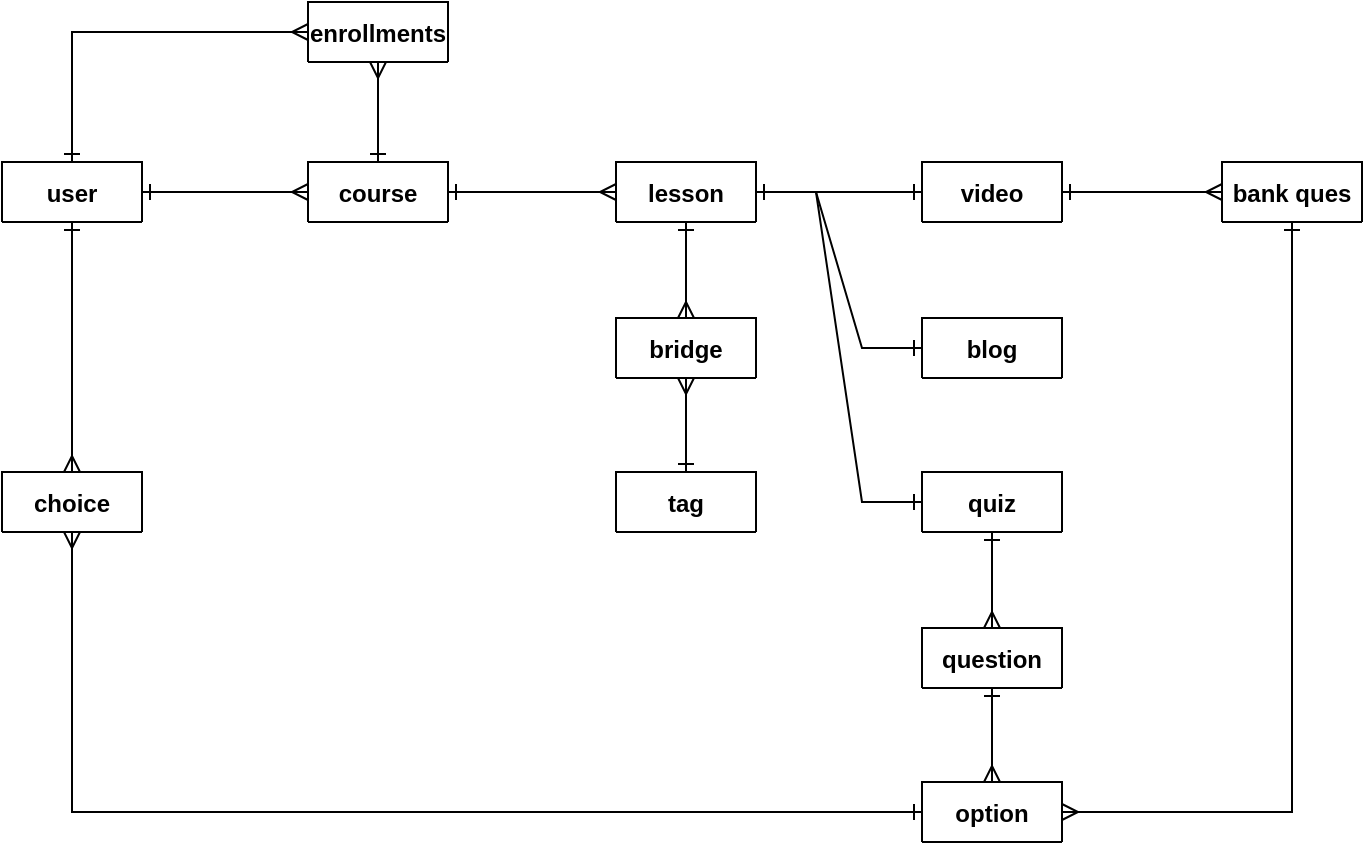 <mxfile version="22.1.21" type="github">
  <diagram id="R2lEEEUBdFMjLlhIrx00" name="Page-1">
    <mxGraphModel dx="1050" dy="557" grid="1" gridSize="10" guides="1" tooltips="1" connect="1" arrows="1" fold="1" page="1" pageScale="1" pageWidth="850" pageHeight="1100" math="0" shadow="0" extFonts="Permanent Marker^https://fonts.googleapis.com/css?family=Permanent+Marker">
      <root>
        <mxCell id="0" />
        <mxCell id="1" parent="0" />
        <mxCell id="hHx2wYhWk_3KikNFxxGp-609" style="edgeStyle=entityRelationEdgeStyle;rounded=0;orthogonalLoop=1;jettySize=auto;html=1;exitX=1;exitY=0.5;exitDx=0;exitDy=0;entryX=0;entryY=0.5;entryDx=0;entryDy=0;endArrow=ERmany;endFill=0;startArrow=ERone;startFill=0;" parent="1" source="C-vyLk0tnHw3VtMMgP7b-23" target="hHx2wYhWk_3KikNFxxGp-59" edge="1">
          <mxGeometry relative="1" as="geometry" />
        </mxCell>
        <mxCell id="hHx2wYhWk_3KikNFxxGp-615" style="edgeStyle=none;shape=connector;rounded=0;orthogonalLoop=1;jettySize=auto;html=1;entryX=0.5;entryY=0;entryDx=0;entryDy=0;labelBackgroundColor=default;strokeColor=default;align=center;verticalAlign=middle;fontFamily=Helvetica;fontSize=11;fontColor=default;startArrow=ERone;startFill=0;endArrow=ERmany;endFill=0;" parent="1" source="C-vyLk0tnHw3VtMMgP7b-23" target="hHx2wYhWk_3KikNFxxGp-554" edge="1">
          <mxGeometry relative="1" as="geometry" />
        </mxCell>
        <mxCell id="hHx2wYhWk_3KikNFxxGp-737" style="edgeStyle=orthogonalEdgeStyle;shape=connector;rounded=0;orthogonalLoop=1;jettySize=auto;html=1;exitX=0.5;exitY=0;exitDx=0;exitDy=0;entryX=0;entryY=0.5;entryDx=0;entryDy=0;labelBackgroundColor=default;strokeColor=default;align=center;verticalAlign=middle;fontFamily=Helvetica;fontSize=11;fontColor=default;startArrow=ERone;startFill=0;endArrow=ERmany;endFill=0;" parent="1" source="C-vyLk0tnHw3VtMMgP7b-23" target="hHx2wYhWk_3KikNFxxGp-682" edge="1">
          <mxGeometry relative="1" as="geometry" />
        </mxCell>
        <mxCell id="C-vyLk0tnHw3VtMMgP7b-23" value="user" style="shape=table;startSize=30;container=1;collapsible=1;childLayout=tableLayout;fixedRows=1;rowLines=0;fontStyle=1;align=center;resizeLast=1;" parent="1" vertex="1" collapsed="1">
          <mxGeometry x="120" y="120" width="70" height="30" as="geometry">
            <mxRectangle x="120" y="120" width="250" height="580" as="alternateBounds" />
          </mxGeometry>
        </mxCell>
        <mxCell id="C-vyLk0tnHw3VtMMgP7b-24" value="" style="shape=partialRectangle;collapsible=0;dropTarget=0;pointerEvents=0;fillColor=none;points=[[0,0.5],[1,0.5]];portConstraint=eastwest;top=0;left=0;right=0;bottom=1;" parent="C-vyLk0tnHw3VtMMgP7b-23" vertex="1">
          <mxGeometry y="30" width="250" height="30" as="geometry" />
        </mxCell>
        <mxCell id="C-vyLk0tnHw3VtMMgP7b-25" value="PK" style="shape=partialRectangle;overflow=hidden;connectable=0;fillColor=none;top=0;left=0;bottom=0;right=0;fontStyle=1;" parent="C-vyLk0tnHw3VtMMgP7b-24" vertex="1">
          <mxGeometry width="30" height="30" as="geometry">
            <mxRectangle width="30" height="30" as="alternateBounds" />
          </mxGeometry>
        </mxCell>
        <mxCell id="C-vyLk0tnHw3VtMMgP7b-26" value="id int NOT NULL " style="shape=partialRectangle;overflow=hidden;connectable=0;fillColor=none;top=0;left=0;bottom=0;right=0;align=left;spacingLeft=6;fontStyle=5;" parent="C-vyLk0tnHw3VtMMgP7b-24" vertex="1">
          <mxGeometry x="30" width="220" height="30" as="geometry">
            <mxRectangle width="220" height="30" as="alternateBounds" />
          </mxGeometry>
        </mxCell>
        <mxCell id="C-vyLk0tnHw3VtMMgP7b-27" value="" style="shape=partialRectangle;collapsible=0;dropTarget=0;pointerEvents=0;fillColor=none;points=[[0,0.5],[1,0.5]];portConstraint=eastwest;top=0;left=0;right=0;bottom=0;" parent="C-vyLk0tnHw3VtMMgP7b-23" vertex="1">
          <mxGeometry y="60" width="250" height="30" as="geometry" />
        </mxCell>
        <mxCell id="C-vyLk0tnHw3VtMMgP7b-28" value="" style="shape=partialRectangle;overflow=hidden;connectable=0;fillColor=none;top=0;left=0;bottom=0;right=0;" parent="C-vyLk0tnHw3VtMMgP7b-27" vertex="1">
          <mxGeometry width="30" height="30" as="geometry">
            <mxRectangle width="30" height="30" as="alternateBounds" />
          </mxGeometry>
        </mxCell>
        <mxCell id="C-vyLk0tnHw3VtMMgP7b-29" value="customer_name char(50) NOT NULL" style="shape=partialRectangle;overflow=hidden;connectable=0;fillColor=none;top=0;left=0;bottom=0;right=0;align=left;spacingLeft=6;" parent="C-vyLk0tnHw3VtMMgP7b-27" vertex="1">
          <mxGeometry x="30" width="220" height="30" as="geometry">
            <mxRectangle width="220" height="30" as="alternateBounds" />
          </mxGeometry>
        </mxCell>
        <mxCell id="hHx2wYhWk_3KikNFxxGp-1" style="shape=partialRectangle;collapsible=0;dropTarget=0;pointerEvents=0;fillColor=none;points=[[0,0.5],[1,0.5]];portConstraint=eastwest;top=0;left=0;right=0;bottom=0;" parent="C-vyLk0tnHw3VtMMgP7b-23" vertex="1">
          <mxGeometry y="90" width="250" height="30" as="geometry" />
        </mxCell>
        <mxCell id="hHx2wYhWk_3KikNFxxGp-2" style="shape=partialRectangle;overflow=hidden;connectable=0;fillColor=none;top=0;left=0;bottom=0;right=0;" parent="hHx2wYhWk_3KikNFxxGp-1" vertex="1">
          <mxGeometry width="30" height="30" as="geometry">
            <mxRectangle width="30" height="30" as="alternateBounds" />
          </mxGeometry>
        </mxCell>
        <mxCell id="hHx2wYhWk_3KikNFxxGp-3" style="shape=partialRectangle;overflow=hidden;connectable=0;fillColor=none;top=0;left=0;bottom=0;right=0;align=left;spacingLeft=6;" parent="hHx2wYhWk_3KikNFxxGp-1" vertex="1">
          <mxGeometry x="30" width="220" height="30" as="geometry">
            <mxRectangle width="220" height="30" as="alternateBounds" />
          </mxGeometry>
        </mxCell>
        <mxCell id="hHx2wYhWk_3KikNFxxGp-4" style="shape=partialRectangle;collapsible=0;dropTarget=0;pointerEvents=0;fillColor=none;points=[[0,0.5],[1,0.5]];portConstraint=eastwest;top=0;left=0;right=0;bottom=0;" parent="C-vyLk0tnHw3VtMMgP7b-23" vertex="1">
          <mxGeometry y="120" width="250" height="30" as="geometry" />
        </mxCell>
        <mxCell id="hHx2wYhWk_3KikNFxxGp-5" style="shape=partialRectangle;overflow=hidden;connectable=0;fillColor=none;top=0;left=0;bottom=0;right=0;" parent="hHx2wYhWk_3KikNFxxGp-4" vertex="1">
          <mxGeometry width="30" height="30" as="geometry">
            <mxRectangle width="30" height="30" as="alternateBounds" />
          </mxGeometry>
        </mxCell>
        <mxCell id="hHx2wYhWk_3KikNFxxGp-6" style="shape=partialRectangle;overflow=hidden;connectable=0;fillColor=none;top=0;left=0;bottom=0;right=0;align=left;spacingLeft=6;" parent="hHx2wYhWk_3KikNFxxGp-4" vertex="1">
          <mxGeometry x="30" width="220" height="30" as="geometry">
            <mxRectangle width="220" height="30" as="alternateBounds" />
          </mxGeometry>
        </mxCell>
        <mxCell id="hHx2wYhWk_3KikNFxxGp-7" style="shape=partialRectangle;collapsible=0;dropTarget=0;pointerEvents=0;fillColor=none;points=[[0,0.5],[1,0.5]];portConstraint=eastwest;top=0;left=0;right=0;bottom=0;" parent="C-vyLk0tnHw3VtMMgP7b-23" vertex="1">
          <mxGeometry y="150" width="250" height="30" as="geometry" />
        </mxCell>
        <mxCell id="hHx2wYhWk_3KikNFxxGp-8" style="shape=partialRectangle;overflow=hidden;connectable=0;fillColor=none;top=0;left=0;bottom=0;right=0;" parent="hHx2wYhWk_3KikNFxxGp-7" vertex="1">
          <mxGeometry width="30" height="30" as="geometry">
            <mxRectangle width="30" height="30" as="alternateBounds" />
          </mxGeometry>
        </mxCell>
        <mxCell id="hHx2wYhWk_3KikNFxxGp-9" style="shape=partialRectangle;overflow=hidden;connectable=0;fillColor=none;top=0;left=0;bottom=0;right=0;align=left;spacingLeft=6;" parent="hHx2wYhWk_3KikNFxxGp-7" vertex="1">
          <mxGeometry x="30" width="220" height="30" as="geometry">
            <mxRectangle width="220" height="30" as="alternateBounds" />
          </mxGeometry>
        </mxCell>
        <mxCell id="hHx2wYhWk_3KikNFxxGp-10" style="shape=partialRectangle;collapsible=0;dropTarget=0;pointerEvents=0;fillColor=none;points=[[0,0.5],[1,0.5]];portConstraint=eastwest;top=0;left=0;right=0;bottom=0;" parent="C-vyLk0tnHw3VtMMgP7b-23" vertex="1">
          <mxGeometry y="180" width="250" height="30" as="geometry" />
        </mxCell>
        <mxCell id="hHx2wYhWk_3KikNFxxGp-11" style="shape=partialRectangle;overflow=hidden;connectable=0;fillColor=none;top=0;left=0;bottom=0;right=0;" parent="hHx2wYhWk_3KikNFxxGp-10" vertex="1">
          <mxGeometry width="30" height="30" as="geometry">
            <mxRectangle width="30" height="30" as="alternateBounds" />
          </mxGeometry>
        </mxCell>
        <mxCell id="hHx2wYhWk_3KikNFxxGp-12" style="shape=partialRectangle;overflow=hidden;connectable=0;fillColor=none;top=0;left=0;bottom=0;right=0;align=left;spacingLeft=6;" parent="hHx2wYhWk_3KikNFxxGp-10" vertex="1">
          <mxGeometry x="30" width="220" height="30" as="geometry">
            <mxRectangle width="220" height="30" as="alternateBounds" />
          </mxGeometry>
        </mxCell>
        <mxCell id="hHx2wYhWk_3KikNFxxGp-13" style="shape=partialRectangle;collapsible=0;dropTarget=0;pointerEvents=0;fillColor=none;points=[[0,0.5],[1,0.5]];portConstraint=eastwest;top=0;left=0;right=0;bottom=0;" parent="C-vyLk0tnHw3VtMMgP7b-23" vertex="1">
          <mxGeometry y="210" width="250" height="30" as="geometry" />
        </mxCell>
        <mxCell id="hHx2wYhWk_3KikNFxxGp-14" style="shape=partialRectangle;overflow=hidden;connectable=0;fillColor=none;top=0;left=0;bottom=0;right=0;" parent="hHx2wYhWk_3KikNFxxGp-13" vertex="1">
          <mxGeometry width="30" height="30" as="geometry">
            <mxRectangle width="30" height="30" as="alternateBounds" />
          </mxGeometry>
        </mxCell>
        <mxCell id="hHx2wYhWk_3KikNFxxGp-15" style="shape=partialRectangle;overflow=hidden;connectable=0;fillColor=none;top=0;left=0;bottom=0;right=0;align=left;spacingLeft=6;" parent="hHx2wYhWk_3KikNFxxGp-13" vertex="1">
          <mxGeometry x="30" width="220" height="30" as="geometry">
            <mxRectangle width="220" height="30" as="alternateBounds" />
          </mxGeometry>
        </mxCell>
        <mxCell id="hHx2wYhWk_3KikNFxxGp-16" style="shape=partialRectangle;collapsible=0;dropTarget=0;pointerEvents=0;fillColor=none;points=[[0,0.5],[1,0.5]];portConstraint=eastwest;top=0;left=0;right=0;bottom=0;" parent="C-vyLk0tnHw3VtMMgP7b-23" vertex="1">
          <mxGeometry y="240" width="250" height="30" as="geometry" />
        </mxCell>
        <mxCell id="hHx2wYhWk_3KikNFxxGp-17" style="shape=partialRectangle;overflow=hidden;connectable=0;fillColor=none;top=0;left=0;bottom=0;right=0;" parent="hHx2wYhWk_3KikNFxxGp-16" vertex="1">
          <mxGeometry width="30" height="30" as="geometry">
            <mxRectangle width="30" height="30" as="alternateBounds" />
          </mxGeometry>
        </mxCell>
        <mxCell id="hHx2wYhWk_3KikNFxxGp-18" style="shape=partialRectangle;overflow=hidden;connectable=0;fillColor=none;top=0;left=0;bottom=0;right=0;align=left;spacingLeft=6;" parent="hHx2wYhWk_3KikNFxxGp-16" vertex="1">
          <mxGeometry x="30" width="220" height="30" as="geometry">
            <mxRectangle width="220" height="30" as="alternateBounds" />
          </mxGeometry>
        </mxCell>
        <mxCell id="hHx2wYhWk_3KikNFxxGp-19" style="shape=partialRectangle;collapsible=0;dropTarget=0;pointerEvents=0;fillColor=none;points=[[0,0.5],[1,0.5]];portConstraint=eastwest;top=0;left=0;right=0;bottom=0;" parent="C-vyLk0tnHw3VtMMgP7b-23" vertex="1">
          <mxGeometry y="270" width="250" height="30" as="geometry" />
        </mxCell>
        <mxCell id="hHx2wYhWk_3KikNFxxGp-20" style="shape=partialRectangle;overflow=hidden;connectable=0;fillColor=none;top=0;left=0;bottom=0;right=0;" parent="hHx2wYhWk_3KikNFxxGp-19" vertex="1">
          <mxGeometry width="30" height="30" as="geometry">
            <mxRectangle width="30" height="30" as="alternateBounds" />
          </mxGeometry>
        </mxCell>
        <mxCell id="hHx2wYhWk_3KikNFxxGp-21" style="shape=partialRectangle;overflow=hidden;connectable=0;fillColor=none;top=0;left=0;bottom=0;right=0;align=left;spacingLeft=6;" parent="hHx2wYhWk_3KikNFxxGp-19" vertex="1">
          <mxGeometry x="30" width="220" height="30" as="geometry">
            <mxRectangle width="220" height="30" as="alternateBounds" />
          </mxGeometry>
        </mxCell>
        <mxCell id="hHx2wYhWk_3KikNFxxGp-22" style="shape=partialRectangle;collapsible=0;dropTarget=0;pointerEvents=0;fillColor=none;points=[[0,0.5],[1,0.5]];portConstraint=eastwest;top=0;left=0;right=0;bottom=0;" parent="C-vyLk0tnHw3VtMMgP7b-23" vertex="1">
          <mxGeometry y="300" width="250" height="30" as="geometry" />
        </mxCell>
        <mxCell id="hHx2wYhWk_3KikNFxxGp-23" style="shape=partialRectangle;overflow=hidden;connectable=0;fillColor=none;top=0;left=0;bottom=0;right=0;" parent="hHx2wYhWk_3KikNFxxGp-22" vertex="1">
          <mxGeometry width="30" height="30" as="geometry">
            <mxRectangle width="30" height="30" as="alternateBounds" />
          </mxGeometry>
        </mxCell>
        <mxCell id="hHx2wYhWk_3KikNFxxGp-24" style="shape=partialRectangle;overflow=hidden;connectable=0;fillColor=none;top=0;left=0;bottom=0;right=0;align=left;spacingLeft=6;" parent="hHx2wYhWk_3KikNFxxGp-22" vertex="1">
          <mxGeometry x="30" width="220" height="30" as="geometry">
            <mxRectangle width="220" height="30" as="alternateBounds" />
          </mxGeometry>
        </mxCell>
        <mxCell id="hHx2wYhWk_3KikNFxxGp-25" style="shape=partialRectangle;collapsible=0;dropTarget=0;pointerEvents=0;fillColor=none;points=[[0,0.5],[1,0.5]];portConstraint=eastwest;top=0;left=0;right=0;bottom=0;" parent="C-vyLk0tnHw3VtMMgP7b-23" vertex="1">
          <mxGeometry y="330" width="250" height="30" as="geometry" />
        </mxCell>
        <mxCell id="hHx2wYhWk_3KikNFxxGp-26" style="shape=partialRectangle;overflow=hidden;connectable=0;fillColor=none;top=0;left=0;bottom=0;right=0;" parent="hHx2wYhWk_3KikNFxxGp-25" vertex="1">
          <mxGeometry width="30" height="30" as="geometry">
            <mxRectangle width="30" height="30" as="alternateBounds" />
          </mxGeometry>
        </mxCell>
        <mxCell id="hHx2wYhWk_3KikNFxxGp-27" style="shape=partialRectangle;overflow=hidden;connectable=0;fillColor=none;top=0;left=0;bottom=0;right=0;align=left;spacingLeft=6;" parent="hHx2wYhWk_3KikNFxxGp-25" vertex="1">
          <mxGeometry x="30" width="220" height="30" as="geometry">
            <mxRectangle width="220" height="30" as="alternateBounds" />
          </mxGeometry>
        </mxCell>
        <mxCell id="hHx2wYhWk_3KikNFxxGp-28" style="shape=partialRectangle;collapsible=0;dropTarget=0;pointerEvents=0;fillColor=none;points=[[0,0.5],[1,0.5]];portConstraint=eastwest;top=0;left=0;right=0;bottom=0;" parent="C-vyLk0tnHw3VtMMgP7b-23" vertex="1">
          <mxGeometry y="360" width="250" height="30" as="geometry" />
        </mxCell>
        <mxCell id="hHx2wYhWk_3KikNFxxGp-29" style="shape=partialRectangle;overflow=hidden;connectable=0;fillColor=none;top=0;left=0;bottom=0;right=0;" parent="hHx2wYhWk_3KikNFxxGp-28" vertex="1">
          <mxGeometry width="30" height="30" as="geometry">
            <mxRectangle width="30" height="30" as="alternateBounds" />
          </mxGeometry>
        </mxCell>
        <mxCell id="hHx2wYhWk_3KikNFxxGp-30" style="shape=partialRectangle;overflow=hidden;connectable=0;fillColor=none;top=0;left=0;bottom=0;right=0;align=left;spacingLeft=6;" parent="hHx2wYhWk_3KikNFxxGp-28" vertex="1">
          <mxGeometry x="30" width="220" height="30" as="geometry">
            <mxRectangle width="220" height="30" as="alternateBounds" />
          </mxGeometry>
        </mxCell>
        <mxCell id="hHx2wYhWk_3KikNFxxGp-31" style="shape=partialRectangle;collapsible=0;dropTarget=0;pointerEvents=0;fillColor=none;points=[[0,0.5],[1,0.5]];portConstraint=eastwest;top=0;left=0;right=0;bottom=0;" parent="C-vyLk0tnHw3VtMMgP7b-23" vertex="1">
          <mxGeometry y="390" width="250" height="30" as="geometry" />
        </mxCell>
        <mxCell id="hHx2wYhWk_3KikNFxxGp-32" style="shape=partialRectangle;overflow=hidden;connectable=0;fillColor=none;top=0;left=0;bottom=0;right=0;" parent="hHx2wYhWk_3KikNFxxGp-31" vertex="1">
          <mxGeometry width="30" height="30" as="geometry">
            <mxRectangle width="30" height="30" as="alternateBounds" />
          </mxGeometry>
        </mxCell>
        <mxCell id="hHx2wYhWk_3KikNFxxGp-33" style="shape=partialRectangle;overflow=hidden;connectable=0;fillColor=none;top=0;left=0;bottom=0;right=0;align=left;spacingLeft=6;" parent="hHx2wYhWk_3KikNFxxGp-31" vertex="1">
          <mxGeometry x="30" width="220" height="30" as="geometry">
            <mxRectangle width="220" height="30" as="alternateBounds" />
          </mxGeometry>
        </mxCell>
        <mxCell id="hHx2wYhWk_3KikNFxxGp-34" style="shape=partialRectangle;collapsible=0;dropTarget=0;pointerEvents=0;fillColor=none;points=[[0,0.5],[1,0.5]];portConstraint=eastwest;top=0;left=0;right=0;bottom=0;" parent="C-vyLk0tnHw3VtMMgP7b-23" vertex="1">
          <mxGeometry y="420" width="250" height="30" as="geometry" />
        </mxCell>
        <mxCell id="hHx2wYhWk_3KikNFxxGp-35" style="shape=partialRectangle;overflow=hidden;connectable=0;fillColor=none;top=0;left=0;bottom=0;right=0;" parent="hHx2wYhWk_3KikNFxxGp-34" vertex="1">
          <mxGeometry width="30" height="30" as="geometry">
            <mxRectangle width="30" height="30" as="alternateBounds" />
          </mxGeometry>
        </mxCell>
        <mxCell id="hHx2wYhWk_3KikNFxxGp-36" style="shape=partialRectangle;overflow=hidden;connectable=0;fillColor=none;top=0;left=0;bottom=0;right=0;align=left;spacingLeft=6;" parent="hHx2wYhWk_3KikNFxxGp-34" vertex="1">
          <mxGeometry x="30" width="220" height="30" as="geometry">
            <mxRectangle width="220" height="30" as="alternateBounds" />
          </mxGeometry>
        </mxCell>
        <mxCell id="hHx2wYhWk_3KikNFxxGp-37" style="shape=partialRectangle;collapsible=0;dropTarget=0;pointerEvents=0;fillColor=none;points=[[0,0.5],[1,0.5]];portConstraint=eastwest;top=0;left=0;right=0;bottom=0;" parent="C-vyLk0tnHw3VtMMgP7b-23" vertex="1">
          <mxGeometry y="450" width="250" height="30" as="geometry" />
        </mxCell>
        <mxCell id="hHx2wYhWk_3KikNFxxGp-38" style="shape=partialRectangle;overflow=hidden;connectable=0;fillColor=none;top=0;left=0;bottom=0;right=0;" parent="hHx2wYhWk_3KikNFxxGp-37" vertex="1">
          <mxGeometry width="30" height="30" as="geometry">
            <mxRectangle width="30" height="30" as="alternateBounds" />
          </mxGeometry>
        </mxCell>
        <mxCell id="hHx2wYhWk_3KikNFxxGp-39" style="shape=partialRectangle;overflow=hidden;connectable=0;fillColor=none;top=0;left=0;bottom=0;right=0;align=left;spacingLeft=6;" parent="hHx2wYhWk_3KikNFxxGp-37" vertex="1">
          <mxGeometry x="30" width="220" height="30" as="geometry">
            <mxRectangle width="220" height="30" as="alternateBounds" />
          </mxGeometry>
        </mxCell>
        <mxCell id="hHx2wYhWk_3KikNFxxGp-40" style="shape=partialRectangle;collapsible=0;dropTarget=0;pointerEvents=0;fillColor=none;points=[[0,0.5],[1,0.5]];portConstraint=eastwest;top=0;left=0;right=0;bottom=0;" parent="C-vyLk0tnHw3VtMMgP7b-23" vertex="1">
          <mxGeometry y="480" width="250" height="30" as="geometry" />
        </mxCell>
        <mxCell id="hHx2wYhWk_3KikNFxxGp-41" style="shape=partialRectangle;overflow=hidden;connectable=0;fillColor=none;top=0;left=0;bottom=0;right=0;" parent="hHx2wYhWk_3KikNFxxGp-40" vertex="1">
          <mxGeometry width="30" height="30" as="geometry">
            <mxRectangle width="30" height="30" as="alternateBounds" />
          </mxGeometry>
        </mxCell>
        <mxCell id="hHx2wYhWk_3KikNFxxGp-42" style="shape=partialRectangle;overflow=hidden;connectable=0;fillColor=none;top=0;left=0;bottom=0;right=0;align=left;spacingLeft=6;" parent="hHx2wYhWk_3KikNFxxGp-40" vertex="1">
          <mxGeometry x="30" width="220" height="30" as="geometry">
            <mxRectangle width="220" height="30" as="alternateBounds" />
          </mxGeometry>
        </mxCell>
        <mxCell id="hHx2wYhWk_3KikNFxxGp-43" style="shape=partialRectangle;collapsible=0;dropTarget=0;pointerEvents=0;fillColor=none;points=[[0,0.5],[1,0.5]];portConstraint=eastwest;top=0;left=0;right=0;bottom=0;" parent="C-vyLk0tnHw3VtMMgP7b-23" vertex="1">
          <mxGeometry y="510" width="250" height="30" as="geometry" />
        </mxCell>
        <mxCell id="hHx2wYhWk_3KikNFxxGp-44" style="shape=partialRectangle;overflow=hidden;connectable=0;fillColor=none;top=0;left=0;bottom=0;right=0;" parent="hHx2wYhWk_3KikNFxxGp-43" vertex="1">
          <mxGeometry width="30" height="30" as="geometry">
            <mxRectangle width="30" height="30" as="alternateBounds" />
          </mxGeometry>
        </mxCell>
        <mxCell id="hHx2wYhWk_3KikNFxxGp-45" style="shape=partialRectangle;overflow=hidden;connectable=0;fillColor=none;top=0;left=0;bottom=0;right=0;align=left;spacingLeft=6;" parent="hHx2wYhWk_3KikNFxxGp-43" vertex="1">
          <mxGeometry x="30" width="220" height="30" as="geometry">
            <mxRectangle width="220" height="30" as="alternateBounds" />
          </mxGeometry>
        </mxCell>
        <mxCell id="hHx2wYhWk_3KikNFxxGp-46" style="shape=partialRectangle;collapsible=0;dropTarget=0;pointerEvents=0;fillColor=none;points=[[0,0.5],[1,0.5]];portConstraint=eastwest;top=0;left=0;right=0;bottom=0;" parent="C-vyLk0tnHw3VtMMgP7b-23" vertex="1">
          <mxGeometry y="540" width="250" height="30" as="geometry" />
        </mxCell>
        <mxCell id="hHx2wYhWk_3KikNFxxGp-47" style="shape=partialRectangle;overflow=hidden;connectable=0;fillColor=none;top=0;left=0;bottom=0;right=0;" parent="hHx2wYhWk_3KikNFxxGp-46" vertex="1">
          <mxGeometry width="30" height="30" as="geometry">
            <mxRectangle width="30" height="30" as="alternateBounds" />
          </mxGeometry>
        </mxCell>
        <mxCell id="hHx2wYhWk_3KikNFxxGp-48" style="shape=partialRectangle;overflow=hidden;connectable=0;fillColor=none;top=0;left=0;bottom=0;right=0;align=left;spacingLeft=6;" parent="hHx2wYhWk_3KikNFxxGp-46" vertex="1">
          <mxGeometry x="30" width="220" height="30" as="geometry">
            <mxRectangle width="220" height="30" as="alternateBounds" />
          </mxGeometry>
        </mxCell>
        <mxCell id="hHx2wYhWk_3KikNFxxGp-610" style="edgeStyle=entityRelationEdgeStyle;shape=connector;rounded=0;orthogonalLoop=1;jettySize=auto;html=1;exitX=1;exitY=0.5;exitDx=0;exitDy=0;entryX=0;entryY=0.5;entryDx=0;entryDy=0;labelBackgroundColor=default;strokeColor=default;align=center;verticalAlign=middle;fontFamily=Helvetica;fontSize=11;fontColor=default;startArrow=ERone;startFill=0;endArrow=ERmany;endFill=0;" parent="1" source="hHx2wYhWk_3KikNFxxGp-59" target="hHx2wYhWk_3KikNFxxGp-114" edge="1">
          <mxGeometry relative="1" as="geometry" />
        </mxCell>
        <mxCell id="hHx2wYhWk_3KikNFxxGp-738" style="edgeStyle=orthogonalEdgeStyle;shape=connector;rounded=0;orthogonalLoop=1;jettySize=auto;html=1;exitX=0.5;exitY=0;exitDx=0;exitDy=0;entryX=0.5;entryY=1;entryDx=0;entryDy=0;labelBackgroundColor=default;strokeColor=default;align=center;verticalAlign=middle;fontFamily=Helvetica;fontSize=11;fontColor=default;startArrow=ERone;startFill=0;endArrow=ERmany;endFill=0;" parent="1" source="hHx2wYhWk_3KikNFxxGp-59" target="hHx2wYhWk_3KikNFxxGp-682" edge="1">
          <mxGeometry relative="1" as="geometry" />
        </mxCell>
        <mxCell id="hHx2wYhWk_3KikNFxxGp-59" value="course" style="shape=table;startSize=30;container=1;collapsible=1;childLayout=tableLayout;fixedRows=1;rowLines=0;fontStyle=1;align=center;resizeLast=1;" parent="1" vertex="1" collapsed="1">
          <mxGeometry x="273" y="120" width="70" height="30" as="geometry">
            <mxRectangle x="120" y="120" width="250" height="580" as="alternateBounds" />
          </mxGeometry>
        </mxCell>
        <mxCell id="hHx2wYhWk_3KikNFxxGp-60" value="" style="shape=partialRectangle;collapsible=0;dropTarget=0;pointerEvents=0;fillColor=none;points=[[0,0.5],[1,0.5]];portConstraint=eastwest;top=0;left=0;right=0;bottom=1;" parent="hHx2wYhWk_3KikNFxxGp-59" vertex="1">
          <mxGeometry y="30" width="250" height="30" as="geometry" />
        </mxCell>
        <mxCell id="hHx2wYhWk_3KikNFxxGp-61" value="PK" style="shape=partialRectangle;overflow=hidden;connectable=0;fillColor=none;top=0;left=0;bottom=0;right=0;fontStyle=1;" parent="hHx2wYhWk_3KikNFxxGp-60" vertex="1">
          <mxGeometry width="30" height="30" as="geometry">
            <mxRectangle width="30" height="30" as="alternateBounds" />
          </mxGeometry>
        </mxCell>
        <mxCell id="hHx2wYhWk_3KikNFxxGp-62" value="id int NOT NULL " style="shape=partialRectangle;overflow=hidden;connectable=0;fillColor=none;top=0;left=0;bottom=0;right=0;align=left;spacingLeft=6;fontStyle=5;" parent="hHx2wYhWk_3KikNFxxGp-60" vertex="1">
          <mxGeometry x="30" width="220" height="30" as="geometry">
            <mxRectangle width="220" height="30" as="alternateBounds" />
          </mxGeometry>
        </mxCell>
        <mxCell id="hHx2wYhWk_3KikNFxxGp-63" value="" style="shape=partialRectangle;collapsible=0;dropTarget=0;pointerEvents=0;fillColor=none;points=[[0,0.5],[1,0.5]];portConstraint=eastwest;top=0;left=0;right=0;bottom=0;" parent="hHx2wYhWk_3KikNFxxGp-59" vertex="1">
          <mxGeometry y="60" width="250" height="30" as="geometry" />
        </mxCell>
        <mxCell id="hHx2wYhWk_3KikNFxxGp-64" value="" style="shape=partialRectangle;overflow=hidden;connectable=0;fillColor=none;top=0;left=0;bottom=0;right=0;" parent="hHx2wYhWk_3KikNFxxGp-63" vertex="1">
          <mxGeometry width="30" height="30" as="geometry">
            <mxRectangle width="30" height="30" as="alternateBounds" />
          </mxGeometry>
        </mxCell>
        <mxCell id="hHx2wYhWk_3KikNFxxGp-65" value="customer_name char(50) NOT NULL" style="shape=partialRectangle;overflow=hidden;connectable=0;fillColor=none;top=0;left=0;bottom=0;right=0;align=left;spacingLeft=6;" parent="hHx2wYhWk_3KikNFxxGp-63" vertex="1">
          <mxGeometry x="30" width="220" height="30" as="geometry">
            <mxRectangle width="220" height="30" as="alternateBounds" />
          </mxGeometry>
        </mxCell>
        <mxCell id="hHx2wYhWk_3KikNFxxGp-66" style="shape=partialRectangle;collapsible=0;dropTarget=0;pointerEvents=0;fillColor=none;points=[[0,0.5],[1,0.5]];portConstraint=eastwest;top=0;left=0;right=0;bottom=0;" parent="hHx2wYhWk_3KikNFxxGp-59" vertex="1">
          <mxGeometry y="90" width="250" height="30" as="geometry" />
        </mxCell>
        <mxCell id="hHx2wYhWk_3KikNFxxGp-67" style="shape=partialRectangle;overflow=hidden;connectable=0;fillColor=none;top=0;left=0;bottom=0;right=0;" parent="hHx2wYhWk_3KikNFxxGp-66" vertex="1">
          <mxGeometry width="30" height="30" as="geometry">
            <mxRectangle width="30" height="30" as="alternateBounds" />
          </mxGeometry>
        </mxCell>
        <mxCell id="hHx2wYhWk_3KikNFxxGp-68" style="shape=partialRectangle;overflow=hidden;connectable=0;fillColor=none;top=0;left=0;bottom=0;right=0;align=left;spacingLeft=6;" parent="hHx2wYhWk_3KikNFxxGp-66" vertex="1">
          <mxGeometry x="30" width="220" height="30" as="geometry">
            <mxRectangle width="220" height="30" as="alternateBounds" />
          </mxGeometry>
        </mxCell>
        <mxCell id="hHx2wYhWk_3KikNFxxGp-69" style="shape=partialRectangle;collapsible=0;dropTarget=0;pointerEvents=0;fillColor=none;points=[[0,0.5],[1,0.5]];portConstraint=eastwest;top=0;left=0;right=0;bottom=0;" parent="hHx2wYhWk_3KikNFxxGp-59" vertex="1">
          <mxGeometry y="120" width="250" height="30" as="geometry" />
        </mxCell>
        <mxCell id="hHx2wYhWk_3KikNFxxGp-70" style="shape=partialRectangle;overflow=hidden;connectable=0;fillColor=none;top=0;left=0;bottom=0;right=0;" parent="hHx2wYhWk_3KikNFxxGp-69" vertex="1">
          <mxGeometry width="30" height="30" as="geometry">
            <mxRectangle width="30" height="30" as="alternateBounds" />
          </mxGeometry>
        </mxCell>
        <mxCell id="hHx2wYhWk_3KikNFxxGp-71" style="shape=partialRectangle;overflow=hidden;connectable=0;fillColor=none;top=0;left=0;bottom=0;right=0;align=left;spacingLeft=6;" parent="hHx2wYhWk_3KikNFxxGp-69" vertex="1">
          <mxGeometry x="30" width="220" height="30" as="geometry">
            <mxRectangle width="220" height="30" as="alternateBounds" />
          </mxGeometry>
        </mxCell>
        <mxCell id="hHx2wYhWk_3KikNFxxGp-72" style="shape=partialRectangle;collapsible=0;dropTarget=0;pointerEvents=0;fillColor=none;points=[[0,0.5],[1,0.5]];portConstraint=eastwest;top=0;left=0;right=0;bottom=0;" parent="hHx2wYhWk_3KikNFxxGp-59" vertex="1">
          <mxGeometry y="150" width="250" height="30" as="geometry" />
        </mxCell>
        <mxCell id="hHx2wYhWk_3KikNFxxGp-73" style="shape=partialRectangle;overflow=hidden;connectable=0;fillColor=none;top=0;left=0;bottom=0;right=0;" parent="hHx2wYhWk_3KikNFxxGp-72" vertex="1">
          <mxGeometry width="30" height="30" as="geometry">
            <mxRectangle width="30" height="30" as="alternateBounds" />
          </mxGeometry>
        </mxCell>
        <mxCell id="hHx2wYhWk_3KikNFxxGp-74" style="shape=partialRectangle;overflow=hidden;connectable=0;fillColor=none;top=0;left=0;bottom=0;right=0;align=left;spacingLeft=6;" parent="hHx2wYhWk_3KikNFxxGp-72" vertex="1">
          <mxGeometry x="30" width="220" height="30" as="geometry">
            <mxRectangle width="220" height="30" as="alternateBounds" />
          </mxGeometry>
        </mxCell>
        <mxCell id="hHx2wYhWk_3KikNFxxGp-75" style="shape=partialRectangle;collapsible=0;dropTarget=0;pointerEvents=0;fillColor=none;points=[[0,0.5],[1,0.5]];portConstraint=eastwest;top=0;left=0;right=0;bottom=0;" parent="hHx2wYhWk_3KikNFxxGp-59" vertex="1">
          <mxGeometry y="180" width="250" height="30" as="geometry" />
        </mxCell>
        <mxCell id="hHx2wYhWk_3KikNFxxGp-76" style="shape=partialRectangle;overflow=hidden;connectable=0;fillColor=none;top=0;left=0;bottom=0;right=0;" parent="hHx2wYhWk_3KikNFxxGp-75" vertex="1">
          <mxGeometry width="30" height="30" as="geometry">
            <mxRectangle width="30" height="30" as="alternateBounds" />
          </mxGeometry>
        </mxCell>
        <mxCell id="hHx2wYhWk_3KikNFxxGp-77" style="shape=partialRectangle;overflow=hidden;connectable=0;fillColor=none;top=0;left=0;bottom=0;right=0;align=left;spacingLeft=6;" parent="hHx2wYhWk_3KikNFxxGp-75" vertex="1">
          <mxGeometry x="30" width="220" height="30" as="geometry">
            <mxRectangle width="220" height="30" as="alternateBounds" />
          </mxGeometry>
        </mxCell>
        <mxCell id="hHx2wYhWk_3KikNFxxGp-78" style="shape=partialRectangle;collapsible=0;dropTarget=0;pointerEvents=0;fillColor=none;points=[[0,0.5],[1,0.5]];portConstraint=eastwest;top=0;left=0;right=0;bottom=0;" parent="hHx2wYhWk_3KikNFxxGp-59" vertex="1">
          <mxGeometry y="210" width="250" height="30" as="geometry" />
        </mxCell>
        <mxCell id="hHx2wYhWk_3KikNFxxGp-79" style="shape=partialRectangle;overflow=hidden;connectable=0;fillColor=none;top=0;left=0;bottom=0;right=0;" parent="hHx2wYhWk_3KikNFxxGp-78" vertex="1">
          <mxGeometry width="30" height="30" as="geometry">
            <mxRectangle width="30" height="30" as="alternateBounds" />
          </mxGeometry>
        </mxCell>
        <mxCell id="hHx2wYhWk_3KikNFxxGp-80" style="shape=partialRectangle;overflow=hidden;connectable=0;fillColor=none;top=0;left=0;bottom=0;right=0;align=left;spacingLeft=6;" parent="hHx2wYhWk_3KikNFxxGp-78" vertex="1">
          <mxGeometry x="30" width="220" height="30" as="geometry">
            <mxRectangle width="220" height="30" as="alternateBounds" />
          </mxGeometry>
        </mxCell>
        <mxCell id="hHx2wYhWk_3KikNFxxGp-81" style="shape=partialRectangle;collapsible=0;dropTarget=0;pointerEvents=0;fillColor=none;points=[[0,0.5],[1,0.5]];portConstraint=eastwest;top=0;left=0;right=0;bottom=0;" parent="hHx2wYhWk_3KikNFxxGp-59" vertex="1">
          <mxGeometry y="240" width="250" height="30" as="geometry" />
        </mxCell>
        <mxCell id="hHx2wYhWk_3KikNFxxGp-82" style="shape=partialRectangle;overflow=hidden;connectable=0;fillColor=none;top=0;left=0;bottom=0;right=0;" parent="hHx2wYhWk_3KikNFxxGp-81" vertex="1">
          <mxGeometry width="30" height="30" as="geometry">
            <mxRectangle width="30" height="30" as="alternateBounds" />
          </mxGeometry>
        </mxCell>
        <mxCell id="hHx2wYhWk_3KikNFxxGp-83" style="shape=partialRectangle;overflow=hidden;connectable=0;fillColor=none;top=0;left=0;bottom=0;right=0;align=left;spacingLeft=6;" parent="hHx2wYhWk_3KikNFxxGp-81" vertex="1">
          <mxGeometry x="30" width="220" height="30" as="geometry">
            <mxRectangle width="220" height="30" as="alternateBounds" />
          </mxGeometry>
        </mxCell>
        <mxCell id="hHx2wYhWk_3KikNFxxGp-84" style="shape=partialRectangle;collapsible=0;dropTarget=0;pointerEvents=0;fillColor=none;points=[[0,0.5],[1,0.5]];portConstraint=eastwest;top=0;left=0;right=0;bottom=0;" parent="hHx2wYhWk_3KikNFxxGp-59" vertex="1">
          <mxGeometry y="270" width="250" height="30" as="geometry" />
        </mxCell>
        <mxCell id="hHx2wYhWk_3KikNFxxGp-85" style="shape=partialRectangle;overflow=hidden;connectable=0;fillColor=none;top=0;left=0;bottom=0;right=0;" parent="hHx2wYhWk_3KikNFxxGp-84" vertex="1">
          <mxGeometry width="30" height="30" as="geometry">
            <mxRectangle width="30" height="30" as="alternateBounds" />
          </mxGeometry>
        </mxCell>
        <mxCell id="hHx2wYhWk_3KikNFxxGp-86" style="shape=partialRectangle;overflow=hidden;connectable=0;fillColor=none;top=0;left=0;bottom=0;right=0;align=left;spacingLeft=6;" parent="hHx2wYhWk_3KikNFxxGp-84" vertex="1">
          <mxGeometry x="30" width="220" height="30" as="geometry">
            <mxRectangle width="220" height="30" as="alternateBounds" />
          </mxGeometry>
        </mxCell>
        <mxCell id="hHx2wYhWk_3KikNFxxGp-87" style="shape=partialRectangle;collapsible=0;dropTarget=0;pointerEvents=0;fillColor=none;points=[[0,0.5],[1,0.5]];portConstraint=eastwest;top=0;left=0;right=0;bottom=0;" parent="hHx2wYhWk_3KikNFxxGp-59" vertex="1">
          <mxGeometry y="300" width="250" height="30" as="geometry" />
        </mxCell>
        <mxCell id="hHx2wYhWk_3KikNFxxGp-88" style="shape=partialRectangle;overflow=hidden;connectable=0;fillColor=none;top=0;left=0;bottom=0;right=0;" parent="hHx2wYhWk_3KikNFxxGp-87" vertex="1">
          <mxGeometry width="30" height="30" as="geometry">
            <mxRectangle width="30" height="30" as="alternateBounds" />
          </mxGeometry>
        </mxCell>
        <mxCell id="hHx2wYhWk_3KikNFxxGp-89" style="shape=partialRectangle;overflow=hidden;connectable=0;fillColor=none;top=0;left=0;bottom=0;right=0;align=left;spacingLeft=6;" parent="hHx2wYhWk_3KikNFxxGp-87" vertex="1">
          <mxGeometry x="30" width="220" height="30" as="geometry">
            <mxRectangle width="220" height="30" as="alternateBounds" />
          </mxGeometry>
        </mxCell>
        <mxCell id="hHx2wYhWk_3KikNFxxGp-90" style="shape=partialRectangle;collapsible=0;dropTarget=0;pointerEvents=0;fillColor=none;points=[[0,0.5],[1,0.5]];portConstraint=eastwest;top=0;left=0;right=0;bottom=0;" parent="hHx2wYhWk_3KikNFxxGp-59" vertex="1">
          <mxGeometry y="330" width="250" height="30" as="geometry" />
        </mxCell>
        <mxCell id="hHx2wYhWk_3KikNFxxGp-91" style="shape=partialRectangle;overflow=hidden;connectable=0;fillColor=none;top=0;left=0;bottom=0;right=0;" parent="hHx2wYhWk_3KikNFxxGp-90" vertex="1">
          <mxGeometry width="30" height="30" as="geometry">
            <mxRectangle width="30" height="30" as="alternateBounds" />
          </mxGeometry>
        </mxCell>
        <mxCell id="hHx2wYhWk_3KikNFxxGp-92" style="shape=partialRectangle;overflow=hidden;connectable=0;fillColor=none;top=0;left=0;bottom=0;right=0;align=left;spacingLeft=6;" parent="hHx2wYhWk_3KikNFxxGp-90" vertex="1">
          <mxGeometry x="30" width="220" height="30" as="geometry">
            <mxRectangle width="220" height="30" as="alternateBounds" />
          </mxGeometry>
        </mxCell>
        <mxCell id="hHx2wYhWk_3KikNFxxGp-93" style="shape=partialRectangle;collapsible=0;dropTarget=0;pointerEvents=0;fillColor=none;points=[[0,0.5],[1,0.5]];portConstraint=eastwest;top=0;left=0;right=0;bottom=0;" parent="hHx2wYhWk_3KikNFxxGp-59" vertex="1">
          <mxGeometry y="360" width="250" height="30" as="geometry" />
        </mxCell>
        <mxCell id="hHx2wYhWk_3KikNFxxGp-94" style="shape=partialRectangle;overflow=hidden;connectable=0;fillColor=none;top=0;left=0;bottom=0;right=0;" parent="hHx2wYhWk_3KikNFxxGp-93" vertex="1">
          <mxGeometry width="30" height="30" as="geometry">
            <mxRectangle width="30" height="30" as="alternateBounds" />
          </mxGeometry>
        </mxCell>
        <mxCell id="hHx2wYhWk_3KikNFxxGp-95" style="shape=partialRectangle;overflow=hidden;connectable=0;fillColor=none;top=0;left=0;bottom=0;right=0;align=left;spacingLeft=6;" parent="hHx2wYhWk_3KikNFxxGp-93" vertex="1">
          <mxGeometry x="30" width="220" height="30" as="geometry">
            <mxRectangle width="220" height="30" as="alternateBounds" />
          </mxGeometry>
        </mxCell>
        <mxCell id="hHx2wYhWk_3KikNFxxGp-96" style="shape=partialRectangle;collapsible=0;dropTarget=0;pointerEvents=0;fillColor=none;points=[[0,0.5],[1,0.5]];portConstraint=eastwest;top=0;left=0;right=0;bottom=0;" parent="hHx2wYhWk_3KikNFxxGp-59" vertex="1">
          <mxGeometry y="390" width="250" height="30" as="geometry" />
        </mxCell>
        <mxCell id="hHx2wYhWk_3KikNFxxGp-97" style="shape=partialRectangle;overflow=hidden;connectable=0;fillColor=none;top=0;left=0;bottom=0;right=0;" parent="hHx2wYhWk_3KikNFxxGp-96" vertex="1">
          <mxGeometry width="30" height="30" as="geometry">
            <mxRectangle width="30" height="30" as="alternateBounds" />
          </mxGeometry>
        </mxCell>
        <mxCell id="hHx2wYhWk_3KikNFxxGp-98" style="shape=partialRectangle;overflow=hidden;connectable=0;fillColor=none;top=0;left=0;bottom=0;right=0;align=left;spacingLeft=6;" parent="hHx2wYhWk_3KikNFxxGp-96" vertex="1">
          <mxGeometry x="30" width="220" height="30" as="geometry">
            <mxRectangle width="220" height="30" as="alternateBounds" />
          </mxGeometry>
        </mxCell>
        <mxCell id="hHx2wYhWk_3KikNFxxGp-99" style="shape=partialRectangle;collapsible=0;dropTarget=0;pointerEvents=0;fillColor=none;points=[[0,0.5],[1,0.5]];portConstraint=eastwest;top=0;left=0;right=0;bottom=0;" parent="hHx2wYhWk_3KikNFxxGp-59" vertex="1">
          <mxGeometry y="420" width="250" height="30" as="geometry" />
        </mxCell>
        <mxCell id="hHx2wYhWk_3KikNFxxGp-100" style="shape=partialRectangle;overflow=hidden;connectable=0;fillColor=none;top=0;left=0;bottom=0;right=0;" parent="hHx2wYhWk_3KikNFxxGp-99" vertex="1">
          <mxGeometry width="30" height="30" as="geometry">
            <mxRectangle width="30" height="30" as="alternateBounds" />
          </mxGeometry>
        </mxCell>
        <mxCell id="hHx2wYhWk_3KikNFxxGp-101" style="shape=partialRectangle;overflow=hidden;connectable=0;fillColor=none;top=0;left=0;bottom=0;right=0;align=left;spacingLeft=6;" parent="hHx2wYhWk_3KikNFxxGp-99" vertex="1">
          <mxGeometry x="30" width="220" height="30" as="geometry">
            <mxRectangle width="220" height="30" as="alternateBounds" />
          </mxGeometry>
        </mxCell>
        <mxCell id="hHx2wYhWk_3KikNFxxGp-102" style="shape=partialRectangle;collapsible=0;dropTarget=0;pointerEvents=0;fillColor=none;points=[[0,0.5],[1,0.5]];portConstraint=eastwest;top=0;left=0;right=0;bottom=0;" parent="hHx2wYhWk_3KikNFxxGp-59" vertex="1">
          <mxGeometry y="450" width="250" height="30" as="geometry" />
        </mxCell>
        <mxCell id="hHx2wYhWk_3KikNFxxGp-103" style="shape=partialRectangle;overflow=hidden;connectable=0;fillColor=none;top=0;left=0;bottom=0;right=0;" parent="hHx2wYhWk_3KikNFxxGp-102" vertex="1">
          <mxGeometry width="30" height="30" as="geometry">
            <mxRectangle width="30" height="30" as="alternateBounds" />
          </mxGeometry>
        </mxCell>
        <mxCell id="hHx2wYhWk_3KikNFxxGp-104" style="shape=partialRectangle;overflow=hidden;connectable=0;fillColor=none;top=0;left=0;bottom=0;right=0;align=left;spacingLeft=6;" parent="hHx2wYhWk_3KikNFxxGp-102" vertex="1">
          <mxGeometry x="30" width="220" height="30" as="geometry">
            <mxRectangle width="220" height="30" as="alternateBounds" />
          </mxGeometry>
        </mxCell>
        <mxCell id="hHx2wYhWk_3KikNFxxGp-105" style="shape=partialRectangle;collapsible=0;dropTarget=0;pointerEvents=0;fillColor=none;points=[[0,0.5],[1,0.5]];portConstraint=eastwest;top=0;left=0;right=0;bottom=0;" parent="hHx2wYhWk_3KikNFxxGp-59" vertex="1">
          <mxGeometry y="480" width="250" height="30" as="geometry" />
        </mxCell>
        <mxCell id="hHx2wYhWk_3KikNFxxGp-106" style="shape=partialRectangle;overflow=hidden;connectable=0;fillColor=none;top=0;left=0;bottom=0;right=0;" parent="hHx2wYhWk_3KikNFxxGp-105" vertex="1">
          <mxGeometry width="30" height="30" as="geometry">
            <mxRectangle width="30" height="30" as="alternateBounds" />
          </mxGeometry>
        </mxCell>
        <mxCell id="hHx2wYhWk_3KikNFxxGp-107" style="shape=partialRectangle;overflow=hidden;connectable=0;fillColor=none;top=0;left=0;bottom=0;right=0;align=left;spacingLeft=6;" parent="hHx2wYhWk_3KikNFxxGp-105" vertex="1">
          <mxGeometry x="30" width="220" height="30" as="geometry">
            <mxRectangle width="220" height="30" as="alternateBounds" />
          </mxGeometry>
        </mxCell>
        <mxCell id="hHx2wYhWk_3KikNFxxGp-108" style="shape=partialRectangle;collapsible=0;dropTarget=0;pointerEvents=0;fillColor=none;points=[[0,0.5],[1,0.5]];portConstraint=eastwest;top=0;left=0;right=0;bottom=0;" parent="hHx2wYhWk_3KikNFxxGp-59" vertex="1">
          <mxGeometry y="510" width="250" height="30" as="geometry" />
        </mxCell>
        <mxCell id="hHx2wYhWk_3KikNFxxGp-109" style="shape=partialRectangle;overflow=hidden;connectable=0;fillColor=none;top=0;left=0;bottom=0;right=0;" parent="hHx2wYhWk_3KikNFxxGp-108" vertex="1">
          <mxGeometry width="30" height="30" as="geometry">
            <mxRectangle width="30" height="30" as="alternateBounds" />
          </mxGeometry>
        </mxCell>
        <mxCell id="hHx2wYhWk_3KikNFxxGp-110" style="shape=partialRectangle;overflow=hidden;connectable=0;fillColor=none;top=0;left=0;bottom=0;right=0;align=left;spacingLeft=6;" parent="hHx2wYhWk_3KikNFxxGp-108" vertex="1">
          <mxGeometry x="30" width="220" height="30" as="geometry">
            <mxRectangle width="220" height="30" as="alternateBounds" />
          </mxGeometry>
        </mxCell>
        <mxCell id="hHx2wYhWk_3KikNFxxGp-111" style="shape=partialRectangle;collapsible=0;dropTarget=0;pointerEvents=0;fillColor=none;points=[[0,0.5],[1,0.5]];portConstraint=eastwest;top=0;left=0;right=0;bottom=0;" parent="hHx2wYhWk_3KikNFxxGp-59" vertex="1">
          <mxGeometry y="540" width="250" height="30" as="geometry" />
        </mxCell>
        <mxCell id="hHx2wYhWk_3KikNFxxGp-112" style="shape=partialRectangle;overflow=hidden;connectable=0;fillColor=none;top=0;left=0;bottom=0;right=0;" parent="hHx2wYhWk_3KikNFxxGp-111" vertex="1">
          <mxGeometry width="30" height="30" as="geometry">
            <mxRectangle width="30" height="30" as="alternateBounds" />
          </mxGeometry>
        </mxCell>
        <mxCell id="hHx2wYhWk_3KikNFxxGp-113" style="shape=partialRectangle;overflow=hidden;connectable=0;fillColor=none;top=0;left=0;bottom=0;right=0;align=left;spacingLeft=6;" parent="hHx2wYhWk_3KikNFxxGp-111" vertex="1">
          <mxGeometry x="30" width="220" height="30" as="geometry">
            <mxRectangle width="220" height="30" as="alternateBounds" />
          </mxGeometry>
        </mxCell>
        <mxCell id="hHx2wYhWk_3KikNFxxGp-611" style="shape=connector;rounded=0;orthogonalLoop=1;jettySize=auto;html=1;entryX=0.5;entryY=0;entryDx=0;entryDy=0;labelBackgroundColor=default;strokeColor=default;align=center;verticalAlign=middle;fontFamily=Helvetica;fontSize=11;fontColor=default;startArrow=ERone;startFill=0;endArrow=ERmany;endFill=0;exitX=0.5;exitY=1;exitDx=0;exitDy=0;" parent="1" source="hHx2wYhWk_3KikNFxxGp-114" target="hHx2wYhWk_3KikNFxxGp-444" edge="1">
          <mxGeometry relative="1" as="geometry" />
        </mxCell>
        <mxCell id="hHx2wYhWk_3KikNFxxGp-619" style="edgeStyle=entityRelationEdgeStyle;shape=connector;rounded=0;orthogonalLoop=1;jettySize=auto;html=1;exitX=1;exitY=0.5;exitDx=0;exitDy=0;entryX=0;entryY=0.5;entryDx=0;entryDy=0;labelBackgroundColor=default;strokeColor=default;align=center;verticalAlign=middle;fontFamily=Helvetica;fontSize=11;fontColor=default;startArrow=ERone;startFill=0;endArrow=ERone;endFill=0;" parent="1" source="hHx2wYhWk_3KikNFxxGp-114" target="hHx2wYhWk_3KikNFxxGp-169" edge="1">
          <mxGeometry relative="1" as="geometry" />
        </mxCell>
        <mxCell id="hHx2wYhWk_3KikNFxxGp-620" style="edgeStyle=entityRelationEdgeStyle;shape=connector;rounded=0;orthogonalLoop=1;jettySize=auto;html=1;exitX=1;exitY=0.5;exitDx=0;exitDy=0;entryX=0;entryY=0.5;entryDx=0;entryDy=0;labelBackgroundColor=default;strokeColor=default;align=center;verticalAlign=middle;fontFamily=Helvetica;fontSize=11;fontColor=default;startArrow=ERone;startFill=0;endArrow=ERone;endFill=0;" parent="1" source="hHx2wYhWk_3KikNFxxGp-114" target="hHx2wYhWk_3KikNFxxGp-224" edge="1">
          <mxGeometry relative="1" as="geometry" />
        </mxCell>
        <mxCell id="hHx2wYhWk_3KikNFxxGp-621" style="edgeStyle=entityRelationEdgeStyle;shape=connector;rounded=0;orthogonalLoop=1;jettySize=auto;html=1;exitX=1;exitY=0.5;exitDx=0;exitDy=0;entryX=0;entryY=0.5;entryDx=0;entryDy=0;labelBackgroundColor=default;strokeColor=default;align=center;verticalAlign=middle;fontFamily=Helvetica;fontSize=11;fontColor=default;startArrow=ERone;startFill=0;endArrow=ERone;endFill=0;" parent="1" source="hHx2wYhWk_3KikNFxxGp-114" target="hHx2wYhWk_3KikNFxxGp-279" edge="1">
          <mxGeometry relative="1" as="geometry" />
        </mxCell>
        <mxCell id="hHx2wYhWk_3KikNFxxGp-114" value="lesson" style="shape=table;startSize=30;container=1;collapsible=1;childLayout=tableLayout;fixedRows=1;rowLines=0;fontStyle=1;align=center;resizeLast=1;" parent="1" vertex="1" collapsed="1">
          <mxGeometry x="427" y="120" width="70" height="30" as="geometry">
            <mxRectangle x="120" y="120" width="250" height="580" as="alternateBounds" />
          </mxGeometry>
        </mxCell>
        <mxCell id="hHx2wYhWk_3KikNFxxGp-115" value="" style="shape=partialRectangle;collapsible=0;dropTarget=0;pointerEvents=0;fillColor=none;points=[[0,0.5],[1,0.5]];portConstraint=eastwest;top=0;left=0;right=0;bottom=1;" parent="hHx2wYhWk_3KikNFxxGp-114" vertex="1">
          <mxGeometry y="30" width="250" height="30" as="geometry" />
        </mxCell>
        <mxCell id="hHx2wYhWk_3KikNFxxGp-116" value="PK" style="shape=partialRectangle;overflow=hidden;connectable=0;fillColor=none;top=0;left=0;bottom=0;right=0;fontStyle=1;" parent="hHx2wYhWk_3KikNFxxGp-115" vertex="1">
          <mxGeometry width="30" height="30" as="geometry">
            <mxRectangle width="30" height="30" as="alternateBounds" />
          </mxGeometry>
        </mxCell>
        <mxCell id="hHx2wYhWk_3KikNFxxGp-117" value="id int NOT NULL " style="shape=partialRectangle;overflow=hidden;connectable=0;fillColor=none;top=0;left=0;bottom=0;right=0;align=left;spacingLeft=6;fontStyle=5;" parent="hHx2wYhWk_3KikNFxxGp-115" vertex="1">
          <mxGeometry x="30" width="220" height="30" as="geometry">
            <mxRectangle width="220" height="30" as="alternateBounds" />
          </mxGeometry>
        </mxCell>
        <mxCell id="hHx2wYhWk_3KikNFxxGp-118" value="" style="shape=partialRectangle;collapsible=0;dropTarget=0;pointerEvents=0;fillColor=none;points=[[0,0.5],[1,0.5]];portConstraint=eastwest;top=0;left=0;right=0;bottom=0;" parent="hHx2wYhWk_3KikNFxxGp-114" vertex="1">
          <mxGeometry y="60" width="250" height="30" as="geometry" />
        </mxCell>
        <mxCell id="hHx2wYhWk_3KikNFxxGp-119" value="" style="shape=partialRectangle;overflow=hidden;connectable=0;fillColor=none;top=0;left=0;bottom=0;right=0;" parent="hHx2wYhWk_3KikNFxxGp-118" vertex="1">
          <mxGeometry width="30" height="30" as="geometry">
            <mxRectangle width="30" height="30" as="alternateBounds" />
          </mxGeometry>
        </mxCell>
        <mxCell id="hHx2wYhWk_3KikNFxxGp-120" value="customer_name char(50) NOT NULL" style="shape=partialRectangle;overflow=hidden;connectable=0;fillColor=none;top=0;left=0;bottom=0;right=0;align=left;spacingLeft=6;" parent="hHx2wYhWk_3KikNFxxGp-118" vertex="1">
          <mxGeometry x="30" width="220" height="30" as="geometry">
            <mxRectangle width="220" height="30" as="alternateBounds" />
          </mxGeometry>
        </mxCell>
        <mxCell id="hHx2wYhWk_3KikNFxxGp-121" style="shape=partialRectangle;collapsible=0;dropTarget=0;pointerEvents=0;fillColor=none;points=[[0,0.5],[1,0.5]];portConstraint=eastwest;top=0;left=0;right=0;bottom=0;" parent="hHx2wYhWk_3KikNFxxGp-114" vertex="1">
          <mxGeometry y="90" width="250" height="30" as="geometry" />
        </mxCell>
        <mxCell id="hHx2wYhWk_3KikNFxxGp-122" style="shape=partialRectangle;overflow=hidden;connectable=0;fillColor=none;top=0;left=0;bottom=0;right=0;" parent="hHx2wYhWk_3KikNFxxGp-121" vertex="1">
          <mxGeometry width="30" height="30" as="geometry">
            <mxRectangle width="30" height="30" as="alternateBounds" />
          </mxGeometry>
        </mxCell>
        <mxCell id="hHx2wYhWk_3KikNFxxGp-123" style="shape=partialRectangle;overflow=hidden;connectable=0;fillColor=none;top=0;left=0;bottom=0;right=0;align=left;spacingLeft=6;" parent="hHx2wYhWk_3KikNFxxGp-121" vertex="1">
          <mxGeometry x="30" width="220" height="30" as="geometry">
            <mxRectangle width="220" height="30" as="alternateBounds" />
          </mxGeometry>
        </mxCell>
        <mxCell id="hHx2wYhWk_3KikNFxxGp-124" style="shape=partialRectangle;collapsible=0;dropTarget=0;pointerEvents=0;fillColor=none;points=[[0,0.5],[1,0.5]];portConstraint=eastwest;top=0;left=0;right=0;bottom=0;" parent="hHx2wYhWk_3KikNFxxGp-114" vertex="1">
          <mxGeometry y="120" width="250" height="30" as="geometry" />
        </mxCell>
        <mxCell id="hHx2wYhWk_3KikNFxxGp-125" style="shape=partialRectangle;overflow=hidden;connectable=0;fillColor=none;top=0;left=0;bottom=0;right=0;" parent="hHx2wYhWk_3KikNFxxGp-124" vertex="1">
          <mxGeometry width="30" height="30" as="geometry">
            <mxRectangle width="30" height="30" as="alternateBounds" />
          </mxGeometry>
        </mxCell>
        <mxCell id="hHx2wYhWk_3KikNFxxGp-126" style="shape=partialRectangle;overflow=hidden;connectable=0;fillColor=none;top=0;left=0;bottom=0;right=0;align=left;spacingLeft=6;" parent="hHx2wYhWk_3KikNFxxGp-124" vertex="1">
          <mxGeometry x="30" width="220" height="30" as="geometry">
            <mxRectangle width="220" height="30" as="alternateBounds" />
          </mxGeometry>
        </mxCell>
        <mxCell id="hHx2wYhWk_3KikNFxxGp-127" style="shape=partialRectangle;collapsible=0;dropTarget=0;pointerEvents=0;fillColor=none;points=[[0,0.5],[1,0.5]];portConstraint=eastwest;top=0;left=0;right=0;bottom=0;" parent="hHx2wYhWk_3KikNFxxGp-114" vertex="1">
          <mxGeometry y="150" width="250" height="30" as="geometry" />
        </mxCell>
        <mxCell id="hHx2wYhWk_3KikNFxxGp-128" style="shape=partialRectangle;overflow=hidden;connectable=0;fillColor=none;top=0;left=0;bottom=0;right=0;" parent="hHx2wYhWk_3KikNFxxGp-127" vertex="1">
          <mxGeometry width="30" height="30" as="geometry">
            <mxRectangle width="30" height="30" as="alternateBounds" />
          </mxGeometry>
        </mxCell>
        <mxCell id="hHx2wYhWk_3KikNFxxGp-129" style="shape=partialRectangle;overflow=hidden;connectable=0;fillColor=none;top=0;left=0;bottom=0;right=0;align=left;spacingLeft=6;" parent="hHx2wYhWk_3KikNFxxGp-127" vertex="1">
          <mxGeometry x="30" width="220" height="30" as="geometry">
            <mxRectangle width="220" height="30" as="alternateBounds" />
          </mxGeometry>
        </mxCell>
        <mxCell id="hHx2wYhWk_3KikNFxxGp-130" style="shape=partialRectangle;collapsible=0;dropTarget=0;pointerEvents=0;fillColor=none;points=[[0,0.5],[1,0.5]];portConstraint=eastwest;top=0;left=0;right=0;bottom=0;" parent="hHx2wYhWk_3KikNFxxGp-114" vertex="1">
          <mxGeometry y="180" width="250" height="30" as="geometry" />
        </mxCell>
        <mxCell id="hHx2wYhWk_3KikNFxxGp-131" style="shape=partialRectangle;overflow=hidden;connectable=0;fillColor=none;top=0;left=0;bottom=0;right=0;" parent="hHx2wYhWk_3KikNFxxGp-130" vertex="1">
          <mxGeometry width="30" height="30" as="geometry">
            <mxRectangle width="30" height="30" as="alternateBounds" />
          </mxGeometry>
        </mxCell>
        <mxCell id="hHx2wYhWk_3KikNFxxGp-132" style="shape=partialRectangle;overflow=hidden;connectable=0;fillColor=none;top=0;left=0;bottom=0;right=0;align=left;spacingLeft=6;" parent="hHx2wYhWk_3KikNFxxGp-130" vertex="1">
          <mxGeometry x="30" width="220" height="30" as="geometry">
            <mxRectangle width="220" height="30" as="alternateBounds" />
          </mxGeometry>
        </mxCell>
        <mxCell id="hHx2wYhWk_3KikNFxxGp-133" style="shape=partialRectangle;collapsible=0;dropTarget=0;pointerEvents=0;fillColor=none;points=[[0,0.5],[1,0.5]];portConstraint=eastwest;top=0;left=0;right=0;bottom=0;" parent="hHx2wYhWk_3KikNFxxGp-114" vertex="1">
          <mxGeometry y="210" width="250" height="30" as="geometry" />
        </mxCell>
        <mxCell id="hHx2wYhWk_3KikNFxxGp-134" style="shape=partialRectangle;overflow=hidden;connectable=0;fillColor=none;top=0;left=0;bottom=0;right=0;" parent="hHx2wYhWk_3KikNFxxGp-133" vertex="1">
          <mxGeometry width="30" height="30" as="geometry">
            <mxRectangle width="30" height="30" as="alternateBounds" />
          </mxGeometry>
        </mxCell>
        <mxCell id="hHx2wYhWk_3KikNFxxGp-135" style="shape=partialRectangle;overflow=hidden;connectable=0;fillColor=none;top=0;left=0;bottom=0;right=0;align=left;spacingLeft=6;" parent="hHx2wYhWk_3KikNFxxGp-133" vertex="1">
          <mxGeometry x="30" width="220" height="30" as="geometry">
            <mxRectangle width="220" height="30" as="alternateBounds" />
          </mxGeometry>
        </mxCell>
        <mxCell id="hHx2wYhWk_3KikNFxxGp-136" style="shape=partialRectangle;collapsible=0;dropTarget=0;pointerEvents=0;fillColor=none;points=[[0,0.5],[1,0.5]];portConstraint=eastwest;top=0;left=0;right=0;bottom=0;" parent="hHx2wYhWk_3KikNFxxGp-114" vertex="1">
          <mxGeometry y="240" width="250" height="30" as="geometry" />
        </mxCell>
        <mxCell id="hHx2wYhWk_3KikNFxxGp-137" style="shape=partialRectangle;overflow=hidden;connectable=0;fillColor=none;top=0;left=0;bottom=0;right=0;" parent="hHx2wYhWk_3KikNFxxGp-136" vertex="1">
          <mxGeometry width="30" height="30" as="geometry">
            <mxRectangle width="30" height="30" as="alternateBounds" />
          </mxGeometry>
        </mxCell>
        <mxCell id="hHx2wYhWk_3KikNFxxGp-138" style="shape=partialRectangle;overflow=hidden;connectable=0;fillColor=none;top=0;left=0;bottom=0;right=0;align=left;spacingLeft=6;" parent="hHx2wYhWk_3KikNFxxGp-136" vertex="1">
          <mxGeometry x="30" width="220" height="30" as="geometry">
            <mxRectangle width="220" height="30" as="alternateBounds" />
          </mxGeometry>
        </mxCell>
        <mxCell id="hHx2wYhWk_3KikNFxxGp-139" style="shape=partialRectangle;collapsible=0;dropTarget=0;pointerEvents=0;fillColor=none;points=[[0,0.5],[1,0.5]];portConstraint=eastwest;top=0;left=0;right=0;bottom=0;" parent="hHx2wYhWk_3KikNFxxGp-114" vertex="1">
          <mxGeometry y="270" width="250" height="30" as="geometry" />
        </mxCell>
        <mxCell id="hHx2wYhWk_3KikNFxxGp-140" style="shape=partialRectangle;overflow=hidden;connectable=0;fillColor=none;top=0;left=0;bottom=0;right=0;" parent="hHx2wYhWk_3KikNFxxGp-139" vertex="1">
          <mxGeometry width="30" height="30" as="geometry">
            <mxRectangle width="30" height="30" as="alternateBounds" />
          </mxGeometry>
        </mxCell>
        <mxCell id="hHx2wYhWk_3KikNFxxGp-141" style="shape=partialRectangle;overflow=hidden;connectable=0;fillColor=none;top=0;left=0;bottom=0;right=0;align=left;spacingLeft=6;" parent="hHx2wYhWk_3KikNFxxGp-139" vertex="1">
          <mxGeometry x="30" width="220" height="30" as="geometry">
            <mxRectangle width="220" height="30" as="alternateBounds" />
          </mxGeometry>
        </mxCell>
        <mxCell id="hHx2wYhWk_3KikNFxxGp-142" style="shape=partialRectangle;collapsible=0;dropTarget=0;pointerEvents=0;fillColor=none;points=[[0,0.5],[1,0.5]];portConstraint=eastwest;top=0;left=0;right=0;bottom=0;" parent="hHx2wYhWk_3KikNFxxGp-114" vertex="1">
          <mxGeometry y="300" width="250" height="30" as="geometry" />
        </mxCell>
        <mxCell id="hHx2wYhWk_3KikNFxxGp-143" style="shape=partialRectangle;overflow=hidden;connectable=0;fillColor=none;top=0;left=0;bottom=0;right=0;" parent="hHx2wYhWk_3KikNFxxGp-142" vertex="1">
          <mxGeometry width="30" height="30" as="geometry">
            <mxRectangle width="30" height="30" as="alternateBounds" />
          </mxGeometry>
        </mxCell>
        <mxCell id="hHx2wYhWk_3KikNFxxGp-144" style="shape=partialRectangle;overflow=hidden;connectable=0;fillColor=none;top=0;left=0;bottom=0;right=0;align=left;spacingLeft=6;" parent="hHx2wYhWk_3KikNFxxGp-142" vertex="1">
          <mxGeometry x="30" width="220" height="30" as="geometry">
            <mxRectangle width="220" height="30" as="alternateBounds" />
          </mxGeometry>
        </mxCell>
        <mxCell id="hHx2wYhWk_3KikNFxxGp-145" style="shape=partialRectangle;collapsible=0;dropTarget=0;pointerEvents=0;fillColor=none;points=[[0,0.5],[1,0.5]];portConstraint=eastwest;top=0;left=0;right=0;bottom=0;" parent="hHx2wYhWk_3KikNFxxGp-114" vertex="1">
          <mxGeometry y="330" width="250" height="30" as="geometry" />
        </mxCell>
        <mxCell id="hHx2wYhWk_3KikNFxxGp-146" style="shape=partialRectangle;overflow=hidden;connectable=0;fillColor=none;top=0;left=0;bottom=0;right=0;" parent="hHx2wYhWk_3KikNFxxGp-145" vertex="1">
          <mxGeometry width="30" height="30" as="geometry">
            <mxRectangle width="30" height="30" as="alternateBounds" />
          </mxGeometry>
        </mxCell>
        <mxCell id="hHx2wYhWk_3KikNFxxGp-147" style="shape=partialRectangle;overflow=hidden;connectable=0;fillColor=none;top=0;left=0;bottom=0;right=0;align=left;spacingLeft=6;" parent="hHx2wYhWk_3KikNFxxGp-145" vertex="1">
          <mxGeometry x="30" width="220" height="30" as="geometry">
            <mxRectangle width="220" height="30" as="alternateBounds" />
          </mxGeometry>
        </mxCell>
        <mxCell id="hHx2wYhWk_3KikNFxxGp-148" style="shape=partialRectangle;collapsible=0;dropTarget=0;pointerEvents=0;fillColor=none;points=[[0,0.5],[1,0.5]];portConstraint=eastwest;top=0;left=0;right=0;bottom=0;" parent="hHx2wYhWk_3KikNFxxGp-114" vertex="1">
          <mxGeometry y="360" width="250" height="30" as="geometry" />
        </mxCell>
        <mxCell id="hHx2wYhWk_3KikNFxxGp-149" style="shape=partialRectangle;overflow=hidden;connectable=0;fillColor=none;top=0;left=0;bottom=0;right=0;" parent="hHx2wYhWk_3KikNFxxGp-148" vertex="1">
          <mxGeometry width="30" height="30" as="geometry">
            <mxRectangle width="30" height="30" as="alternateBounds" />
          </mxGeometry>
        </mxCell>
        <mxCell id="hHx2wYhWk_3KikNFxxGp-150" style="shape=partialRectangle;overflow=hidden;connectable=0;fillColor=none;top=0;left=0;bottom=0;right=0;align=left;spacingLeft=6;" parent="hHx2wYhWk_3KikNFxxGp-148" vertex="1">
          <mxGeometry x="30" width="220" height="30" as="geometry">
            <mxRectangle width="220" height="30" as="alternateBounds" />
          </mxGeometry>
        </mxCell>
        <mxCell id="hHx2wYhWk_3KikNFxxGp-151" style="shape=partialRectangle;collapsible=0;dropTarget=0;pointerEvents=0;fillColor=none;points=[[0,0.5],[1,0.5]];portConstraint=eastwest;top=0;left=0;right=0;bottom=0;" parent="hHx2wYhWk_3KikNFxxGp-114" vertex="1">
          <mxGeometry y="390" width="250" height="30" as="geometry" />
        </mxCell>
        <mxCell id="hHx2wYhWk_3KikNFxxGp-152" style="shape=partialRectangle;overflow=hidden;connectable=0;fillColor=none;top=0;left=0;bottom=0;right=0;" parent="hHx2wYhWk_3KikNFxxGp-151" vertex="1">
          <mxGeometry width="30" height="30" as="geometry">
            <mxRectangle width="30" height="30" as="alternateBounds" />
          </mxGeometry>
        </mxCell>
        <mxCell id="hHx2wYhWk_3KikNFxxGp-153" style="shape=partialRectangle;overflow=hidden;connectable=0;fillColor=none;top=0;left=0;bottom=0;right=0;align=left;spacingLeft=6;" parent="hHx2wYhWk_3KikNFxxGp-151" vertex="1">
          <mxGeometry x="30" width="220" height="30" as="geometry">
            <mxRectangle width="220" height="30" as="alternateBounds" />
          </mxGeometry>
        </mxCell>
        <mxCell id="hHx2wYhWk_3KikNFxxGp-154" style="shape=partialRectangle;collapsible=0;dropTarget=0;pointerEvents=0;fillColor=none;points=[[0,0.5],[1,0.5]];portConstraint=eastwest;top=0;left=0;right=0;bottom=0;" parent="hHx2wYhWk_3KikNFxxGp-114" vertex="1">
          <mxGeometry y="420" width="250" height="30" as="geometry" />
        </mxCell>
        <mxCell id="hHx2wYhWk_3KikNFxxGp-155" style="shape=partialRectangle;overflow=hidden;connectable=0;fillColor=none;top=0;left=0;bottom=0;right=0;" parent="hHx2wYhWk_3KikNFxxGp-154" vertex="1">
          <mxGeometry width="30" height="30" as="geometry">
            <mxRectangle width="30" height="30" as="alternateBounds" />
          </mxGeometry>
        </mxCell>
        <mxCell id="hHx2wYhWk_3KikNFxxGp-156" style="shape=partialRectangle;overflow=hidden;connectable=0;fillColor=none;top=0;left=0;bottom=0;right=0;align=left;spacingLeft=6;" parent="hHx2wYhWk_3KikNFxxGp-154" vertex="1">
          <mxGeometry x="30" width="220" height="30" as="geometry">
            <mxRectangle width="220" height="30" as="alternateBounds" />
          </mxGeometry>
        </mxCell>
        <mxCell id="hHx2wYhWk_3KikNFxxGp-157" style="shape=partialRectangle;collapsible=0;dropTarget=0;pointerEvents=0;fillColor=none;points=[[0,0.5],[1,0.5]];portConstraint=eastwest;top=0;left=0;right=0;bottom=0;" parent="hHx2wYhWk_3KikNFxxGp-114" vertex="1">
          <mxGeometry y="450" width="250" height="30" as="geometry" />
        </mxCell>
        <mxCell id="hHx2wYhWk_3KikNFxxGp-158" style="shape=partialRectangle;overflow=hidden;connectable=0;fillColor=none;top=0;left=0;bottom=0;right=0;" parent="hHx2wYhWk_3KikNFxxGp-157" vertex="1">
          <mxGeometry width="30" height="30" as="geometry">
            <mxRectangle width="30" height="30" as="alternateBounds" />
          </mxGeometry>
        </mxCell>
        <mxCell id="hHx2wYhWk_3KikNFxxGp-159" style="shape=partialRectangle;overflow=hidden;connectable=0;fillColor=none;top=0;left=0;bottom=0;right=0;align=left;spacingLeft=6;" parent="hHx2wYhWk_3KikNFxxGp-157" vertex="1">
          <mxGeometry x="30" width="220" height="30" as="geometry">
            <mxRectangle width="220" height="30" as="alternateBounds" />
          </mxGeometry>
        </mxCell>
        <mxCell id="hHx2wYhWk_3KikNFxxGp-160" style="shape=partialRectangle;collapsible=0;dropTarget=0;pointerEvents=0;fillColor=none;points=[[0,0.5],[1,0.5]];portConstraint=eastwest;top=0;left=0;right=0;bottom=0;" parent="hHx2wYhWk_3KikNFxxGp-114" vertex="1">
          <mxGeometry y="480" width="250" height="30" as="geometry" />
        </mxCell>
        <mxCell id="hHx2wYhWk_3KikNFxxGp-161" style="shape=partialRectangle;overflow=hidden;connectable=0;fillColor=none;top=0;left=0;bottom=0;right=0;" parent="hHx2wYhWk_3KikNFxxGp-160" vertex="1">
          <mxGeometry width="30" height="30" as="geometry">
            <mxRectangle width="30" height="30" as="alternateBounds" />
          </mxGeometry>
        </mxCell>
        <mxCell id="hHx2wYhWk_3KikNFxxGp-162" style="shape=partialRectangle;overflow=hidden;connectable=0;fillColor=none;top=0;left=0;bottom=0;right=0;align=left;spacingLeft=6;" parent="hHx2wYhWk_3KikNFxxGp-160" vertex="1">
          <mxGeometry x="30" width="220" height="30" as="geometry">
            <mxRectangle width="220" height="30" as="alternateBounds" />
          </mxGeometry>
        </mxCell>
        <mxCell id="hHx2wYhWk_3KikNFxxGp-163" style="shape=partialRectangle;collapsible=0;dropTarget=0;pointerEvents=0;fillColor=none;points=[[0,0.5],[1,0.5]];portConstraint=eastwest;top=0;left=0;right=0;bottom=0;" parent="hHx2wYhWk_3KikNFxxGp-114" vertex="1">
          <mxGeometry y="510" width="250" height="30" as="geometry" />
        </mxCell>
        <mxCell id="hHx2wYhWk_3KikNFxxGp-164" style="shape=partialRectangle;overflow=hidden;connectable=0;fillColor=none;top=0;left=0;bottom=0;right=0;" parent="hHx2wYhWk_3KikNFxxGp-163" vertex="1">
          <mxGeometry width="30" height="30" as="geometry">
            <mxRectangle width="30" height="30" as="alternateBounds" />
          </mxGeometry>
        </mxCell>
        <mxCell id="hHx2wYhWk_3KikNFxxGp-165" style="shape=partialRectangle;overflow=hidden;connectable=0;fillColor=none;top=0;left=0;bottom=0;right=0;align=left;spacingLeft=6;" parent="hHx2wYhWk_3KikNFxxGp-163" vertex="1">
          <mxGeometry x="30" width="220" height="30" as="geometry">
            <mxRectangle width="220" height="30" as="alternateBounds" />
          </mxGeometry>
        </mxCell>
        <mxCell id="hHx2wYhWk_3KikNFxxGp-166" style="shape=partialRectangle;collapsible=0;dropTarget=0;pointerEvents=0;fillColor=none;points=[[0,0.5],[1,0.5]];portConstraint=eastwest;top=0;left=0;right=0;bottom=0;" parent="hHx2wYhWk_3KikNFxxGp-114" vertex="1">
          <mxGeometry y="540" width="250" height="30" as="geometry" />
        </mxCell>
        <mxCell id="hHx2wYhWk_3KikNFxxGp-167" style="shape=partialRectangle;overflow=hidden;connectable=0;fillColor=none;top=0;left=0;bottom=0;right=0;" parent="hHx2wYhWk_3KikNFxxGp-166" vertex="1">
          <mxGeometry width="30" height="30" as="geometry">
            <mxRectangle width="30" height="30" as="alternateBounds" />
          </mxGeometry>
        </mxCell>
        <mxCell id="hHx2wYhWk_3KikNFxxGp-168" style="shape=partialRectangle;overflow=hidden;connectable=0;fillColor=none;top=0;left=0;bottom=0;right=0;align=left;spacingLeft=6;" parent="hHx2wYhWk_3KikNFxxGp-166" vertex="1">
          <mxGeometry x="30" width="220" height="30" as="geometry">
            <mxRectangle width="220" height="30" as="alternateBounds" />
          </mxGeometry>
        </mxCell>
        <mxCell id="hHx2wYhWk_3KikNFxxGp-680" style="edgeStyle=orthogonalEdgeStyle;shape=connector;rounded=0;orthogonalLoop=1;jettySize=auto;html=1;entryX=0;entryY=0.5;entryDx=0;entryDy=0;labelBackgroundColor=default;strokeColor=default;align=center;verticalAlign=middle;fontFamily=Helvetica;fontSize=11;fontColor=default;startArrow=ERone;startFill=0;endArrow=ERmany;endFill=0;" parent="1" source="hHx2wYhWk_3KikNFxxGp-169" target="hHx2wYhWk_3KikNFxxGp-625" edge="1">
          <mxGeometry relative="1" as="geometry" />
        </mxCell>
        <mxCell id="hHx2wYhWk_3KikNFxxGp-169" value="video" style="shape=table;startSize=30;container=1;collapsible=1;childLayout=tableLayout;fixedRows=1;rowLines=0;fontStyle=1;align=center;resizeLast=1;" parent="1" vertex="1" collapsed="1">
          <mxGeometry x="580" y="120" width="70" height="30" as="geometry">
            <mxRectangle x="120" y="120" width="250" height="580" as="alternateBounds" />
          </mxGeometry>
        </mxCell>
        <mxCell id="hHx2wYhWk_3KikNFxxGp-170" value="" style="shape=partialRectangle;collapsible=0;dropTarget=0;pointerEvents=0;fillColor=none;points=[[0,0.5],[1,0.5]];portConstraint=eastwest;top=0;left=0;right=0;bottom=1;" parent="hHx2wYhWk_3KikNFxxGp-169" vertex="1">
          <mxGeometry y="30" width="250" height="30" as="geometry" />
        </mxCell>
        <mxCell id="hHx2wYhWk_3KikNFxxGp-171" value="PK" style="shape=partialRectangle;overflow=hidden;connectable=0;fillColor=none;top=0;left=0;bottom=0;right=0;fontStyle=1;" parent="hHx2wYhWk_3KikNFxxGp-170" vertex="1">
          <mxGeometry width="30" height="30" as="geometry">
            <mxRectangle width="30" height="30" as="alternateBounds" />
          </mxGeometry>
        </mxCell>
        <mxCell id="hHx2wYhWk_3KikNFxxGp-172" value="id int NOT NULL " style="shape=partialRectangle;overflow=hidden;connectable=0;fillColor=none;top=0;left=0;bottom=0;right=0;align=left;spacingLeft=6;fontStyle=5;" parent="hHx2wYhWk_3KikNFxxGp-170" vertex="1">
          <mxGeometry x="30" width="220" height="30" as="geometry">
            <mxRectangle width="220" height="30" as="alternateBounds" />
          </mxGeometry>
        </mxCell>
        <mxCell id="hHx2wYhWk_3KikNFxxGp-173" value="" style="shape=partialRectangle;collapsible=0;dropTarget=0;pointerEvents=0;fillColor=none;points=[[0,0.5],[1,0.5]];portConstraint=eastwest;top=0;left=0;right=0;bottom=0;" parent="hHx2wYhWk_3KikNFxxGp-169" vertex="1">
          <mxGeometry y="60" width="250" height="30" as="geometry" />
        </mxCell>
        <mxCell id="hHx2wYhWk_3KikNFxxGp-174" value="" style="shape=partialRectangle;overflow=hidden;connectable=0;fillColor=none;top=0;left=0;bottom=0;right=0;" parent="hHx2wYhWk_3KikNFxxGp-173" vertex="1">
          <mxGeometry width="30" height="30" as="geometry">
            <mxRectangle width="30" height="30" as="alternateBounds" />
          </mxGeometry>
        </mxCell>
        <mxCell id="hHx2wYhWk_3KikNFxxGp-175" value="customer_name char(50) NOT NULL" style="shape=partialRectangle;overflow=hidden;connectable=0;fillColor=none;top=0;left=0;bottom=0;right=0;align=left;spacingLeft=6;" parent="hHx2wYhWk_3KikNFxxGp-173" vertex="1">
          <mxGeometry x="30" width="220" height="30" as="geometry">
            <mxRectangle width="220" height="30" as="alternateBounds" />
          </mxGeometry>
        </mxCell>
        <mxCell id="hHx2wYhWk_3KikNFxxGp-176" style="shape=partialRectangle;collapsible=0;dropTarget=0;pointerEvents=0;fillColor=none;points=[[0,0.5],[1,0.5]];portConstraint=eastwest;top=0;left=0;right=0;bottom=0;" parent="hHx2wYhWk_3KikNFxxGp-169" vertex="1">
          <mxGeometry y="90" width="250" height="30" as="geometry" />
        </mxCell>
        <mxCell id="hHx2wYhWk_3KikNFxxGp-177" style="shape=partialRectangle;overflow=hidden;connectable=0;fillColor=none;top=0;left=0;bottom=0;right=0;" parent="hHx2wYhWk_3KikNFxxGp-176" vertex="1">
          <mxGeometry width="30" height="30" as="geometry">
            <mxRectangle width="30" height="30" as="alternateBounds" />
          </mxGeometry>
        </mxCell>
        <mxCell id="hHx2wYhWk_3KikNFxxGp-178" style="shape=partialRectangle;overflow=hidden;connectable=0;fillColor=none;top=0;left=0;bottom=0;right=0;align=left;spacingLeft=6;" parent="hHx2wYhWk_3KikNFxxGp-176" vertex="1">
          <mxGeometry x="30" width="220" height="30" as="geometry">
            <mxRectangle width="220" height="30" as="alternateBounds" />
          </mxGeometry>
        </mxCell>
        <mxCell id="hHx2wYhWk_3KikNFxxGp-179" style="shape=partialRectangle;collapsible=0;dropTarget=0;pointerEvents=0;fillColor=none;points=[[0,0.5],[1,0.5]];portConstraint=eastwest;top=0;left=0;right=0;bottom=0;" parent="hHx2wYhWk_3KikNFxxGp-169" vertex="1">
          <mxGeometry y="120" width="250" height="30" as="geometry" />
        </mxCell>
        <mxCell id="hHx2wYhWk_3KikNFxxGp-180" style="shape=partialRectangle;overflow=hidden;connectable=0;fillColor=none;top=0;left=0;bottom=0;right=0;" parent="hHx2wYhWk_3KikNFxxGp-179" vertex="1">
          <mxGeometry width="30" height="30" as="geometry">
            <mxRectangle width="30" height="30" as="alternateBounds" />
          </mxGeometry>
        </mxCell>
        <mxCell id="hHx2wYhWk_3KikNFxxGp-181" style="shape=partialRectangle;overflow=hidden;connectable=0;fillColor=none;top=0;left=0;bottom=0;right=0;align=left;spacingLeft=6;" parent="hHx2wYhWk_3KikNFxxGp-179" vertex="1">
          <mxGeometry x="30" width="220" height="30" as="geometry">
            <mxRectangle width="220" height="30" as="alternateBounds" />
          </mxGeometry>
        </mxCell>
        <mxCell id="hHx2wYhWk_3KikNFxxGp-182" style="shape=partialRectangle;collapsible=0;dropTarget=0;pointerEvents=0;fillColor=none;points=[[0,0.5],[1,0.5]];portConstraint=eastwest;top=0;left=0;right=0;bottom=0;" parent="hHx2wYhWk_3KikNFxxGp-169" vertex="1">
          <mxGeometry y="150" width="250" height="30" as="geometry" />
        </mxCell>
        <mxCell id="hHx2wYhWk_3KikNFxxGp-183" style="shape=partialRectangle;overflow=hidden;connectable=0;fillColor=none;top=0;left=0;bottom=0;right=0;" parent="hHx2wYhWk_3KikNFxxGp-182" vertex="1">
          <mxGeometry width="30" height="30" as="geometry">
            <mxRectangle width="30" height="30" as="alternateBounds" />
          </mxGeometry>
        </mxCell>
        <mxCell id="hHx2wYhWk_3KikNFxxGp-184" style="shape=partialRectangle;overflow=hidden;connectable=0;fillColor=none;top=0;left=0;bottom=0;right=0;align=left;spacingLeft=6;" parent="hHx2wYhWk_3KikNFxxGp-182" vertex="1">
          <mxGeometry x="30" width="220" height="30" as="geometry">
            <mxRectangle width="220" height="30" as="alternateBounds" />
          </mxGeometry>
        </mxCell>
        <mxCell id="hHx2wYhWk_3KikNFxxGp-185" style="shape=partialRectangle;collapsible=0;dropTarget=0;pointerEvents=0;fillColor=none;points=[[0,0.5],[1,0.5]];portConstraint=eastwest;top=0;left=0;right=0;bottom=0;" parent="hHx2wYhWk_3KikNFxxGp-169" vertex="1">
          <mxGeometry y="180" width="250" height="30" as="geometry" />
        </mxCell>
        <mxCell id="hHx2wYhWk_3KikNFxxGp-186" style="shape=partialRectangle;overflow=hidden;connectable=0;fillColor=none;top=0;left=0;bottom=0;right=0;" parent="hHx2wYhWk_3KikNFxxGp-185" vertex="1">
          <mxGeometry width="30" height="30" as="geometry">
            <mxRectangle width="30" height="30" as="alternateBounds" />
          </mxGeometry>
        </mxCell>
        <mxCell id="hHx2wYhWk_3KikNFxxGp-187" style="shape=partialRectangle;overflow=hidden;connectable=0;fillColor=none;top=0;left=0;bottom=0;right=0;align=left;spacingLeft=6;" parent="hHx2wYhWk_3KikNFxxGp-185" vertex="1">
          <mxGeometry x="30" width="220" height="30" as="geometry">
            <mxRectangle width="220" height="30" as="alternateBounds" />
          </mxGeometry>
        </mxCell>
        <mxCell id="hHx2wYhWk_3KikNFxxGp-188" style="shape=partialRectangle;collapsible=0;dropTarget=0;pointerEvents=0;fillColor=none;points=[[0,0.5],[1,0.5]];portConstraint=eastwest;top=0;left=0;right=0;bottom=0;" parent="hHx2wYhWk_3KikNFxxGp-169" vertex="1">
          <mxGeometry y="210" width="250" height="30" as="geometry" />
        </mxCell>
        <mxCell id="hHx2wYhWk_3KikNFxxGp-189" style="shape=partialRectangle;overflow=hidden;connectable=0;fillColor=none;top=0;left=0;bottom=0;right=0;" parent="hHx2wYhWk_3KikNFxxGp-188" vertex="1">
          <mxGeometry width="30" height="30" as="geometry">
            <mxRectangle width="30" height="30" as="alternateBounds" />
          </mxGeometry>
        </mxCell>
        <mxCell id="hHx2wYhWk_3KikNFxxGp-190" style="shape=partialRectangle;overflow=hidden;connectable=0;fillColor=none;top=0;left=0;bottom=0;right=0;align=left;spacingLeft=6;" parent="hHx2wYhWk_3KikNFxxGp-188" vertex="1">
          <mxGeometry x="30" width="220" height="30" as="geometry">
            <mxRectangle width="220" height="30" as="alternateBounds" />
          </mxGeometry>
        </mxCell>
        <mxCell id="hHx2wYhWk_3KikNFxxGp-191" style="shape=partialRectangle;collapsible=0;dropTarget=0;pointerEvents=0;fillColor=none;points=[[0,0.5],[1,0.5]];portConstraint=eastwest;top=0;left=0;right=0;bottom=0;" parent="hHx2wYhWk_3KikNFxxGp-169" vertex="1">
          <mxGeometry y="240" width="250" height="30" as="geometry" />
        </mxCell>
        <mxCell id="hHx2wYhWk_3KikNFxxGp-192" style="shape=partialRectangle;overflow=hidden;connectable=0;fillColor=none;top=0;left=0;bottom=0;right=0;" parent="hHx2wYhWk_3KikNFxxGp-191" vertex="1">
          <mxGeometry width="30" height="30" as="geometry">
            <mxRectangle width="30" height="30" as="alternateBounds" />
          </mxGeometry>
        </mxCell>
        <mxCell id="hHx2wYhWk_3KikNFxxGp-193" style="shape=partialRectangle;overflow=hidden;connectable=0;fillColor=none;top=0;left=0;bottom=0;right=0;align=left;spacingLeft=6;" parent="hHx2wYhWk_3KikNFxxGp-191" vertex="1">
          <mxGeometry x="30" width="220" height="30" as="geometry">
            <mxRectangle width="220" height="30" as="alternateBounds" />
          </mxGeometry>
        </mxCell>
        <mxCell id="hHx2wYhWk_3KikNFxxGp-194" style="shape=partialRectangle;collapsible=0;dropTarget=0;pointerEvents=0;fillColor=none;points=[[0,0.5],[1,0.5]];portConstraint=eastwest;top=0;left=0;right=0;bottom=0;" parent="hHx2wYhWk_3KikNFxxGp-169" vertex="1">
          <mxGeometry y="270" width="250" height="30" as="geometry" />
        </mxCell>
        <mxCell id="hHx2wYhWk_3KikNFxxGp-195" style="shape=partialRectangle;overflow=hidden;connectable=0;fillColor=none;top=0;left=0;bottom=0;right=0;" parent="hHx2wYhWk_3KikNFxxGp-194" vertex="1">
          <mxGeometry width="30" height="30" as="geometry">
            <mxRectangle width="30" height="30" as="alternateBounds" />
          </mxGeometry>
        </mxCell>
        <mxCell id="hHx2wYhWk_3KikNFxxGp-196" style="shape=partialRectangle;overflow=hidden;connectable=0;fillColor=none;top=0;left=0;bottom=0;right=0;align=left;spacingLeft=6;" parent="hHx2wYhWk_3KikNFxxGp-194" vertex="1">
          <mxGeometry x="30" width="220" height="30" as="geometry">
            <mxRectangle width="220" height="30" as="alternateBounds" />
          </mxGeometry>
        </mxCell>
        <mxCell id="hHx2wYhWk_3KikNFxxGp-197" style="shape=partialRectangle;collapsible=0;dropTarget=0;pointerEvents=0;fillColor=none;points=[[0,0.5],[1,0.5]];portConstraint=eastwest;top=0;left=0;right=0;bottom=0;" parent="hHx2wYhWk_3KikNFxxGp-169" vertex="1">
          <mxGeometry y="300" width="250" height="30" as="geometry" />
        </mxCell>
        <mxCell id="hHx2wYhWk_3KikNFxxGp-198" style="shape=partialRectangle;overflow=hidden;connectable=0;fillColor=none;top=0;left=0;bottom=0;right=0;" parent="hHx2wYhWk_3KikNFxxGp-197" vertex="1">
          <mxGeometry width="30" height="30" as="geometry">
            <mxRectangle width="30" height="30" as="alternateBounds" />
          </mxGeometry>
        </mxCell>
        <mxCell id="hHx2wYhWk_3KikNFxxGp-199" style="shape=partialRectangle;overflow=hidden;connectable=0;fillColor=none;top=0;left=0;bottom=0;right=0;align=left;spacingLeft=6;" parent="hHx2wYhWk_3KikNFxxGp-197" vertex="1">
          <mxGeometry x="30" width="220" height="30" as="geometry">
            <mxRectangle width="220" height="30" as="alternateBounds" />
          </mxGeometry>
        </mxCell>
        <mxCell id="hHx2wYhWk_3KikNFxxGp-200" style="shape=partialRectangle;collapsible=0;dropTarget=0;pointerEvents=0;fillColor=none;points=[[0,0.5],[1,0.5]];portConstraint=eastwest;top=0;left=0;right=0;bottom=0;" parent="hHx2wYhWk_3KikNFxxGp-169" vertex="1">
          <mxGeometry y="330" width="250" height="30" as="geometry" />
        </mxCell>
        <mxCell id="hHx2wYhWk_3KikNFxxGp-201" style="shape=partialRectangle;overflow=hidden;connectable=0;fillColor=none;top=0;left=0;bottom=0;right=0;" parent="hHx2wYhWk_3KikNFxxGp-200" vertex="1">
          <mxGeometry width="30" height="30" as="geometry">
            <mxRectangle width="30" height="30" as="alternateBounds" />
          </mxGeometry>
        </mxCell>
        <mxCell id="hHx2wYhWk_3KikNFxxGp-202" style="shape=partialRectangle;overflow=hidden;connectable=0;fillColor=none;top=0;left=0;bottom=0;right=0;align=left;spacingLeft=6;" parent="hHx2wYhWk_3KikNFxxGp-200" vertex="1">
          <mxGeometry x="30" width="220" height="30" as="geometry">
            <mxRectangle width="220" height="30" as="alternateBounds" />
          </mxGeometry>
        </mxCell>
        <mxCell id="hHx2wYhWk_3KikNFxxGp-203" style="shape=partialRectangle;collapsible=0;dropTarget=0;pointerEvents=0;fillColor=none;points=[[0,0.5],[1,0.5]];portConstraint=eastwest;top=0;left=0;right=0;bottom=0;" parent="hHx2wYhWk_3KikNFxxGp-169" vertex="1">
          <mxGeometry y="360" width="250" height="30" as="geometry" />
        </mxCell>
        <mxCell id="hHx2wYhWk_3KikNFxxGp-204" style="shape=partialRectangle;overflow=hidden;connectable=0;fillColor=none;top=0;left=0;bottom=0;right=0;" parent="hHx2wYhWk_3KikNFxxGp-203" vertex="1">
          <mxGeometry width="30" height="30" as="geometry">
            <mxRectangle width="30" height="30" as="alternateBounds" />
          </mxGeometry>
        </mxCell>
        <mxCell id="hHx2wYhWk_3KikNFxxGp-205" style="shape=partialRectangle;overflow=hidden;connectable=0;fillColor=none;top=0;left=0;bottom=0;right=0;align=left;spacingLeft=6;" parent="hHx2wYhWk_3KikNFxxGp-203" vertex="1">
          <mxGeometry x="30" width="220" height="30" as="geometry">
            <mxRectangle width="220" height="30" as="alternateBounds" />
          </mxGeometry>
        </mxCell>
        <mxCell id="hHx2wYhWk_3KikNFxxGp-206" style="shape=partialRectangle;collapsible=0;dropTarget=0;pointerEvents=0;fillColor=none;points=[[0,0.5],[1,0.5]];portConstraint=eastwest;top=0;left=0;right=0;bottom=0;" parent="hHx2wYhWk_3KikNFxxGp-169" vertex="1">
          <mxGeometry y="390" width="250" height="30" as="geometry" />
        </mxCell>
        <mxCell id="hHx2wYhWk_3KikNFxxGp-207" style="shape=partialRectangle;overflow=hidden;connectable=0;fillColor=none;top=0;left=0;bottom=0;right=0;" parent="hHx2wYhWk_3KikNFxxGp-206" vertex="1">
          <mxGeometry width="30" height="30" as="geometry">
            <mxRectangle width="30" height="30" as="alternateBounds" />
          </mxGeometry>
        </mxCell>
        <mxCell id="hHx2wYhWk_3KikNFxxGp-208" style="shape=partialRectangle;overflow=hidden;connectable=0;fillColor=none;top=0;left=0;bottom=0;right=0;align=left;spacingLeft=6;" parent="hHx2wYhWk_3KikNFxxGp-206" vertex="1">
          <mxGeometry x="30" width="220" height="30" as="geometry">
            <mxRectangle width="220" height="30" as="alternateBounds" />
          </mxGeometry>
        </mxCell>
        <mxCell id="hHx2wYhWk_3KikNFxxGp-209" style="shape=partialRectangle;collapsible=0;dropTarget=0;pointerEvents=0;fillColor=none;points=[[0,0.5],[1,0.5]];portConstraint=eastwest;top=0;left=0;right=0;bottom=0;" parent="hHx2wYhWk_3KikNFxxGp-169" vertex="1">
          <mxGeometry y="420" width="250" height="30" as="geometry" />
        </mxCell>
        <mxCell id="hHx2wYhWk_3KikNFxxGp-210" style="shape=partialRectangle;overflow=hidden;connectable=0;fillColor=none;top=0;left=0;bottom=0;right=0;" parent="hHx2wYhWk_3KikNFxxGp-209" vertex="1">
          <mxGeometry width="30" height="30" as="geometry">
            <mxRectangle width="30" height="30" as="alternateBounds" />
          </mxGeometry>
        </mxCell>
        <mxCell id="hHx2wYhWk_3KikNFxxGp-211" style="shape=partialRectangle;overflow=hidden;connectable=0;fillColor=none;top=0;left=0;bottom=0;right=0;align=left;spacingLeft=6;" parent="hHx2wYhWk_3KikNFxxGp-209" vertex="1">
          <mxGeometry x="30" width="220" height="30" as="geometry">
            <mxRectangle width="220" height="30" as="alternateBounds" />
          </mxGeometry>
        </mxCell>
        <mxCell id="hHx2wYhWk_3KikNFxxGp-212" style="shape=partialRectangle;collapsible=0;dropTarget=0;pointerEvents=0;fillColor=none;points=[[0,0.5],[1,0.5]];portConstraint=eastwest;top=0;left=0;right=0;bottom=0;" parent="hHx2wYhWk_3KikNFxxGp-169" vertex="1">
          <mxGeometry y="450" width="250" height="30" as="geometry" />
        </mxCell>
        <mxCell id="hHx2wYhWk_3KikNFxxGp-213" style="shape=partialRectangle;overflow=hidden;connectable=0;fillColor=none;top=0;left=0;bottom=0;right=0;" parent="hHx2wYhWk_3KikNFxxGp-212" vertex="1">
          <mxGeometry width="30" height="30" as="geometry">
            <mxRectangle width="30" height="30" as="alternateBounds" />
          </mxGeometry>
        </mxCell>
        <mxCell id="hHx2wYhWk_3KikNFxxGp-214" style="shape=partialRectangle;overflow=hidden;connectable=0;fillColor=none;top=0;left=0;bottom=0;right=0;align=left;spacingLeft=6;" parent="hHx2wYhWk_3KikNFxxGp-212" vertex="1">
          <mxGeometry x="30" width="220" height="30" as="geometry">
            <mxRectangle width="220" height="30" as="alternateBounds" />
          </mxGeometry>
        </mxCell>
        <mxCell id="hHx2wYhWk_3KikNFxxGp-215" style="shape=partialRectangle;collapsible=0;dropTarget=0;pointerEvents=0;fillColor=none;points=[[0,0.5],[1,0.5]];portConstraint=eastwest;top=0;left=0;right=0;bottom=0;" parent="hHx2wYhWk_3KikNFxxGp-169" vertex="1">
          <mxGeometry y="480" width="250" height="30" as="geometry" />
        </mxCell>
        <mxCell id="hHx2wYhWk_3KikNFxxGp-216" style="shape=partialRectangle;overflow=hidden;connectable=0;fillColor=none;top=0;left=0;bottom=0;right=0;" parent="hHx2wYhWk_3KikNFxxGp-215" vertex="1">
          <mxGeometry width="30" height="30" as="geometry">
            <mxRectangle width="30" height="30" as="alternateBounds" />
          </mxGeometry>
        </mxCell>
        <mxCell id="hHx2wYhWk_3KikNFxxGp-217" style="shape=partialRectangle;overflow=hidden;connectable=0;fillColor=none;top=0;left=0;bottom=0;right=0;align=left;spacingLeft=6;" parent="hHx2wYhWk_3KikNFxxGp-215" vertex="1">
          <mxGeometry x="30" width="220" height="30" as="geometry">
            <mxRectangle width="220" height="30" as="alternateBounds" />
          </mxGeometry>
        </mxCell>
        <mxCell id="hHx2wYhWk_3KikNFxxGp-218" style="shape=partialRectangle;collapsible=0;dropTarget=0;pointerEvents=0;fillColor=none;points=[[0,0.5],[1,0.5]];portConstraint=eastwest;top=0;left=0;right=0;bottom=0;" parent="hHx2wYhWk_3KikNFxxGp-169" vertex="1">
          <mxGeometry y="510" width="250" height="30" as="geometry" />
        </mxCell>
        <mxCell id="hHx2wYhWk_3KikNFxxGp-219" style="shape=partialRectangle;overflow=hidden;connectable=0;fillColor=none;top=0;left=0;bottom=0;right=0;" parent="hHx2wYhWk_3KikNFxxGp-218" vertex="1">
          <mxGeometry width="30" height="30" as="geometry">
            <mxRectangle width="30" height="30" as="alternateBounds" />
          </mxGeometry>
        </mxCell>
        <mxCell id="hHx2wYhWk_3KikNFxxGp-220" style="shape=partialRectangle;overflow=hidden;connectable=0;fillColor=none;top=0;left=0;bottom=0;right=0;align=left;spacingLeft=6;" parent="hHx2wYhWk_3KikNFxxGp-218" vertex="1">
          <mxGeometry x="30" width="220" height="30" as="geometry">
            <mxRectangle width="220" height="30" as="alternateBounds" />
          </mxGeometry>
        </mxCell>
        <mxCell id="hHx2wYhWk_3KikNFxxGp-221" style="shape=partialRectangle;collapsible=0;dropTarget=0;pointerEvents=0;fillColor=none;points=[[0,0.5],[1,0.5]];portConstraint=eastwest;top=0;left=0;right=0;bottom=0;" parent="hHx2wYhWk_3KikNFxxGp-169" vertex="1">
          <mxGeometry y="540" width="250" height="30" as="geometry" />
        </mxCell>
        <mxCell id="hHx2wYhWk_3KikNFxxGp-222" style="shape=partialRectangle;overflow=hidden;connectable=0;fillColor=none;top=0;left=0;bottom=0;right=0;" parent="hHx2wYhWk_3KikNFxxGp-221" vertex="1">
          <mxGeometry width="30" height="30" as="geometry">
            <mxRectangle width="30" height="30" as="alternateBounds" />
          </mxGeometry>
        </mxCell>
        <mxCell id="hHx2wYhWk_3KikNFxxGp-223" style="shape=partialRectangle;overflow=hidden;connectable=0;fillColor=none;top=0;left=0;bottom=0;right=0;align=left;spacingLeft=6;" parent="hHx2wYhWk_3KikNFxxGp-221" vertex="1">
          <mxGeometry x="30" width="220" height="30" as="geometry">
            <mxRectangle width="220" height="30" as="alternateBounds" />
          </mxGeometry>
        </mxCell>
        <mxCell id="hHx2wYhWk_3KikNFxxGp-224" value="blog" style="shape=table;startSize=30;container=1;collapsible=1;childLayout=tableLayout;fixedRows=1;rowLines=0;fontStyle=1;align=center;resizeLast=1;" parent="1" vertex="1" collapsed="1">
          <mxGeometry x="580" y="198" width="70" height="30" as="geometry">
            <mxRectangle x="120" y="120" width="250" height="580" as="alternateBounds" />
          </mxGeometry>
        </mxCell>
        <mxCell id="hHx2wYhWk_3KikNFxxGp-225" value="" style="shape=partialRectangle;collapsible=0;dropTarget=0;pointerEvents=0;fillColor=none;points=[[0,0.5],[1,0.5]];portConstraint=eastwest;top=0;left=0;right=0;bottom=1;" parent="hHx2wYhWk_3KikNFxxGp-224" vertex="1">
          <mxGeometry y="30" width="250" height="30" as="geometry" />
        </mxCell>
        <mxCell id="hHx2wYhWk_3KikNFxxGp-226" value="PK" style="shape=partialRectangle;overflow=hidden;connectable=0;fillColor=none;top=0;left=0;bottom=0;right=0;fontStyle=1;" parent="hHx2wYhWk_3KikNFxxGp-225" vertex="1">
          <mxGeometry width="30" height="30" as="geometry">
            <mxRectangle width="30" height="30" as="alternateBounds" />
          </mxGeometry>
        </mxCell>
        <mxCell id="hHx2wYhWk_3KikNFxxGp-227" value="id int NOT NULL " style="shape=partialRectangle;overflow=hidden;connectable=0;fillColor=none;top=0;left=0;bottom=0;right=0;align=left;spacingLeft=6;fontStyle=5;" parent="hHx2wYhWk_3KikNFxxGp-225" vertex="1">
          <mxGeometry x="30" width="220" height="30" as="geometry">
            <mxRectangle width="220" height="30" as="alternateBounds" />
          </mxGeometry>
        </mxCell>
        <mxCell id="hHx2wYhWk_3KikNFxxGp-228" value="" style="shape=partialRectangle;collapsible=0;dropTarget=0;pointerEvents=0;fillColor=none;points=[[0,0.5],[1,0.5]];portConstraint=eastwest;top=0;left=0;right=0;bottom=0;" parent="hHx2wYhWk_3KikNFxxGp-224" vertex="1">
          <mxGeometry y="60" width="250" height="30" as="geometry" />
        </mxCell>
        <mxCell id="hHx2wYhWk_3KikNFxxGp-229" value="" style="shape=partialRectangle;overflow=hidden;connectable=0;fillColor=none;top=0;left=0;bottom=0;right=0;" parent="hHx2wYhWk_3KikNFxxGp-228" vertex="1">
          <mxGeometry width="30" height="30" as="geometry">
            <mxRectangle width="30" height="30" as="alternateBounds" />
          </mxGeometry>
        </mxCell>
        <mxCell id="hHx2wYhWk_3KikNFxxGp-230" value="customer_name char(50) NOT NULL" style="shape=partialRectangle;overflow=hidden;connectable=0;fillColor=none;top=0;left=0;bottom=0;right=0;align=left;spacingLeft=6;" parent="hHx2wYhWk_3KikNFxxGp-228" vertex="1">
          <mxGeometry x="30" width="220" height="30" as="geometry">
            <mxRectangle width="220" height="30" as="alternateBounds" />
          </mxGeometry>
        </mxCell>
        <mxCell id="hHx2wYhWk_3KikNFxxGp-231" style="shape=partialRectangle;collapsible=0;dropTarget=0;pointerEvents=0;fillColor=none;points=[[0,0.5],[1,0.5]];portConstraint=eastwest;top=0;left=0;right=0;bottom=0;" parent="hHx2wYhWk_3KikNFxxGp-224" vertex="1">
          <mxGeometry y="90" width="250" height="30" as="geometry" />
        </mxCell>
        <mxCell id="hHx2wYhWk_3KikNFxxGp-232" style="shape=partialRectangle;overflow=hidden;connectable=0;fillColor=none;top=0;left=0;bottom=0;right=0;" parent="hHx2wYhWk_3KikNFxxGp-231" vertex="1">
          <mxGeometry width="30" height="30" as="geometry">
            <mxRectangle width="30" height="30" as="alternateBounds" />
          </mxGeometry>
        </mxCell>
        <mxCell id="hHx2wYhWk_3KikNFxxGp-233" style="shape=partialRectangle;overflow=hidden;connectable=0;fillColor=none;top=0;left=0;bottom=0;right=0;align=left;spacingLeft=6;" parent="hHx2wYhWk_3KikNFxxGp-231" vertex="1">
          <mxGeometry x="30" width="220" height="30" as="geometry">
            <mxRectangle width="220" height="30" as="alternateBounds" />
          </mxGeometry>
        </mxCell>
        <mxCell id="hHx2wYhWk_3KikNFxxGp-234" style="shape=partialRectangle;collapsible=0;dropTarget=0;pointerEvents=0;fillColor=none;points=[[0,0.5],[1,0.5]];portConstraint=eastwest;top=0;left=0;right=0;bottom=0;" parent="hHx2wYhWk_3KikNFxxGp-224" vertex="1">
          <mxGeometry y="120" width="250" height="30" as="geometry" />
        </mxCell>
        <mxCell id="hHx2wYhWk_3KikNFxxGp-235" style="shape=partialRectangle;overflow=hidden;connectable=0;fillColor=none;top=0;left=0;bottom=0;right=0;" parent="hHx2wYhWk_3KikNFxxGp-234" vertex="1">
          <mxGeometry width="30" height="30" as="geometry">
            <mxRectangle width="30" height="30" as="alternateBounds" />
          </mxGeometry>
        </mxCell>
        <mxCell id="hHx2wYhWk_3KikNFxxGp-236" style="shape=partialRectangle;overflow=hidden;connectable=0;fillColor=none;top=0;left=0;bottom=0;right=0;align=left;spacingLeft=6;" parent="hHx2wYhWk_3KikNFxxGp-234" vertex="1">
          <mxGeometry x="30" width="220" height="30" as="geometry">
            <mxRectangle width="220" height="30" as="alternateBounds" />
          </mxGeometry>
        </mxCell>
        <mxCell id="hHx2wYhWk_3KikNFxxGp-237" style="shape=partialRectangle;collapsible=0;dropTarget=0;pointerEvents=0;fillColor=none;points=[[0,0.5],[1,0.5]];portConstraint=eastwest;top=0;left=0;right=0;bottom=0;" parent="hHx2wYhWk_3KikNFxxGp-224" vertex="1">
          <mxGeometry y="150" width="250" height="30" as="geometry" />
        </mxCell>
        <mxCell id="hHx2wYhWk_3KikNFxxGp-238" style="shape=partialRectangle;overflow=hidden;connectable=0;fillColor=none;top=0;left=0;bottom=0;right=0;" parent="hHx2wYhWk_3KikNFxxGp-237" vertex="1">
          <mxGeometry width="30" height="30" as="geometry">
            <mxRectangle width="30" height="30" as="alternateBounds" />
          </mxGeometry>
        </mxCell>
        <mxCell id="hHx2wYhWk_3KikNFxxGp-239" style="shape=partialRectangle;overflow=hidden;connectable=0;fillColor=none;top=0;left=0;bottom=0;right=0;align=left;spacingLeft=6;" parent="hHx2wYhWk_3KikNFxxGp-237" vertex="1">
          <mxGeometry x="30" width="220" height="30" as="geometry">
            <mxRectangle width="220" height="30" as="alternateBounds" />
          </mxGeometry>
        </mxCell>
        <mxCell id="hHx2wYhWk_3KikNFxxGp-240" style="shape=partialRectangle;collapsible=0;dropTarget=0;pointerEvents=0;fillColor=none;points=[[0,0.5],[1,0.5]];portConstraint=eastwest;top=0;left=0;right=0;bottom=0;" parent="hHx2wYhWk_3KikNFxxGp-224" vertex="1">
          <mxGeometry y="180" width="250" height="30" as="geometry" />
        </mxCell>
        <mxCell id="hHx2wYhWk_3KikNFxxGp-241" style="shape=partialRectangle;overflow=hidden;connectable=0;fillColor=none;top=0;left=0;bottom=0;right=0;" parent="hHx2wYhWk_3KikNFxxGp-240" vertex="1">
          <mxGeometry width="30" height="30" as="geometry">
            <mxRectangle width="30" height="30" as="alternateBounds" />
          </mxGeometry>
        </mxCell>
        <mxCell id="hHx2wYhWk_3KikNFxxGp-242" style="shape=partialRectangle;overflow=hidden;connectable=0;fillColor=none;top=0;left=0;bottom=0;right=0;align=left;spacingLeft=6;" parent="hHx2wYhWk_3KikNFxxGp-240" vertex="1">
          <mxGeometry x="30" width="220" height="30" as="geometry">
            <mxRectangle width="220" height="30" as="alternateBounds" />
          </mxGeometry>
        </mxCell>
        <mxCell id="hHx2wYhWk_3KikNFxxGp-243" style="shape=partialRectangle;collapsible=0;dropTarget=0;pointerEvents=0;fillColor=none;points=[[0,0.5],[1,0.5]];portConstraint=eastwest;top=0;left=0;right=0;bottom=0;" parent="hHx2wYhWk_3KikNFxxGp-224" vertex="1">
          <mxGeometry y="210" width="250" height="30" as="geometry" />
        </mxCell>
        <mxCell id="hHx2wYhWk_3KikNFxxGp-244" style="shape=partialRectangle;overflow=hidden;connectable=0;fillColor=none;top=0;left=0;bottom=0;right=0;" parent="hHx2wYhWk_3KikNFxxGp-243" vertex="1">
          <mxGeometry width="30" height="30" as="geometry">
            <mxRectangle width="30" height="30" as="alternateBounds" />
          </mxGeometry>
        </mxCell>
        <mxCell id="hHx2wYhWk_3KikNFxxGp-245" style="shape=partialRectangle;overflow=hidden;connectable=0;fillColor=none;top=0;left=0;bottom=0;right=0;align=left;spacingLeft=6;" parent="hHx2wYhWk_3KikNFxxGp-243" vertex="1">
          <mxGeometry x="30" width="220" height="30" as="geometry">
            <mxRectangle width="220" height="30" as="alternateBounds" />
          </mxGeometry>
        </mxCell>
        <mxCell id="hHx2wYhWk_3KikNFxxGp-246" style="shape=partialRectangle;collapsible=0;dropTarget=0;pointerEvents=0;fillColor=none;points=[[0,0.5],[1,0.5]];portConstraint=eastwest;top=0;left=0;right=0;bottom=0;" parent="hHx2wYhWk_3KikNFxxGp-224" vertex="1">
          <mxGeometry y="240" width="250" height="30" as="geometry" />
        </mxCell>
        <mxCell id="hHx2wYhWk_3KikNFxxGp-247" style="shape=partialRectangle;overflow=hidden;connectable=0;fillColor=none;top=0;left=0;bottom=0;right=0;" parent="hHx2wYhWk_3KikNFxxGp-246" vertex="1">
          <mxGeometry width="30" height="30" as="geometry">
            <mxRectangle width="30" height="30" as="alternateBounds" />
          </mxGeometry>
        </mxCell>
        <mxCell id="hHx2wYhWk_3KikNFxxGp-248" style="shape=partialRectangle;overflow=hidden;connectable=0;fillColor=none;top=0;left=0;bottom=0;right=0;align=left;spacingLeft=6;" parent="hHx2wYhWk_3KikNFxxGp-246" vertex="1">
          <mxGeometry x="30" width="220" height="30" as="geometry">
            <mxRectangle width="220" height="30" as="alternateBounds" />
          </mxGeometry>
        </mxCell>
        <mxCell id="hHx2wYhWk_3KikNFxxGp-249" style="shape=partialRectangle;collapsible=0;dropTarget=0;pointerEvents=0;fillColor=none;points=[[0,0.5],[1,0.5]];portConstraint=eastwest;top=0;left=0;right=0;bottom=0;" parent="hHx2wYhWk_3KikNFxxGp-224" vertex="1">
          <mxGeometry y="270" width="250" height="30" as="geometry" />
        </mxCell>
        <mxCell id="hHx2wYhWk_3KikNFxxGp-250" style="shape=partialRectangle;overflow=hidden;connectable=0;fillColor=none;top=0;left=0;bottom=0;right=0;" parent="hHx2wYhWk_3KikNFxxGp-249" vertex="1">
          <mxGeometry width="30" height="30" as="geometry">
            <mxRectangle width="30" height="30" as="alternateBounds" />
          </mxGeometry>
        </mxCell>
        <mxCell id="hHx2wYhWk_3KikNFxxGp-251" style="shape=partialRectangle;overflow=hidden;connectable=0;fillColor=none;top=0;left=0;bottom=0;right=0;align=left;spacingLeft=6;" parent="hHx2wYhWk_3KikNFxxGp-249" vertex="1">
          <mxGeometry x="30" width="220" height="30" as="geometry">
            <mxRectangle width="220" height="30" as="alternateBounds" />
          </mxGeometry>
        </mxCell>
        <mxCell id="hHx2wYhWk_3KikNFxxGp-252" style="shape=partialRectangle;collapsible=0;dropTarget=0;pointerEvents=0;fillColor=none;points=[[0,0.5],[1,0.5]];portConstraint=eastwest;top=0;left=0;right=0;bottom=0;" parent="hHx2wYhWk_3KikNFxxGp-224" vertex="1">
          <mxGeometry y="300" width="250" height="30" as="geometry" />
        </mxCell>
        <mxCell id="hHx2wYhWk_3KikNFxxGp-253" style="shape=partialRectangle;overflow=hidden;connectable=0;fillColor=none;top=0;left=0;bottom=0;right=0;" parent="hHx2wYhWk_3KikNFxxGp-252" vertex="1">
          <mxGeometry width="30" height="30" as="geometry">
            <mxRectangle width="30" height="30" as="alternateBounds" />
          </mxGeometry>
        </mxCell>
        <mxCell id="hHx2wYhWk_3KikNFxxGp-254" style="shape=partialRectangle;overflow=hidden;connectable=0;fillColor=none;top=0;left=0;bottom=0;right=0;align=left;spacingLeft=6;" parent="hHx2wYhWk_3KikNFxxGp-252" vertex="1">
          <mxGeometry x="30" width="220" height="30" as="geometry">
            <mxRectangle width="220" height="30" as="alternateBounds" />
          </mxGeometry>
        </mxCell>
        <mxCell id="hHx2wYhWk_3KikNFxxGp-255" style="shape=partialRectangle;collapsible=0;dropTarget=0;pointerEvents=0;fillColor=none;points=[[0,0.5],[1,0.5]];portConstraint=eastwest;top=0;left=0;right=0;bottom=0;" parent="hHx2wYhWk_3KikNFxxGp-224" vertex="1">
          <mxGeometry y="330" width="250" height="30" as="geometry" />
        </mxCell>
        <mxCell id="hHx2wYhWk_3KikNFxxGp-256" style="shape=partialRectangle;overflow=hidden;connectable=0;fillColor=none;top=0;left=0;bottom=0;right=0;" parent="hHx2wYhWk_3KikNFxxGp-255" vertex="1">
          <mxGeometry width="30" height="30" as="geometry">
            <mxRectangle width="30" height="30" as="alternateBounds" />
          </mxGeometry>
        </mxCell>
        <mxCell id="hHx2wYhWk_3KikNFxxGp-257" style="shape=partialRectangle;overflow=hidden;connectable=0;fillColor=none;top=0;left=0;bottom=0;right=0;align=left;spacingLeft=6;" parent="hHx2wYhWk_3KikNFxxGp-255" vertex="1">
          <mxGeometry x="30" width="220" height="30" as="geometry">
            <mxRectangle width="220" height="30" as="alternateBounds" />
          </mxGeometry>
        </mxCell>
        <mxCell id="hHx2wYhWk_3KikNFxxGp-258" style="shape=partialRectangle;collapsible=0;dropTarget=0;pointerEvents=0;fillColor=none;points=[[0,0.5],[1,0.5]];portConstraint=eastwest;top=0;left=0;right=0;bottom=0;" parent="hHx2wYhWk_3KikNFxxGp-224" vertex="1">
          <mxGeometry y="360" width="250" height="30" as="geometry" />
        </mxCell>
        <mxCell id="hHx2wYhWk_3KikNFxxGp-259" style="shape=partialRectangle;overflow=hidden;connectable=0;fillColor=none;top=0;left=0;bottom=0;right=0;" parent="hHx2wYhWk_3KikNFxxGp-258" vertex="1">
          <mxGeometry width="30" height="30" as="geometry">
            <mxRectangle width="30" height="30" as="alternateBounds" />
          </mxGeometry>
        </mxCell>
        <mxCell id="hHx2wYhWk_3KikNFxxGp-260" style="shape=partialRectangle;overflow=hidden;connectable=0;fillColor=none;top=0;left=0;bottom=0;right=0;align=left;spacingLeft=6;" parent="hHx2wYhWk_3KikNFxxGp-258" vertex="1">
          <mxGeometry x="30" width="220" height="30" as="geometry">
            <mxRectangle width="220" height="30" as="alternateBounds" />
          </mxGeometry>
        </mxCell>
        <mxCell id="hHx2wYhWk_3KikNFxxGp-261" style="shape=partialRectangle;collapsible=0;dropTarget=0;pointerEvents=0;fillColor=none;points=[[0,0.5],[1,0.5]];portConstraint=eastwest;top=0;left=0;right=0;bottom=0;" parent="hHx2wYhWk_3KikNFxxGp-224" vertex="1">
          <mxGeometry y="390" width="250" height="30" as="geometry" />
        </mxCell>
        <mxCell id="hHx2wYhWk_3KikNFxxGp-262" style="shape=partialRectangle;overflow=hidden;connectable=0;fillColor=none;top=0;left=0;bottom=0;right=0;" parent="hHx2wYhWk_3KikNFxxGp-261" vertex="1">
          <mxGeometry width="30" height="30" as="geometry">
            <mxRectangle width="30" height="30" as="alternateBounds" />
          </mxGeometry>
        </mxCell>
        <mxCell id="hHx2wYhWk_3KikNFxxGp-263" style="shape=partialRectangle;overflow=hidden;connectable=0;fillColor=none;top=0;left=0;bottom=0;right=0;align=left;spacingLeft=6;" parent="hHx2wYhWk_3KikNFxxGp-261" vertex="1">
          <mxGeometry x="30" width="220" height="30" as="geometry">
            <mxRectangle width="220" height="30" as="alternateBounds" />
          </mxGeometry>
        </mxCell>
        <mxCell id="hHx2wYhWk_3KikNFxxGp-264" style="shape=partialRectangle;collapsible=0;dropTarget=0;pointerEvents=0;fillColor=none;points=[[0,0.5],[1,0.5]];portConstraint=eastwest;top=0;left=0;right=0;bottom=0;" parent="hHx2wYhWk_3KikNFxxGp-224" vertex="1">
          <mxGeometry y="420" width="250" height="30" as="geometry" />
        </mxCell>
        <mxCell id="hHx2wYhWk_3KikNFxxGp-265" style="shape=partialRectangle;overflow=hidden;connectable=0;fillColor=none;top=0;left=0;bottom=0;right=0;" parent="hHx2wYhWk_3KikNFxxGp-264" vertex="1">
          <mxGeometry width="30" height="30" as="geometry">
            <mxRectangle width="30" height="30" as="alternateBounds" />
          </mxGeometry>
        </mxCell>
        <mxCell id="hHx2wYhWk_3KikNFxxGp-266" style="shape=partialRectangle;overflow=hidden;connectable=0;fillColor=none;top=0;left=0;bottom=0;right=0;align=left;spacingLeft=6;" parent="hHx2wYhWk_3KikNFxxGp-264" vertex="1">
          <mxGeometry x="30" width="220" height="30" as="geometry">
            <mxRectangle width="220" height="30" as="alternateBounds" />
          </mxGeometry>
        </mxCell>
        <mxCell id="hHx2wYhWk_3KikNFxxGp-267" style="shape=partialRectangle;collapsible=0;dropTarget=0;pointerEvents=0;fillColor=none;points=[[0,0.5],[1,0.5]];portConstraint=eastwest;top=0;left=0;right=0;bottom=0;" parent="hHx2wYhWk_3KikNFxxGp-224" vertex="1">
          <mxGeometry y="450" width="250" height="30" as="geometry" />
        </mxCell>
        <mxCell id="hHx2wYhWk_3KikNFxxGp-268" style="shape=partialRectangle;overflow=hidden;connectable=0;fillColor=none;top=0;left=0;bottom=0;right=0;" parent="hHx2wYhWk_3KikNFxxGp-267" vertex="1">
          <mxGeometry width="30" height="30" as="geometry">
            <mxRectangle width="30" height="30" as="alternateBounds" />
          </mxGeometry>
        </mxCell>
        <mxCell id="hHx2wYhWk_3KikNFxxGp-269" style="shape=partialRectangle;overflow=hidden;connectable=0;fillColor=none;top=0;left=0;bottom=0;right=0;align=left;spacingLeft=6;" parent="hHx2wYhWk_3KikNFxxGp-267" vertex="1">
          <mxGeometry x="30" width="220" height="30" as="geometry">
            <mxRectangle width="220" height="30" as="alternateBounds" />
          </mxGeometry>
        </mxCell>
        <mxCell id="hHx2wYhWk_3KikNFxxGp-270" style="shape=partialRectangle;collapsible=0;dropTarget=0;pointerEvents=0;fillColor=none;points=[[0,0.5],[1,0.5]];portConstraint=eastwest;top=0;left=0;right=0;bottom=0;" parent="hHx2wYhWk_3KikNFxxGp-224" vertex="1">
          <mxGeometry y="480" width="250" height="30" as="geometry" />
        </mxCell>
        <mxCell id="hHx2wYhWk_3KikNFxxGp-271" style="shape=partialRectangle;overflow=hidden;connectable=0;fillColor=none;top=0;left=0;bottom=0;right=0;" parent="hHx2wYhWk_3KikNFxxGp-270" vertex="1">
          <mxGeometry width="30" height="30" as="geometry">
            <mxRectangle width="30" height="30" as="alternateBounds" />
          </mxGeometry>
        </mxCell>
        <mxCell id="hHx2wYhWk_3KikNFxxGp-272" style="shape=partialRectangle;overflow=hidden;connectable=0;fillColor=none;top=0;left=0;bottom=0;right=0;align=left;spacingLeft=6;" parent="hHx2wYhWk_3KikNFxxGp-270" vertex="1">
          <mxGeometry x="30" width="220" height="30" as="geometry">
            <mxRectangle width="220" height="30" as="alternateBounds" />
          </mxGeometry>
        </mxCell>
        <mxCell id="hHx2wYhWk_3KikNFxxGp-273" style="shape=partialRectangle;collapsible=0;dropTarget=0;pointerEvents=0;fillColor=none;points=[[0,0.5],[1,0.5]];portConstraint=eastwest;top=0;left=0;right=0;bottom=0;" parent="hHx2wYhWk_3KikNFxxGp-224" vertex="1">
          <mxGeometry y="510" width="250" height="30" as="geometry" />
        </mxCell>
        <mxCell id="hHx2wYhWk_3KikNFxxGp-274" style="shape=partialRectangle;overflow=hidden;connectable=0;fillColor=none;top=0;left=0;bottom=0;right=0;" parent="hHx2wYhWk_3KikNFxxGp-273" vertex="1">
          <mxGeometry width="30" height="30" as="geometry">
            <mxRectangle width="30" height="30" as="alternateBounds" />
          </mxGeometry>
        </mxCell>
        <mxCell id="hHx2wYhWk_3KikNFxxGp-275" style="shape=partialRectangle;overflow=hidden;connectable=0;fillColor=none;top=0;left=0;bottom=0;right=0;align=left;spacingLeft=6;" parent="hHx2wYhWk_3KikNFxxGp-273" vertex="1">
          <mxGeometry x="30" width="220" height="30" as="geometry">
            <mxRectangle width="220" height="30" as="alternateBounds" />
          </mxGeometry>
        </mxCell>
        <mxCell id="hHx2wYhWk_3KikNFxxGp-276" style="shape=partialRectangle;collapsible=0;dropTarget=0;pointerEvents=0;fillColor=none;points=[[0,0.5],[1,0.5]];portConstraint=eastwest;top=0;left=0;right=0;bottom=0;" parent="hHx2wYhWk_3KikNFxxGp-224" vertex="1">
          <mxGeometry y="540" width="250" height="30" as="geometry" />
        </mxCell>
        <mxCell id="hHx2wYhWk_3KikNFxxGp-277" style="shape=partialRectangle;overflow=hidden;connectable=0;fillColor=none;top=0;left=0;bottom=0;right=0;" parent="hHx2wYhWk_3KikNFxxGp-276" vertex="1">
          <mxGeometry width="30" height="30" as="geometry">
            <mxRectangle width="30" height="30" as="alternateBounds" />
          </mxGeometry>
        </mxCell>
        <mxCell id="hHx2wYhWk_3KikNFxxGp-278" style="shape=partialRectangle;overflow=hidden;connectable=0;fillColor=none;top=0;left=0;bottom=0;right=0;align=left;spacingLeft=6;" parent="hHx2wYhWk_3KikNFxxGp-276" vertex="1">
          <mxGeometry x="30" width="220" height="30" as="geometry">
            <mxRectangle width="220" height="30" as="alternateBounds" />
          </mxGeometry>
        </mxCell>
        <mxCell id="hHx2wYhWk_3KikNFxxGp-622" style="edgeStyle=orthogonalEdgeStyle;shape=connector;rounded=0;orthogonalLoop=1;jettySize=auto;html=1;entryX=0.5;entryY=0;entryDx=0;entryDy=0;labelBackgroundColor=default;strokeColor=default;align=center;verticalAlign=middle;fontFamily=Helvetica;fontSize=11;fontColor=default;startArrow=ERone;startFill=0;endArrow=ERmany;endFill=0;" parent="1" source="hHx2wYhWk_3KikNFxxGp-279" target="hHx2wYhWk_3KikNFxxGp-334" edge="1">
          <mxGeometry relative="1" as="geometry" />
        </mxCell>
        <mxCell id="hHx2wYhWk_3KikNFxxGp-279" value="quiz" style="shape=table;startSize=30;container=1;collapsible=1;childLayout=tableLayout;fixedRows=1;rowLines=0;fontStyle=1;align=center;resizeLast=1;" parent="1" vertex="1" collapsed="1">
          <mxGeometry x="580" y="275" width="70" height="30" as="geometry">
            <mxRectangle x="120" y="120" width="250" height="580" as="alternateBounds" />
          </mxGeometry>
        </mxCell>
        <mxCell id="hHx2wYhWk_3KikNFxxGp-280" value="" style="shape=partialRectangle;collapsible=0;dropTarget=0;pointerEvents=0;fillColor=none;points=[[0,0.5],[1,0.5]];portConstraint=eastwest;top=0;left=0;right=0;bottom=1;" parent="hHx2wYhWk_3KikNFxxGp-279" vertex="1">
          <mxGeometry y="30" width="250" height="30" as="geometry" />
        </mxCell>
        <mxCell id="hHx2wYhWk_3KikNFxxGp-281" value="PK" style="shape=partialRectangle;overflow=hidden;connectable=0;fillColor=none;top=0;left=0;bottom=0;right=0;fontStyle=1;" parent="hHx2wYhWk_3KikNFxxGp-280" vertex="1">
          <mxGeometry width="30" height="30" as="geometry">
            <mxRectangle width="30" height="30" as="alternateBounds" />
          </mxGeometry>
        </mxCell>
        <mxCell id="hHx2wYhWk_3KikNFxxGp-282" value="id int NOT NULL " style="shape=partialRectangle;overflow=hidden;connectable=0;fillColor=none;top=0;left=0;bottom=0;right=0;align=left;spacingLeft=6;fontStyle=5;" parent="hHx2wYhWk_3KikNFxxGp-280" vertex="1">
          <mxGeometry x="30" width="220" height="30" as="geometry">
            <mxRectangle width="220" height="30" as="alternateBounds" />
          </mxGeometry>
        </mxCell>
        <mxCell id="hHx2wYhWk_3KikNFxxGp-283" value="" style="shape=partialRectangle;collapsible=0;dropTarget=0;pointerEvents=0;fillColor=none;points=[[0,0.5],[1,0.5]];portConstraint=eastwest;top=0;left=0;right=0;bottom=0;" parent="hHx2wYhWk_3KikNFxxGp-279" vertex="1">
          <mxGeometry y="60" width="250" height="30" as="geometry" />
        </mxCell>
        <mxCell id="hHx2wYhWk_3KikNFxxGp-284" value="" style="shape=partialRectangle;overflow=hidden;connectable=0;fillColor=none;top=0;left=0;bottom=0;right=0;" parent="hHx2wYhWk_3KikNFxxGp-283" vertex="1">
          <mxGeometry width="30" height="30" as="geometry">
            <mxRectangle width="30" height="30" as="alternateBounds" />
          </mxGeometry>
        </mxCell>
        <mxCell id="hHx2wYhWk_3KikNFxxGp-285" value="customer_name char(50) NOT NULL" style="shape=partialRectangle;overflow=hidden;connectable=0;fillColor=none;top=0;left=0;bottom=0;right=0;align=left;spacingLeft=6;" parent="hHx2wYhWk_3KikNFxxGp-283" vertex="1">
          <mxGeometry x="30" width="220" height="30" as="geometry">
            <mxRectangle width="220" height="30" as="alternateBounds" />
          </mxGeometry>
        </mxCell>
        <mxCell id="hHx2wYhWk_3KikNFxxGp-286" style="shape=partialRectangle;collapsible=0;dropTarget=0;pointerEvents=0;fillColor=none;points=[[0,0.5],[1,0.5]];portConstraint=eastwest;top=0;left=0;right=0;bottom=0;" parent="hHx2wYhWk_3KikNFxxGp-279" vertex="1">
          <mxGeometry y="90" width="250" height="30" as="geometry" />
        </mxCell>
        <mxCell id="hHx2wYhWk_3KikNFxxGp-287" style="shape=partialRectangle;overflow=hidden;connectable=0;fillColor=none;top=0;left=0;bottom=0;right=0;" parent="hHx2wYhWk_3KikNFxxGp-286" vertex="1">
          <mxGeometry width="30" height="30" as="geometry">
            <mxRectangle width="30" height="30" as="alternateBounds" />
          </mxGeometry>
        </mxCell>
        <mxCell id="hHx2wYhWk_3KikNFxxGp-288" style="shape=partialRectangle;overflow=hidden;connectable=0;fillColor=none;top=0;left=0;bottom=0;right=0;align=left;spacingLeft=6;" parent="hHx2wYhWk_3KikNFxxGp-286" vertex="1">
          <mxGeometry x="30" width="220" height="30" as="geometry">
            <mxRectangle width="220" height="30" as="alternateBounds" />
          </mxGeometry>
        </mxCell>
        <mxCell id="hHx2wYhWk_3KikNFxxGp-289" style="shape=partialRectangle;collapsible=0;dropTarget=0;pointerEvents=0;fillColor=none;points=[[0,0.5],[1,0.5]];portConstraint=eastwest;top=0;left=0;right=0;bottom=0;" parent="hHx2wYhWk_3KikNFxxGp-279" vertex="1">
          <mxGeometry y="120" width="250" height="30" as="geometry" />
        </mxCell>
        <mxCell id="hHx2wYhWk_3KikNFxxGp-290" style="shape=partialRectangle;overflow=hidden;connectable=0;fillColor=none;top=0;left=0;bottom=0;right=0;" parent="hHx2wYhWk_3KikNFxxGp-289" vertex="1">
          <mxGeometry width="30" height="30" as="geometry">
            <mxRectangle width="30" height="30" as="alternateBounds" />
          </mxGeometry>
        </mxCell>
        <mxCell id="hHx2wYhWk_3KikNFxxGp-291" style="shape=partialRectangle;overflow=hidden;connectable=0;fillColor=none;top=0;left=0;bottom=0;right=0;align=left;spacingLeft=6;" parent="hHx2wYhWk_3KikNFxxGp-289" vertex="1">
          <mxGeometry x="30" width="220" height="30" as="geometry">
            <mxRectangle width="220" height="30" as="alternateBounds" />
          </mxGeometry>
        </mxCell>
        <mxCell id="hHx2wYhWk_3KikNFxxGp-292" style="shape=partialRectangle;collapsible=0;dropTarget=0;pointerEvents=0;fillColor=none;points=[[0,0.5],[1,0.5]];portConstraint=eastwest;top=0;left=0;right=0;bottom=0;" parent="hHx2wYhWk_3KikNFxxGp-279" vertex="1">
          <mxGeometry y="150" width="250" height="30" as="geometry" />
        </mxCell>
        <mxCell id="hHx2wYhWk_3KikNFxxGp-293" style="shape=partialRectangle;overflow=hidden;connectable=0;fillColor=none;top=0;left=0;bottom=0;right=0;" parent="hHx2wYhWk_3KikNFxxGp-292" vertex="1">
          <mxGeometry width="30" height="30" as="geometry">
            <mxRectangle width="30" height="30" as="alternateBounds" />
          </mxGeometry>
        </mxCell>
        <mxCell id="hHx2wYhWk_3KikNFxxGp-294" style="shape=partialRectangle;overflow=hidden;connectable=0;fillColor=none;top=0;left=0;bottom=0;right=0;align=left;spacingLeft=6;" parent="hHx2wYhWk_3KikNFxxGp-292" vertex="1">
          <mxGeometry x="30" width="220" height="30" as="geometry">
            <mxRectangle width="220" height="30" as="alternateBounds" />
          </mxGeometry>
        </mxCell>
        <mxCell id="hHx2wYhWk_3KikNFxxGp-295" style="shape=partialRectangle;collapsible=0;dropTarget=0;pointerEvents=0;fillColor=none;points=[[0,0.5],[1,0.5]];portConstraint=eastwest;top=0;left=0;right=0;bottom=0;" parent="hHx2wYhWk_3KikNFxxGp-279" vertex="1">
          <mxGeometry y="180" width="250" height="30" as="geometry" />
        </mxCell>
        <mxCell id="hHx2wYhWk_3KikNFxxGp-296" style="shape=partialRectangle;overflow=hidden;connectable=0;fillColor=none;top=0;left=0;bottom=0;right=0;" parent="hHx2wYhWk_3KikNFxxGp-295" vertex="1">
          <mxGeometry width="30" height="30" as="geometry">
            <mxRectangle width="30" height="30" as="alternateBounds" />
          </mxGeometry>
        </mxCell>
        <mxCell id="hHx2wYhWk_3KikNFxxGp-297" style="shape=partialRectangle;overflow=hidden;connectable=0;fillColor=none;top=0;left=0;bottom=0;right=0;align=left;spacingLeft=6;" parent="hHx2wYhWk_3KikNFxxGp-295" vertex="1">
          <mxGeometry x="30" width="220" height="30" as="geometry">
            <mxRectangle width="220" height="30" as="alternateBounds" />
          </mxGeometry>
        </mxCell>
        <mxCell id="hHx2wYhWk_3KikNFxxGp-298" style="shape=partialRectangle;collapsible=0;dropTarget=0;pointerEvents=0;fillColor=none;points=[[0,0.5],[1,0.5]];portConstraint=eastwest;top=0;left=0;right=0;bottom=0;" parent="hHx2wYhWk_3KikNFxxGp-279" vertex="1">
          <mxGeometry y="210" width="250" height="30" as="geometry" />
        </mxCell>
        <mxCell id="hHx2wYhWk_3KikNFxxGp-299" style="shape=partialRectangle;overflow=hidden;connectable=0;fillColor=none;top=0;left=0;bottom=0;right=0;" parent="hHx2wYhWk_3KikNFxxGp-298" vertex="1">
          <mxGeometry width="30" height="30" as="geometry">
            <mxRectangle width="30" height="30" as="alternateBounds" />
          </mxGeometry>
        </mxCell>
        <mxCell id="hHx2wYhWk_3KikNFxxGp-300" style="shape=partialRectangle;overflow=hidden;connectable=0;fillColor=none;top=0;left=0;bottom=0;right=0;align=left;spacingLeft=6;" parent="hHx2wYhWk_3KikNFxxGp-298" vertex="1">
          <mxGeometry x="30" width="220" height="30" as="geometry">
            <mxRectangle width="220" height="30" as="alternateBounds" />
          </mxGeometry>
        </mxCell>
        <mxCell id="hHx2wYhWk_3KikNFxxGp-301" style="shape=partialRectangle;collapsible=0;dropTarget=0;pointerEvents=0;fillColor=none;points=[[0,0.5],[1,0.5]];portConstraint=eastwest;top=0;left=0;right=0;bottom=0;" parent="hHx2wYhWk_3KikNFxxGp-279" vertex="1">
          <mxGeometry y="240" width="250" height="30" as="geometry" />
        </mxCell>
        <mxCell id="hHx2wYhWk_3KikNFxxGp-302" style="shape=partialRectangle;overflow=hidden;connectable=0;fillColor=none;top=0;left=0;bottom=0;right=0;" parent="hHx2wYhWk_3KikNFxxGp-301" vertex="1">
          <mxGeometry width="30" height="30" as="geometry">
            <mxRectangle width="30" height="30" as="alternateBounds" />
          </mxGeometry>
        </mxCell>
        <mxCell id="hHx2wYhWk_3KikNFxxGp-303" style="shape=partialRectangle;overflow=hidden;connectable=0;fillColor=none;top=0;left=0;bottom=0;right=0;align=left;spacingLeft=6;" parent="hHx2wYhWk_3KikNFxxGp-301" vertex="1">
          <mxGeometry x="30" width="220" height="30" as="geometry">
            <mxRectangle width="220" height="30" as="alternateBounds" />
          </mxGeometry>
        </mxCell>
        <mxCell id="hHx2wYhWk_3KikNFxxGp-304" style="shape=partialRectangle;collapsible=0;dropTarget=0;pointerEvents=0;fillColor=none;points=[[0,0.5],[1,0.5]];portConstraint=eastwest;top=0;left=0;right=0;bottom=0;" parent="hHx2wYhWk_3KikNFxxGp-279" vertex="1">
          <mxGeometry y="270" width="250" height="30" as="geometry" />
        </mxCell>
        <mxCell id="hHx2wYhWk_3KikNFxxGp-305" style="shape=partialRectangle;overflow=hidden;connectable=0;fillColor=none;top=0;left=0;bottom=0;right=0;" parent="hHx2wYhWk_3KikNFxxGp-304" vertex="1">
          <mxGeometry width="30" height="30" as="geometry">
            <mxRectangle width="30" height="30" as="alternateBounds" />
          </mxGeometry>
        </mxCell>
        <mxCell id="hHx2wYhWk_3KikNFxxGp-306" style="shape=partialRectangle;overflow=hidden;connectable=0;fillColor=none;top=0;left=0;bottom=0;right=0;align=left;spacingLeft=6;" parent="hHx2wYhWk_3KikNFxxGp-304" vertex="1">
          <mxGeometry x="30" width="220" height="30" as="geometry">
            <mxRectangle width="220" height="30" as="alternateBounds" />
          </mxGeometry>
        </mxCell>
        <mxCell id="hHx2wYhWk_3KikNFxxGp-307" style="shape=partialRectangle;collapsible=0;dropTarget=0;pointerEvents=0;fillColor=none;points=[[0,0.5],[1,0.5]];portConstraint=eastwest;top=0;left=0;right=0;bottom=0;" parent="hHx2wYhWk_3KikNFxxGp-279" vertex="1">
          <mxGeometry y="300" width="250" height="30" as="geometry" />
        </mxCell>
        <mxCell id="hHx2wYhWk_3KikNFxxGp-308" style="shape=partialRectangle;overflow=hidden;connectable=0;fillColor=none;top=0;left=0;bottom=0;right=0;" parent="hHx2wYhWk_3KikNFxxGp-307" vertex="1">
          <mxGeometry width="30" height="30" as="geometry">
            <mxRectangle width="30" height="30" as="alternateBounds" />
          </mxGeometry>
        </mxCell>
        <mxCell id="hHx2wYhWk_3KikNFxxGp-309" style="shape=partialRectangle;overflow=hidden;connectable=0;fillColor=none;top=0;left=0;bottom=0;right=0;align=left;spacingLeft=6;" parent="hHx2wYhWk_3KikNFxxGp-307" vertex="1">
          <mxGeometry x="30" width="220" height="30" as="geometry">
            <mxRectangle width="220" height="30" as="alternateBounds" />
          </mxGeometry>
        </mxCell>
        <mxCell id="hHx2wYhWk_3KikNFxxGp-310" style="shape=partialRectangle;collapsible=0;dropTarget=0;pointerEvents=0;fillColor=none;points=[[0,0.5],[1,0.5]];portConstraint=eastwest;top=0;left=0;right=0;bottom=0;" parent="hHx2wYhWk_3KikNFxxGp-279" vertex="1">
          <mxGeometry y="330" width="250" height="30" as="geometry" />
        </mxCell>
        <mxCell id="hHx2wYhWk_3KikNFxxGp-311" style="shape=partialRectangle;overflow=hidden;connectable=0;fillColor=none;top=0;left=0;bottom=0;right=0;" parent="hHx2wYhWk_3KikNFxxGp-310" vertex="1">
          <mxGeometry width="30" height="30" as="geometry">
            <mxRectangle width="30" height="30" as="alternateBounds" />
          </mxGeometry>
        </mxCell>
        <mxCell id="hHx2wYhWk_3KikNFxxGp-312" style="shape=partialRectangle;overflow=hidden;connectable=0;fillColor=none;top=0;left=0;bottom=0;right=0;align=left;spacingLeft=6;" parent="hHx2wYhWk_3KikNFxxGp-310" vertex="1">
          <mxGeometry x="30" width="220" height="30" as="geometry">
            <mxRectangle width="220" height="30" as="alternateBounds" />
          </mxGeometry>
        </mxCell>
        <mxCell id="hHx2wYhWk_3KikNFxxGp-313" style="shape=partialRectangle;collapsible=0;dropTarget=0;pointerEvents=0;fillColor=none;points=[[0,0.5],[1,0.5]];portConstraint=eastwest;top=0;left=0;right=0;bottom=0;" parent="hHx2wYhWk_3KikNFxxGp-279" vertex="1">
          <mxGeometry y="360" width="250" height="30" as="geometry" />
        </mxCell>
        <mxCell id="hHx2wYhWk_3KikNFxxGp-314" style="shape=partialRectangle;overflow=hidden;connectable=0;fillColor=none;top=0;left=0;bottom=0;right=0;" parent="hHx2wYhWk_3KikNFxxGp-313" vertex="1">
          <mxGeometry width="30" height="30" as="geometry">
            <mxRectangle width="30" height="30" as="alternateBounds" />
          </mxGeometry>
        </mxCell>
        <mxCell id="hHx2wYhWk_3KikNFxxGp-315" style="shape=partialRectangle;overflow=hidden;connectable=0;fillColor=none;top=0;left=0;bottom=0;right=0;align=left;spacingLeft=6;" parent="hHx2wYhWk_3KikNFxxGp-313" vertex="1">
          <mxGeometry x="30" width="220" height="30" as="geometry">
            <mxRectangle width="220" height="30" as="alternateBounds" />
          </mxGeometry>
        </mxCell>
        <mxCell id="hHx2wYhWk_3KikNFxxGp-316" style="shape=partialRectangle;collapsible=0;dropTarget=0;pointerEvents=0;fillColor=none;points=[[0,0.5],[1,0.5]];portConstraint=eastwest;top=0;left=0;right=0;bottom=0;" parent="hHx2wYhWk_3KikNFxxGp-279" vertex="1">
          <mxGeometry y="390" width="250" height="30" as="geometry" />
        </mxCell>
        <mxCell id="hHx2wYhWk_3KikNFxxGp-317" style="shape=partialRectangle;overflow=hidden;connectable=0;fillColor=none;top=0;left=0;bottom=0;right=0;" parent="hHx2wYhWk_3KikNFxxGp-316" vertex="1">
          <mxGeometry width="30" height="30" as="geometry">
            <mxRectangle width="30" height="30" as="alternateBounds" />
          </mxGeometry>
        </mxCell>
        <mxCell id="hHx2wYhWk_3KikNFxxGp-318" style="shape=partialRectangle;overflow=hidden;connectable=0;fillColor=none;top=0;left=0;bottom=0;right=0;align=left;spacingLeft=6;" parent="hHx2wYhWk_3KikNFxxGp-316" vertex="1">
          <mxGeometry x="30" width="220" height="30" as="geometry">
            <mxRectangle width="220" height="30" as="alternateBounds" />
          </mxGeometry>
        </mxCell>
        <mxCell id="hHx2wYhWk_3KikNFxxGp-319" style="shape=partialRectangle;collapsible=0;dropTarget=0;pointerEvents=0;fillColor=none;points=[[0,0.5],[1,0.5]];portConstraint=eastwest;top=0;left=0;right=0;bottom=0;" parent="hHx2wYhWk_3KikNFxxGp-279" vertex="1">
          <mxGeometry y="420" width="250" height="30" as="geometry" />
        </mxCell>
        <mxCell id="hHx2wYhWk_3KikNFxxGp-320" style="shape=partialRectangle;overflow=hidden;connectable=0;fillColor=none;top=0;left=0;bottom=0;right=0;" parent="hHx2wYhWk_3KikNFxxGp-319" vertex="1">
          <mxGeometry width="30" height="30" as="geometry">
            <mxRectangle width="30" height="30" as="alternateBounds" />
          </mxGeometry>
        </mxCell>
        <mxCell id="hHx2wYhWk_3KikNFxxGp-321" style="shape=partialRectangle;overflow=hidden;connectable=0;fillColor=none;top=0;left=0;bottom=0;right=0;align=left;spacingLeft=6;" parent="hHx2wYhWk_3KikNFxxGp-319" vertex="1">
          <mxGeometry x="30" width="220" height="30" as="geometry">
            <mxRectangle width="220" height="30" as="alternateBounds" />
          </mxGeometry>
        </mxCell>
        <mxCell id="hHx2wYhWk_3KikNFxxGp-322" style="shape=partialRectangle;collapsible=0;dropTarget=0;pointerEvents=0;fillColor=none;points=[[0,0.5],[1,0.5]];portConstraint=eastwest;top=0;left=0;right=0;bottom=0;" parent="hHx2wYhWk_3KikNFxxGp-279" vertex="1">
          <mxGeometry y="450" width="250" height="30" as="geometry" />
        </mxCell>
        <mxCell id="hHx2wYhWk_3KikNFxxGp-323" style="shape=partialRectangle;overflow=hidden;connectable=0;fillColor=none;top=0;left=0;bottom=0;right=0;" parent="hHx2wYhWk_3KikNFxxGp-322" vertex="1">
          <mxGeometry width="30" height="30" as="geometry">
            <mxRectangle width="30" height="30" as="alternateBounds" />
          </mxGeometry>
        </mxCell>
        <mxCell id="hHx2wYhWk_3KikNFxxGp-324" style="shape=partialRectangle;overflow=hidden;connectable=0;fillColor=none;top=0;left=0;bottom=0;right=0;align=left;spacingLeft=6;" parent="hHx2wYhWk_3KikNFxxGp-322" vertex="1">
          <mxGeometry x="30" width="220" height="30" as="geometry">
            <mxRectangle width="220" height="30" as="alternateBounds" />
          </mxGeometry>
        </mxCell>
        <mxCell id="hHx2wYhWk_3KikNFxxGp-325" style="shape=partialRectangle;collapsible=0;dropTarget=0;pointerEvents=0;fillColor=none;points=[[0,0.5],[1,0.5]];portConstraint=eastwest;top=0;left=0;right=0;bottom=0;" parent="hHx2wYhWk_3KikNFxxGp-279" vertex="1">
          <mxGeometry y="480" width="250" height="30" as="geometry" />
        </mxCell>
        <mxCell id="hHx2wYhWk_3KikNFxxGp-326" style="shape=partialRectangle;overflow=hidden;connectable=0;fillColor=none;top=0;left=0;bottom=0;right=0;" parent="hHx2wYhWk_3KikNFxxGp-325" vertex="1">
          <mxGeometry width="30" height="30" as="geometry">
            <mxRectangle width="30" height="30" as="alternateBounds" />
          </mxGeometry>
        </mxCell>
        <mxCell id="hHx2wYhWk_3KikNFxxGp-327" style="shape=partialRectangle;overflow=hidden;connectable=0;fillColor=none;top=0;left=0;bottom=0;right=0;align=left;spacingLeft=6;" parent="hHx2wYhWk_3KikNFxxGp-325" vertex="1">
          <mxGeometry x="30" width="220" height="30" as="geometry">
            <mxRectangle width="220" height="30" as="alternateBounds" />
          </mxGeometry>
        </mxCell>
        <mxCell id="hHx2wYhWk_3KikNFxxGp-328" style="shape=partialRectangle;collapsible=0;dropTarget=0;pointerEvents=0;fillColor=none;points=[[0,0.5],[1,0.5]];portConstraint=eastwest;top=0;left=0;right=0;bottom=0;" parent="hHx2wYhWk_3KikNFxxGp-279" vertex="1">
          <mxGeometry y="510" width="250" height="30" as="geometry" />
        </mxCell>
        <mxCell id="hHx2wYhWk_3KikNFxxGp-329" style="shape=partialRectangle;overflow=hidden;connectable=0;fillColor=none;top=0;left=0;bottom=0;right=0;" parent="hHx2wYhWk_3KikNFxxGp-328" vertex="1">
          <mxGeometry width="30" height="30" as="geometry">
            <mxRectangle width="30" height="30" as="alternateBounds" />
          </mxGeometry>
        </mxCell>
        <mxCell id="hHx2wYhWk_3KikNFxxGp-330" style="shape=partialRectangle;overflow=hidden;connectable=0;fillColor=none;top=0;left=0;bottom=0;right=0;align=left;spacingLeft=6;" parent="hHx2wYhWk_3KikNFxxGp-328" vertex="1">
          <mxGeometry x="30" width="220" height="30" as="geometry">
            <mxRectangle width="220" height="30" as="alternateBounds" />
          </mxGeometry>
        </mxCell>
        <mxCell id="hHx2wYhWk_3KikNFxxGp-331" style="shape=partialRectangle;collapsible=0;dropTarget=0;pointerEvents=0;fillColor=none;points=[[0,0.5],[1,0.5]];portConstraint=eastwest;top=0;left=0;right=0;bottom=0;" parent="hHx2wYhWk_3KikNFxxGp-279" vertex="1">
          <mxGeometry y="540" width="250" height="30" as="geometry" />
        </mxCell>
        <mxCell id="hHx2wYhWk_3KikNFxxGp-332" style="shape=partialRectangle;overflow=hidden;connectable=0;fillColor=none;top=0;left=0;bottom=0;right=0;" parent="hHx2wYhWk_3KikNFxxGp-331" vertex="1">
          <mxGeometry width="30" height="30" as="geometry">
            <mxRectangle width="30" height="30" as="alternateBounds" />
          </mxGeometry>
        </mxCell>
        <mxCell id="hHx2wYhWk_3KikNFxxGp-333" style="shape=partialRectangle;overflow=hidden;connectable=0;fillColor=none;top=0;left=0;bottom=0;right=0;align=left;spacingLeft=6;" parent="hHx2wYhWk_3KikNFxxGp-331" vertex="1">
          <mxGeometry x="30" width="220" height="30" as="geometry">
            <mxRectangle width="220" height="30" as="alternateBounds" />
          </mxGeometry>
        </mxCell>
        <mxCell id="hHx2wYhWk_3KikNFxxGp-623" style="edgeStyle=orthogonalEdgeStyle;shape=connector;rounded=0;orthogonalLoop=1;jettySize=auto;html=1;entryX=0.5;entryY=0;entryDx=0;entryDy=0;labelBackgroundColor=default;strokeColor=default;align=center;verticalAlign=middle;fontFamily=Helvetica;fontSize=11;fontColor=default;startArrow=ERone;startFill=0;endArrow=ERmany;endFill=0;" parent="1" source="hHx2wYhWk_3KikNFxxGp-334" target="hHx2wYhWk_3KikNFxxGp-389" edge="1">
          <mxGeometry relative="1" as="geometry" />
        </mxCell>
        <mxCell id="hHx2wYhWk_3KikNFxxGp-334" value="question" style="shape=table;startSize=30;container=1;collapsible=1;childLayout=tableLayout;fixedRows=1;rowLines=0;fontStyle=1;align=center;resizeLast=1;" parent="1" vertex="1" collapsed="1">
          <mxGeometry x="580" y="353" width="70" height="30" as="geometry">
            <mxRectangle x="120" y="120" width="250" height="580" as="alternateBounds" />
          </mxGeometry>
        </mxCell>
        <mxCell id="hHx2wYhWk_3KikNFxxGp-335" value="" style="shape=partialRectangle;collapsible=0;dropTarget=0;pointerEvents=0;fillColor=none;points=[[0,0.5],[1,0.5]];portConstraint=eastwest;top=0;left=0;right=0;bottom=1;" parent="hHx2wYhWk_3KikNFxxGp-334" vertex="1">
          <mxGeometry y="30" width="250" height="30" as="geometry" />
        </mxCell>
        <mxCell id="hHx2wYhWk_3KikNFxxGp-336" value="PK" style="shape=partialRectangle;overflow=hidden;connectable=0;fillColor=none;top=0;left=0;bottom=0;right=0;fontStyle=1;" parent="hHx2wYhWk_3KikNFxxGp-335" vertex="1">
          <mxGeometry width="30" height="30" as="geometry">
            <mxRectangle width="30" height="30" as="alternateBounds" />
          </mxGeometry>
        </mxCell>
        <mxCell id="hHx2wYhWk_3KikNFxxGp-337" value="id int NOT NULL " style="shape=partialRectangle;overflow=hidden;connectable=0;fillColor=none;top=0;left=0;bottom=0;right=0;align=left;spacingLeft=6;fontStyle=5;" parent="hHx2wYhWk_3KikNFxxGp-335" vertex="1">
          <mxGeometry x="30" width="220" height="30" as="geometry">
            <mxRectangle width="220" height="30" as="alternateBounds" />
          </mxGeometry>
        </mxCell>
        <mxCell id="hHx2wYhWk_3KikNFxxGp-338" value="" style="shape=partialRectangle;collapsible=0;dropTarget=0;pointerEvents=0;fillColor=none;points=[[0,0.5],[1,0.5]];portConstraint=eastwest;top=0;left=0;right=0;bottom=0;" parent="hHx2wYhWk_3KikNFxxGp-334" vertex="1">
          <mxGeometry y="60" width="250" height="30" as="geometry" />
        </mxCell>
        <mxCell id="hHx2wYhWk_3KikNFxxGp-339" value="" style="shape=partialRectangle;overflow=hidden;connectable=0;fillColor=none;top=0;left=0;bottom=0;right=0;" parent="hHx2wYhWk_3KikNFxxGp-338" vertex="1">
          <mxGeometry width="30" height="30" as="geometry">
            <mxRectangle width="30" height="30" as="alternateBounds" />
          </mxGeometry>
        </mxCell>
        <mxCell id="hHx2wYhWk_3KikNFxxGp-340" value="customer_name char(50) NOT NULL" style="shape=partialRectangle;overflow=hidden;connectable=0;fillColor=none;top=0;left=0;bottom=0;right=0;align=left;spacingLeft=6;" parent="hHx2wYhWk_3KikNFxxGp-338" vertex="1">
          <mxGeometry x="30" width="220" height="30" as="geometry">
            <mxRectangle width="220" height="30" as="alternateBounds" />
          </mxGeometry>
        </mxCell>
        <mxCell id="hHx2wYhWk_3KikNFxxGp-341" style="shape=partialRectangle;collapsible=0;dropTarget=0;pointerEvents=0;fillColor=none;points=[[0,0.5],[1,0.5]];portConstraint=eastwest;top=0;left=0;right=0;bottom=0;" parent="hHx2wYhWk_3KikNFxxGp-334" vertex="1">
          <mxGeometry y="90" width="250" height="30" as="geometry" />
        </mxCell>
        <mxCell id="hHx2wYhWk_3KikNFxxGp-342" style="shape=partialRectangle;overflow=hidden;connectable=0;fillColor=none;top=0;left=0;bottom=0;right=0;" parent="hHx2wYhWk_3KikNFxxGp-341" vertex="1">
          <mxGeometry width="30" height="30" as="geometry">
            <mxRectangle width="30" height="30" as="alternateBounds" />
          </mxGeometry>
        </mxCell>
        <mxCell id="hHx2wYhWk_3KikNFxxGp-343" style="shape=partialRectangle;overflow=hidden;connectable=0;fillColor=none;top=0;left=0;bottom=0;right=0;align=left;spacingLeft=6;" parent="hHx2wYhWk_3KikNFxxGp-341" vertex="1">
          <mxGeometry x="30" width="220" height="30" as="geometry">
            <mxRectangle width="220" height="30" as="alternateBounds" />
          </mxGeometry>
        </mxCell>
        <mxCell id="hHx2wYhWk_3KikNFxxGp-344" style="shape=partialRectangle;collapsible=0;dropTarget=0;pointerEvents=0;fillColor=none;points=[[0,0.5],[1,0.5]];portConstraint=eastwest;top=0;left=0;right=0;bottom=0;" parent="hHx2wYhWk_3KikNFxxGp-334" vertex="1">
          <mxGeometry y="120" width="250" height="30" as="geometry" />
        </mxCell>
        <mxCell id="hHx2wYhWk_3KikNFxxGp-345" style="shape=partialRectangle;overflow=hidden;connectable=0;fillColor=none;top=0;left=0;bottom=0;right=0;" parent="hHx2wYhWk_3KikNFxxGp-344" vertex="1">
          <mxGeometry width="30" height="30" as="geometry">
            <mxRectangle width="30" height="30" as="alternateBounds" />
          </mxGeometry>
        </mxCell>
        <mxCell id="hHx2wYhWk_3KikNFxxGp-346" style="shape=partialRectangle;overflow=hidden;connectable=0;fillColor=none;top=0;left=0;bottom=0;right=0;align=left;spacingLeft=6;" parent="hHx2wYhWk_3KikNFxxGp-344" vertex="1">
          <mxGeometry x="30" width="220" height="30" as="geometry">
            <mxRectangle width="220" height="30" as="alternateBounds" />
          </mxGeometry>
        </mxCell>
        <mxCell id="hHx2wYhWk_3KikNFxxGp-347" style="shape=partialRectangle;collapsible=0;dropTarget=0;pointerEvents=0;fillColor=none;points=[[0,0.5],[1,0.5]];portConstraint=eastwest;top=0;left=0;right=0;bottom=0;" parent="hHx2wYhWk_3KikNFxxGp-334" vertex="1">
          <mxGeometry y="150" width="250" height="30" as="geometry" />
        </mxCell>
        <mxCell id="hHx2wYhWk_3KikNFxxGp-348" style="shape=partialRectangle;overflow=hidden;connectable=0;fillColor=none;top=0;left=0;bottom=0;right=0;" parent="hHx2wYhWk_3KikNFxxGp-347" vertex="1">
          <mxGeometry width="30" height="30" as="geometry">
            <mxRectangle width="30" height="30" as="alternateBounds" />
          </mxGeometry>
        </mxCell>
        <mxCell id="hHx2wYhWk_3KikNFxxGp-349" style="shape=partialRectangle;overflow=hidden;connectable=0;fillColor=none;top=0;left=0;bottom=0;right=0;align=left;spacingLeft=6;" parent="hHx2wYhWk_3KikNFxxGp-347" vertex="1">
          <mxGeometry x="30" width="220" height="30" as="geometry">
            <mxRectangle width="220" height="30" as="alternateBounds" />
          </mxGeometry>
        </mxCell>
        <mxCell id="hHx2wYhWk_3KikNFxxGp-350" style="shape=partialRectangle;collapsible=0;dropTarget=0;pointerEvents=0;fillColor=none;points=[[0,0.5],[1,0.5]];portConstraint=eastwest;top=0;left=0;right=0;bottom=0;" parent="hHx2wYhWk_3KikNFxxGp-334" vertex="1">
          <mxGeometry y="180" width="250" height="30" as="geometry" />
        </mxCell>
        <mxCell id="hHx2wYhWk_3KikNFxxGp-351" style="shape=partialRectangle;overflow=hidden;connectable=0;fillColor=none;top=0;left=0;bottom=0;right=0;" parent="hHx2wYhWk_3KikNFxxGp-350" vertex="1">
          <mxGeometry width="30" height="30" as="geometry">
            <mxRectangle width="30" height="30" as="alternateBounds" />
          </mxGeometry>
        </mxCell>
        <mxCell id="hHx2wYhWk_3KikNFxxGp-352" style="shape=partialRectangle;overflow=hidden;connectable=0;fillColor=none;top=0;left=0;bottom=0;right=0;align=left;spacingLeft=6;" parent="hHx2wYhWk_3KikNFxxGp-350" vertex="1">
          <mxGeometry x="30" width="220" height="30" as="geometry">
            <mxRectangle width="220" height="30" as="alternateBounds" />
          </mxGeometry>
        </mxCell>
        <mxCell id="hHx2wYhWk_3KikNFxxGp-353" style="shape=partialRectangle;collapsible=0;dropTarget=0;pointerEvents=0;fillColor=none;points=[[0,0.5],[1,0.5]];portConstraint=eastwest;top=0;left=0;right=0;bottom=0;" parent="hHx2wYhWk_3KikNFxxGp-334" vertex="1">
          <mxGeometry y="210" width="250" height="30" as="geometry" />
        </mxCell>
        <mxCell id="hHx2wYhWk_3KikNFxxGp-354" style="shape=partialRectangle;overflow=hidden;connectable=0;fillColor=none;top=0;left=0;bottom=0;right=0;" parent="hHx2wYhWk_3KikNFxxGp-353" vertex="1">
          <mxGeometry width="30" height="30" as="geometry">
            <mxRectangle width="30" height="30" as="alternateBounds" />
          </mxGeometry>
        </mxCell>
        <mxCell id="hHx2wYhWk_3KikNFxxGp-355" style="shape=partialRectangle;overflow=hidden;connectable=0;fillColor=none;top=0;left=0;bottom=0;right=0;align=left;spacingLeft=6;" parent="hHx2wYhWk_3KikNFxxGp-353" vertex="1">
          <mxGeometry x="30" width="220" height="30" as="geometry">
            <mxRectangle width="220" height="30" as="alternateBounds" />
          </mxGeometry>
        </mxCell>
        <mxCell id="hHx2wYhWk_3KikNFxxGp-356" style="shape=partialRectangle;collapsible=0;dropTarget=0;pointerEvents=0;fillColor=none;points=[[0,0.5],[1,0.5]];portConstraint=eastwest;top=0;left=0;right=0;bottom=0;" parent="hHx2wYhWk_3KikNFxxGp-334" vertex="1">
          <mxGeometry y="240" width="250" height="30" as="geometry" />
        </mxCell>
        <mxCell id="hHx2wYhWk_3KikNFxxGp-357" style="shape=partialRectangle;overflow=hidden;connectable=0;fillColor=none;top=0;left=0;bottom=0;right=0;" parent="hHx2wYhWk_3KikNFxxGp-356" vertex="1">
          <mxGeometry width="30" height="30" as="geometry">
            <mxRectangle width="30" height="30" as="alternateBounds" />
          </mxGeometry>
        </mxCell>
        <mxCell id="hHx2wYhWk_3KikNFxxGp-358" style="shape=partialRectangle;overflow=hidden;connectable=0;fillColor=none;top=0;left=0;bottom=0;right=0;align=left;spacingLeft=6;" parent="hHx2wYhWk_3KikNFxxGp-356" vertex="1">
          <mxGeometry x="30" width="220" height="30" as="geometry">
            <mxRectangle width="220" height="30" as="alternateBounds" />
          </mxGeometry>
        </mxCell>
        <mxCell id="hHx2wYhWk_3KikNFxxGp-359" style="shape=partialRectangle;collapsible=0;dropTarget=0;pointerEvents=0;fillColor=none;points=[[0,0.5],[1,0.5]];portConstraint=eastwest;top=0;left=0;right=0;bottom=0;" parent="hHx2wYhWk_3KikNFxxGp-334" vertex="1">
          <mxGeometry y="270" width="250" height="30" as="geometry" />
        </mxCell>
        <mxCell id="hHx2wYhWk_3KikNFxxGp-360" style="shape=partialRectangle;overflow=hidden;connectable=0;fillColor=none;top=0;left=0;bottom=0;right=0;" parent="hHx2wYhWk_3KikNFxxGp-359" vertex="1">
          <mxGeometry width="30" height="30" as="geometry">
            <mxRectangle width="30" height="30" as="alternateBounds" />
          </mxGeometry>
        </mxCell>
        <mxCell id="hHx2wYhWk_3KikNFxxGp-361" style="shape=partialRectangle;overflow=hidden;connectable=0;fillColor=none;top=0;left=0;bottom=0;right=0;align=left;spacingLeft=6;" parent="hHx2wYhWk_3KikNFxxGp-359" vertex="1">
          <mxGeometry x="30" width="220" height="30" as="geometry">
            <mxRectangle width="220" height="30" as="alternateBounds" />
          </mxGeometry>
        </mxCell>
        <mxCell id="hHx2wYhWk_3KikNFxxGp-362" style="shape=partialRectangle;collapsible=0;dropTarget=0;pointerEvents=0;fillColor=none;points=[[0,0.5],[1,0.5]];portConstraint=eastwest;top=0;left=0;right=0;bottom=0;" parent="hHx2wYhWk_3KikNFxxGp-334" vertex="1">
          <mxGeometry y="300" width="250" height="30" as="geometry" />
        </mxCell>
        <mxCell id="hHx2wYhWk_3KikNFxxGp-363" style="shape=partialRectangle;overflow=hidden;connectable=0;fillColor=none;top=0;left=0;bottom=0;right=0;" parent="hHx2wYhWk_3KikNFxxGp-362" vertex="1">
          <mxGeometry width="30" height="30" as="geometry">
            <mxRectangle width="30" height="30" as="alternateBounds" />
          </mxGeometry>
        </mxCell>
        <mxCell id="hHx2wYhWk_3KikNFxxGp-364" style="shape=partialRectangle;overflow=hidden;connectable=0;fillColor=none;top=0;left=0;bottom=0;right=0;align=left;spacingLeft=6;" parent="hHx2wYhWk_3KikNFxxGp-362" vertex="1">
          <mxGeometry x="30" width="220" height="30" as="geometry">
            <mxRectangle width="220" height="30" as="alternateBounds" />
          </mxGeometry>
        </mxCell>
        <mxCell id="hHx2wYhWk_3KikNFxxGp-365" style="shape=partialRectangle;collapsible=0;dropTarget=0;pointerEvents=0;fillColor=none;points=[[0,0.5],[1,0.5]];portConstraint=eastwest;top=0;left=0;right=0;bottom=0;" parent="hHx2wYhWk_3KikNFxxGp-334" vertex="1">
          <mxGeometry y="330" width="250" height="30" as="geometry" />
        </mxCell>
        <mxCell id="hHx2wYhWk_3KikNFxxGp-366" style="shape=partialRectangle;overflow=hidden;connectable=0;fillColor=none;top=0;left=0;bottom=0;right=0;" parent="hHx2wYhWk_3KikNFxxGp-365" vertex="1">
          <mxGeometry width="30" height="30" as="geometry">
            <mxRectangle width="30" height="30" as="alternateBounds" />
          </mxGeometry>
        </mxCell>
        <mxCell id="hHx2wYhWk_3KikNFxxGp-367" style="shape=partialRectangle;overflow=hidden;connectable=0;fillColor=none;top=0;left=0;bottom=0;right=0;align=left;spacingLeft=6;" parent="hHx2wYhWk_3KikNFxxGp-365" vertex="1">
          <mxGeometry x="30" width="220" height="30" as="geometry">
            <mxRectangle width="220" height="30" as="alternateBounds" />
          </mxGeometry>
        </mxCell>
        <mxCell id="hHx2wYhWk_3KikNFxxGp-368" style="shape=partialRectangle;collapsible=0;dropTarget=0;pointerEvents=0;fillColor=none;points=[[0,0.5],[1,0.5]];portConstraint=eastwest;top=0;left=0;right=0;bottom=0;" parent="hHx2wYhWk_3KikNFxxGp-334" vertex="1">
          <mxGeometry y="360" width="250" height="30" as="geometry" />
        </mxCell>
        <mxCell id="hHx2wYhWk_3KikNFxxGp-369" style="shape=partialRectangle;overflow=hidden;connectable=0;fillColor=none;top=0;left=0;bottom=0;right=0;" parent="hHx2wYhWk_3KikNFxxGp-368" vertex="1">
          <mxGeometry width="30" height="30" as="geometry">
            <mxRectangle width="30" height="30" as="alternateBounds" />
          </mxGeometry>
        </mxCell>
        <mxCell id="hHx2wYhWk_3KikNFxxGp-370" style="shape=partialRectangle;overflow=hidden;connectable=0;fillColor=none;top=0;left=0;bottom=0;right=0;align=left;spacingLeft=6;" parent="hHx2wYhWk_3KikNFxxGp-368" vertex="1">
          <mxGeometry x="30" width="220" height="30" as="geometry">
            <mxRectangle width="220" height="30" as="alternateBounds" />
          </mxGeometry>
        </mxCell>
        <mxCell id="hHx2wYhWk_3KikNFxxGp-371" style="shape=partialRectangle;collapsible=0;dropTarget=0;pointerEvents=0;fillColor=none;points=[[0,0.5],[1,0.5]];portConstraint=eastwest;top=0;left=0;right=0;bottom=0;" parent="hHx2wYhWk_3KikNFxxGp-334" vertex="1">
          <mxGeometry y="390" width="250" height="30" as="geometry" />
        </mxCell>
        <mxCell id="hHx2wYhWk_3KikNFxxGp-372" style="shape=partialRectangle;overflow=hidden;connectable=0;fillColor=none;top=0;left=0;bottom=0;right=0;" parent="hHx2wYhWk_3KikNFxxGp-371" vertex="1">
          <mxGeometry width="30" height="30" as="geometry">
            <mxRectangle width="30" height="30" as="alternateBounds" />
          </mxGeometry>
        </mxCell>
        <mxCell id="hHx2wYhWk_3KikNFxxGp-373" style="shape=partialRectangle;overflow=hidden;connectable=0;fillColor=none;top=0;left=0;bottom=0;right=0;align=left;spacingLeft=6;" parent="hHx2wYhWk_3KikNFxxGp-371" vertex="1">
          <mxGeometry x="30" width="220" height="30" as="geometry">
            <mxRectangle width="220" height="30" as="alternateBounds" />
          </mxGeometry>
        </mxCell>
        <mxCell id="hHx2wYhWk_3KikNFxxGp-374" style="shape=partialRectangle;collapsible=0;dropTarget=0;pointerEvents=0;fillColor=none;points=[[0,0.5],[1,0.5]];portConstraint=eastwest;top=0;left=0;right=0;bottom=0;" parent="hHx2wYhWk_3KikNFxxGp-334" vertex="1">
          <mxGeometry y="420" width="250" height="30" as="geometry" />
        </mxCell>
        <mxCell id="hHx2wYhWk_3KikNFxxGp-375" style="shape=partialRectangle;overflow=hidden;connectable=0;fillColor=none;top=0;left=0;bottom=0;right=0;" parent="hHx2wYhWk_3KikNFxxGp-374" vertex="1">
          <mxGeometry width="30" height="30" as="geometry">
            <mxRectangle width="30" height="30" as="alternateBounds" />
          </mxGeometry>
        </mxCell>
        <mxCell id="hHx2wYhWk_3KikNFxxGp-376" style="shape=partialRectangle;overflow=hidden;connectable=0;fillColor=none;top=0;left=0;bottom=0;right=0;align=left;spacingLeft=6;" parent="hHx2wYhWk_3KikNFxxGp-374" vertex="1">
          <mxGeometry x="30" width="220" height="30" as="geometry">
            <mxRectangle width="220" height="30" as="alternateBounds" />
          </mxGeometry>
        </mxCell>
        <mxCell id="hHx2wYhWk_3KikNFxxGp-377" style="shape=partialRectangle;collapsible=0;dropTarget=0;pointerEvents=0;fillColor=none;points=[[0,0.5],[1,0.5]];portConstraint=eastwest;top=0;left=0;right=0;bottom=0;" parent="hHx2wYhWk_3KikNFxxGp-334" vertex="1">
          <mxGeometry y="450" width="250" height="30" as="geometry" />
        </mxCell>
        <mxCell id="hHx2wYhWk_3KikNFxxGp-378" style="shape=partialRectangle;overflow=hidden;connectable=0;fillColor=none;top=0;left=0;bottom=0;right=0;" parent="hHx2wYhWk_3KikNFxxGp-377" vertex="1">
          <mxGeometry width="30" height="30" as="geometry">
            <mxRectangle width="30" height="30" as="alternateBounds" />
          </mxGeometry>
        </mxCell>
        <mxCell id="hHx2wYhWk_3KikNFxxGp-379" style="shape=partialRectangle;overflow=hidden;connectable=0;fillColor=none;top=0;left=0;bottom=0;right=0;align=left;spacingLeft=6;" parent="hHx2wYhWk_3KikNFxxGp-377" vertex="1">
          <mxGeometry x="30" width="220" height="30" as="geometry">
            <mxRectangle width="220" height="30" as="alternateBounds" />
          </mxGeometry>
        </mxCell>
        <mxCell id="hHx2wYhWk_3KikNFxxGp-380" style="shape=partialRectangle;collapsible=0;dropTarget=0;pointerEvents=0;fillColor=none;points=[[0,0.5],[1,0.5]];portConstraint=eastwest;top=0;left=0;right=0;bottom=0;" parent="hHx2wYhWk_3KikNFxxGp-334" vertex="1">
          <mxGeometry y="480" width="250" height="30" as="geometry" />
        </mxCell>
        <mxCell id="hHx2wYhWk_3KikNFxxGp-381" style="shape=partialRectangle;overflow=hidden;connectable=0;fillColor=none;top=0;left=0;bottom=0;right=0;" parent="hHx2wYhWk_3KikNFxxGp-380" vertex="1">
          <mxGeometry width="30" height="30" as="geometry">
            <mxRectangle width="30" height="30" as="alternateBounds" />
          </mxGeometry>
        </mxCell>
        <mxCell id="hHx2wYhWk_3KikNFxxGp-382" style="shape=partialRectangle;overflow=hidden;connectable=0;fillColor=none;top=0;left=0;bottom=0;right=0;align=left;spacingLeft=6;" parent="hHx2wYhWk_3KikNFxxGp-380" vertex="1">
          <mxGeometry x="30" width="220" height="30" as="geometry">
            <mxRectangle width="220" height="30" as="alternateBounds" />
          </mxGeometry>
        </mxCell>
        <mxCell id="hHx2wYhWk_3KikNFxxGp-383" style="shape=partialRectangle;collapsible=0;dropTarget=0;pointerEvents=0;fillColor=none;points=[[0,0.5],[1,0.5]];portConstraint=eastwest;top=0;left=0;right=0;bottom=0;" parent="hHx2wYhWk_3KikNFxxGp-334" vertex="1">
          <mxGeometry y="510" width="250" height="30" as="geometry" />
        </mxCell>
        <mxCell id="hHx2wYhWk_3KikNFxxGp-384" style="shape=partialRectangle;overflow=hidden;connectable=0;fillColor=none;top=0;left=0;bottom=0;right=0;" parent="hHx2wYhWk_3KikNFxxGp-383" vertex="1">
          <mxGeometry width="30" height="30" as="geometry">
            <mxRectangle width="30" height="30" as="alternateBounds" />
          </mxGeometry>
        </mxCell>
        <mxCell id="hHx2wYhWk_3KikNFxxGp-385" style="shape=partialRectangle;overflow=hidden;connectable=0;fillColor=none;top=0;left=0;bottom=0;right=0;align=left;spacingLeft=6;" parent="hHx2wYhWk_3KikNFxxGp-383" vertex="1">
          <mxGeometry x="30" width="220" height="30" as="geometry">
            <mxRectangle width="220" height="30" as="alternateBounds" />
          </mxGeometry>
        </mxCell>
        <mxCell id="hHx2wYhWk_3KikNFxxGp-386" style="shape=partialRectangle;collapsible=0;dropTarget=0;pointerEvents=0;fillColor=none;points=[[0,0.5],[1,0.5]];portConstraint=eastwest;top=0;left=0;right=0;bottom=0;" parent="hHx2wYhWk_3KikNFxxGp-334" vertex="1">
          <mxGeometry y="540" width="250" height="30" as="geometry" />
        </mxCell>
        <mxCell id="hHx2wYhWk_3KikNFxxGp-387" style="shape=partialRectangle;overflow=hidden;connectable=0;fillColor=none;top=0;left=0;bottom=0;right=0;" parent="hHx2wYhWk_3KikNFxxGp-386" vertex="1">
          <mxGeometry width="30" height="30" as="geometry">
            <mxRectangle width="30" height="30" as="alternateBounds" />
          </mxGeometry>
        </mxCell>
        <mxCell id="hHx2wYhWk_3KikNFxxGp-388" style="shape=partialRectangle;overflow=hidden;connectable=0;fillColor=none;top=0;left=0;bottom=0;right=0;align=left;spacingLeft=6;" parent="hHx2wYhWk_3KikNFxxGp-386" vertex="1">
          <mxGeometry x="30" width="220" height="30" as="geometry">
            <mxRectangle width="220" height="30" as="alternateBounds" />
          </mxGeometry>
        </mxCell>
        <mxCell id="hHx2wYhWk_3KikNFxxGp-624" style="edgeStyle=orthogonalEdgeStyle;shape=connector;rounded=0;orthogonalLoop=1;jettySize=auto;html=1;exitX=0;exitY=0.5;exitDx=0;exitDy=0;entryX=0.5;entryY=1;entryDx=0;entryDy=0;labelBackgroundColor=default;strokeColor=default;align=center;verticalAlign=middle;fontFamily=Helvetica;fontSize=11;fontColor=default;startArrow=ERone;startFill=0;endArrow=ERmany;endFill=0;" parent="1" source="hHx2wYhWk_3KikNFxxGp-389" target="hHx2wYhWk_3KikNFxxGp-554" edge="1">
          <mxGeometry relative="1" as="geometry" />
        </mxCell>
        <mxCell id="hHx2wYhWk_3KikNFxxGp-389" value="option" style="shape=table;startSize=30;container=1;collapsible=1;childLayout=tableLayout;fixedRows=1;rowLines=0;fontStyle=1;align=center;resizeLast=1;" parent="1" vertex="1" collapsed="1">
          <mxGeometry x="580" y="430" width="70" height="30" as="geometry">
            <mxRectangle x="120" y="120" width="250" height="580" as="alternateBounds" />
          </mxGeometry>
        </mxCell>
        <mxCell id="hHx2wYhWk_3KikNFxxGp-390" value="" style="shape=partialRectangle;collapsible=0;dropTarget=0;pointerEvents=0;fillColor=none;points=[[0,0.5],[1,0.5]];portConstraint=eastwest;top=0;left=0;right=0;bottom=1;" parent="hHx2wYhWk_3KikNFxxGp-389" vertex="1">
          <mxGeometry y="30" width="250" height="30" as="geometry" />
        </mxCell>
        <mxCell id="hHx2wYhWk_3KikNFxxGp-391" value="PK" style="shape=partialRectangle;overflow=hidden;connectable=0;fillColor=none;top=0;left=0;bottom=0;right=0;fontStyle=1;" parent="hHx2wYhWk_3KikNFxxGp-390" vertex="1">
          <mxGeometry width="30" height="30" as="geometry">
            <mxRectangle width="30" height="30" as="alternateBounds" />
          </mxGeometry>
        </mxCell>
        <mxCell id="hHx2wYhWk_3KikNFxxGp-392" value="id int NOT NULL " style="shape=partialRectangle;overflow=hidden;connectable=0;fillColor=none;top=0;left=0;bottom=0;right=0;align=left;spacingLeft=6;fontStyle=5;" parent="hHx2wYhWk_3KikNFxxGp-390" vertex="1">
          <mxGeometry x="30" width="220" height="30" as="geometry">
            <mxRectangle width="220" height="30" as="alternateBounds" />
          </mxGeometry>
        </mxCell>
        <mxCell id="hHx2wYhWk_3KikNFxxGp-393" value="" style="shape=partialRectangle;collapsible=0;dropTarget=0;pointerEvents=0;fillColor=none;points=[[0,0.5],[1,0.5]];portConstraint=eastwest;top=0;left=0;right=0;bottom=0;" parent="hHx2wYhWk_3KikNFxxGp-389" vertex="1">
          <mxGeometry y="60" width="250" height="30" as="geometry" />
        </mxCell>
        <mxCell id="hHx2wYhWk_3KikNFxxGp-394" value="" style="shape=partialRectangle;overflow=hidden;connectable=0;fillColor=none;top=0;left=0;bottom=0;right=0;" parent="hHx2wYhWk_3KikNFxxGp-393" vertex="1">
          <mxGeometry width="30" height="30" as="geometry">
            <mxRectangle width="30" height="30" as="alternateBounds" />
          </mxGeometry>
        </mxCell>
        <mxCell id="hHx2wYhWk_3KikNFxxGp-395" value="customer_name char(50) NOT NULL" style="shape=partialRectangle;overflow=hidden;connectable=0;fillColor=none;top=0;left=0;bottom=0;right=0;align=left;spacingLeft=6;" parent="hHx2wYhWk_3KikNFxxGp-393" vertex="1">
          <mxGeometry x="30" width="220" height="30" as="geometry">
            <mxRectangle width="220" height="30" as="alternateBounds" />
          </mxGeometry>
        </mxCell>
        <mxCell id="hHx2wYhWk_3KikNFxxGp-396" style="shape=partialRectangle;collapsible=0;dropTarget=0;pointerEvents=0;fillColor=none;points=[[0,0.5],[1,0.5]];portConstraint=eastwest;top=0;left=0;right=0;bottom=0;" parent="hHx2wYhWk_3KikNFxxGp-389" vertex="1">
          <mxGeometry y="90" width="250" height="30" as="geometry" />
        </mxCell>
        <mxCell id="hHx2wYhWk_3KikNFxxGp-397" style="shape=partialRectangle;overflow=hidden;connectable=0;fillColor=none;top=0;left=0;bottom=0;right=0;" parent="hHx2wYhWk_3KikNFxxGp-396" vertex="1">
          <mxGeometry width="30" height="30" as="geometry">
            <mxRectangle width="30" height="30" as="alternateBounds" />
          </mxGeometry>
        </mxCell>
        <mxCell id="hHx2wYhWk_3KikNFxxGp-398" style="shape=partialRectangle;overflow=hidden;connectable=0;fillColor=none;top=0;left=0;bottom=0;right=0;align=left;spacingLeft=6;" parent="hHx2wYhWk_3KikNFxxGp-396" vertex="1">
          <mxGeometry x="30" width="220" height="30" as="geometry">
            <mxRectangle width="220" height="30" as="alternateBounds" />
          </mxGeometry>
        </mxCell>
        <mxCell id="hHx2wYhWk_3KikNFxxGp-399" style="shape=partialRectangle;collapsible=0;dropTarget=0;pointerEvents=0;fillColor=none;points=[[0,0.5],[1,0.5]];portConstraint=eastwest;top=0;left=0;right=0;bottom=0;" parent="hHx2wYhWk_3KikNFxxGp-389" vertex="1">
          <mxGeometry y="120" width="250" height="30" as="geometry" />
        </mxCell>
        <mxCell id="hHx2wYhWk_3KikNFxxGp-400" style="shape=partialRectangle;overflow=hidden;connectable=0;fillColor=none;top=0;left=0;bottom=0;right=0;" parent="hHx2wYhWk_3KikNFxxGp-399" vertex="1">
          <mxGeometry width="30" height="30" as="geometry">
            <mxRectangle width="30" height="30" as="alternateBounds" />
          </mxGeometry>
        </mxCell>
        <mxCell id="hHx2wYhWk_3KikNFxxGp-401" style="shape=partialRectangle;overflow=hidden;connectable=0;fillColor=none;top=0;left=0;bottom=0;right=0;align=left;spacingLeft=6;" parent="hHx2wYhWk_3KikNFxxGp-399" vertex="1">
          <mxGeometry x="30" width="220" height="30" as="geometry">
            <mxRectangle width="220" height="30" as="alternateBounds" />
          </mxGeometry>
        </mxCell>
        <mxCell id="hHx2wYhWk_3KikNFxxGp-402" style="shape=partialRectangle;collapsible=0;dropTarget=0;pointerEvents=0;fillColor=none;points=[[0,0.5],[1,0.5]];portConstraint=eastwest;top=0;left=0;right=0;bottom=0;" parent="hHx2wYhWk_3KikNFxxGp-389" vertex="1">
          <mxGeometry y="150" width="250" height="30" as="geometry" />
        </mxCell>
        <mxCell id="hHx2wYhWk_3KikNFxxGp-403" style="shape=partialRectangle;overflow=hidden;connectable=0;fillColor=none;top=0;left=0;bottom=0;right=0;" parent="hHx2wYhWk_3KikNFxxGp-402" vertex="1">
          <mxGeometry width="30" height="30" as="geometry">
            <mxRectangle width="30" height="30" as="alternateBounds" />
          </mxGeometry>
        </mxCell>
        <mxCell id="hHx2wYhWk_3KikNFxxGp-404" style="shape=partialRectangle;overflow=hidden;connectable=0;fillColor=none;top=0;left=0;bottom=0;right=0;align=left;spacingLeft=6;" parent="hHx2wYhWk_3KikNFxxGp-402" vertex="1">
          <mxGeometry x="30" width="220" height="30" as="geometry">
            <mxRectangle width="220" height="30" as="alternateBounds" />
          </mxGeometry>
        </mxCell>
        <mxCell id="hHx2wYhWk_3KikNFxxGp-405" style="shape=partialRectangle;collapsible=0;dropTarget=0;pointerEvents=0;fillColor=none;points=[[0,0.5],[1,0.5]];portConstraint=eastwest;top=0;left=0;right=0;bottom=0;" parent="hHx2wYhWk_3KikNFxxGp-389" vertex="1">
          <mxGeometry y="180" width="250" height="30" as="geometry" />
        </mxCell>
        <mxCell id="hHx2wYhWk_3KikNFxxGp-406" style="shape=partialRectangle;overflow=hidden;connectable=0;fillColor=none;top=0;left=0;bottom=0;right=0;" parent="hHx2wYhWk_3KikNFxxGp-405" vertex="1">
          <mxGeometry width="30" height="30" as="geometry">
            <mxRectangle width="30" height="30" as="alternateBounds" />
          </mxGeometry>
        </mxCell>
        <mxCell id="hHx2wYhWk_3KikNFxxGp-407" style="shape=partialRectangle;overflow=hidden;connectable=0;fillColor=none;top=0;left=0;bottom=0;right=0;align=left;spacingLeft=6;" parent="hHx2wYhWk_3KikNFxxGp-405" vertex="1">
          <mxGeometry x="30" width="220" height="30" as="geometry">
            <mxRectangle width="220" height="30" as="alternateBounds" />
          </mxGeometry>
        </mxCell>
        <mxCell id="hHx2wYhWk_3KikNFxxGp-408" style="shape=partialRectangle;collapsible=0;dropTarget=0;pointerEvents=0;fillColor=none;points=[[0,0.5],[1,0.5]];portConstraint=eastwest;top=0;left=0;right=0;bottom=0;" parent="hHx2wYhWk_3KikNFxxGp-389" vertex="1">
          <mxGeometry y="210" width="250" height="30" as="geometry" />
        </mxCell>
        <mxCell id="hHx2wYhWk_3KikNFxxGp-409" style="shape=partialRectangle;overflow=hidden;connectable=0;fillColor=none;top=0;left=0;bottom=0;right=0;" parent="hHx2wYhWk_3KikNFxxGp-408" vertex="1">
          <mxGeometry width="30" height="30" as="geometry">
            <mxRectangle width="30" height="30" as="alternateBounds" />
          </mxGeometry>
        </mxCell>
        <mxCell id="hHx2wYhWk_3KikNFxxGp-410" style="shape=partialRectangle;overflow=hidden;connectable=0;fillColor=none;top=0;left=0;bottom=0;right=0;align=left;spacingLeft=6;" parent="hHx2wYhWk_3KikNFxxGp-408" vertex="1">
          <mxGeometry x="30" width="220" height="30" as="geometry">
            <mxRectangle width="220" height="30" as="alternateBounds" />
          </mxGeometry>
        </mxCell>
        <mxCell id="hHx2wYhWk_3KikNFxxGp-411" style="shape=partialRectangle;collapsible=0;dropTarget=0;pointerEvents=0;fillColor=none;points=[[0,0.5],[1,0.5]];portConstraint=eastwest;top=0;left=0;right=0;bottom=0;" parent="hHx2wYhWk_3KikNFxxGp-389" vertex="1">
          <mxGeometry y="240" width="250" height="30" as="geometry" />
        </mxCell>
        <mxCell id="hHx2wYhWk_3KikNFxxGp-412" style="shape=partialRectangle;overflow=hidden;connectable=0;fillColor=none;top=0;left=0;bottom=0;right=0;" parent="hHx2wYhWk_3KikNFxxGp-411" vertex="1">
          <mxGeometry width="30" height="30" as="geometry">
            <mxRectangle width="30" height="30" as="alternateBounds" />
          </mxGeometry>
        </mxCell>
        <mxCell id="hHx2wYhWk_3KikNFxxGp-413" style="shape=partialRectangle;overflow=hidden;connectable=0;fillColor=none;top=0;left=0;bottom=0;right=0;align=left;spacingLeft=6;" parent="hHx2wYhWk_3KikNFxxGp-411" vertex="1">
          <mxGeometry x="30" width="220" height="30" as="geometry">
            <mxRectangle width="220" height="30" as="alternateBounds" />
          </mxGeometry>
        </mxCell>
        <mxCell id="hHx2wYhWk_3KikNFxxGp-414" style="shape=partialRectangle;collapsible=0;dropTarget=0;pointerEvents=0;fillColor=none;points=[[0,0.5],[1,0.5]];portConstraint=eastwest;top=0;left=0;right=0;bottom=0;" parent="hHx2wYhWk_3KikNFxxGp-389" vertex="1">
          <mxGeometry y="270" width="250" height="30" as="geometry" />
        </mxCell>
        <mxCell id="hHx2wYhWk_3KikNFxxGp-415" style="shape=partialRectangle;overflow=hidden;connectable=0;fillColor=none;top=0;left=0;bottom=0;right=0;" parent="hHx2wYhWk_3KikNFxxGp-414" vertex="1">
          <mxGeometry width="30" height="30" as="geometry">
            <mxRectangle width="30" height="30" as="alternateBounds" />
          </mxGeometry>
        </mxCell>
        <mxCell id="hHx2wYhWk_3KikNFxxGp-416" style="shape=partialRectangle;overflow=hidden;connectable=0;fillColor=none;top=0;left=0;bottom=0;right=0;align=left;spacingLeft=6;" parent="hHx2wYhWk_3KikNFxxGp-414" vertex="1">
          <mxGeometry x="30" width="220" height="30" as="geometry">
            <mxRectangle width="220" height="30" as="alternateBounds" />
          </mxGeometry>
        </mxCell>
        <mxCell id="hHx2wYhWk_3KikNFxxGp-417" style="shape=partialRectangle;collapsible=0;dropTarget=0;pointerEvents=0;fillColor=none;points=[[0,0.5],[1,0.5]];portConstraint=eastwest;top=0;left=0;right=0;bottom=0;" parent="hHx2wYhWk_3KikNFxxGp-389" vertex="1">
          <mxGeometry y="300" width="250" height="30" as="geometry" />
        </mxCell>
        <mxCell id="hHx2wYhWk_3KikNFxxGp-418" style="shape=partialRectangle;overflow=hidden;connectable=0;fillColor=none;top=0;left=0;bottom=0;right=0;" parent="hHx2wYhWk_3KikNFxxGp-417" vertex="1">
          <mxGeometry width="30" height="30" as="geometry">
            <mxRectangle width="30" height="30" as="alternateBounds" />
          </mxGeometry>
        </mxCell>
        <mxCell id="hHx2wYhWk_3KikNFxxGp-419" style="shape=partialRectangle;overflow=hidden;connectable=0;fillColor=none;top=0;left=0;bottom=0;right=0;align=left;spacingLeft=6;" parent="hHx2wYhWk_3KikNFxxGp-417" vertex="1">
          <mxGeometry x="30" width="220" height="30" as="geometry">
            <mxRectangle width="220" height="30" as="alternateBounds" />
          </mxGeometry>
        </mxCell>
        <mxCell id="hHx2wYhWk_3KikNFxxGp-420" style="shape=partialRectangle;collapsible=0;dropTarget=0;pointerEvents=0;fillColor=none;points=[[0,0.5],[1,0.5]];portConstraint=eastwest;top=0;left=0;right=0;bottom=0;" parent="hHx2wYhWk_3KikNFxxGp-389" vertex="1">
          <mxGeometry y="330" width="250" height="30" as="geometry" />
        </mxCell>
        <mxCell id="hHx2wYhWk_3KikNFxxGp-421" style="shape=partialRectangle;overflow=hidden;connectable=0;fillColor=none;top=0;left=0;bottom=0;right=0;" parent="hHx2wYhWk_3KikNFxxGp-420" vertex="1">
          <mxGeometry width="30" height="30" as="geometry">
            <mxRectangle width="30" height="30" as="alternateBounds" />
          </mxGeometry>
        </mxCell>
        <mxCell id="hHx2wYhWk_3KikNFxxGp-422" style="shape=partialRectangle;overflow=hidden;connectable=0;fillColor=none;top=0;left=0;bottom=0;right=0;align=left;spacingLeft=6;" parent="hHx2wYhWk_3KikNFxxGp-420" vertex="1">
          <mxGeometry x="30" width="220" height="30" as="geometry">
            <mxRectangle width="220" height="30" as="alternateBounds" />
          </mxGeometry>
        </mxCell>
        <mxCell id="hHx2wYhWk_3KikNFxxGp-423" style="shape=partialRectangle;collapsible=0;dropTarget=0;pointerEvents=0;fillColor=none;points=[[0,0.5],[1,0.5]];portConstraint=eastwest;top=0;left=0;right=0;bottom=0;" parent="hHx2wYhWk_3KikNFxxGp-389" vertex="1">
          <mxGeometry y="360" width="250" height="30" as="geometry" />
        </mxCell>
        <mxCell id="hHx2wYhWk_3KikNFxxGp-424" style="shape=partialRectangle;overflow=hidden;connectable=0;fillColor=none;top=0;left=0;bottom=0;right=0;" parent="hHx2wYhWk_3KikNFxxGp-423" vertex="1">
          <mxGeometry width="30" height="30" as="geometry">
            <mxRectangle width="30" height="30" as="alternateBounds" />
          </mxGeometry>
        </mxCell>
        <mxCell id="hHx2wYhWk_3KikNFxxGp-425" style="shape=partialRectangle;overflow=hidden;connectable=0;fillColor=none;top=0;left=0;bottom=0;right=0;align=left;spacingLeft=6;" parent="hHx2wYhWk_3KikNFxxGp-423" vertex="1">
          <mxGeometry x="30" width="220" height="30" as="geometry">
            <mxRectangle width="220" height="30" as="alternateBounds" />
          </mxGeometry>
        </mxCell>
        <mxCell id="hHx2wYhWk_3KikNFxxGp-426" style="shape=partialRectangle;collapsible=0;dropTarget=0;pointerEvents=0;fillColor=none;points=[[0,0.5],[1,0.5]];portConstraint=eastwest;top=0;left=0;right=0;bottom=0;" parent="hHx2wYhWk_3KikNFxxGp-389" vertex="1">
          <mxGeometry y="390" width="250" height="30" as="geometry" />
        </mxCell>
        <mxCell id="hHx2wYhWk_3KikNFxxGp-427" style="shape=partialRectangle;overflow=hidden;connectable=0;fillColor=none;top=0;left=0;bottom=0;right=0;" parent="hHx2wYhWk_3KikNFxxGp-426" vertex="1">
          <mxGeometry width="30" height="30" as="geometry">
            <mxRectangle width="30" height="30" as="alternateBounds" />
          </mxGeometry>
        </mxCell>
        <mxCell id="hHx2wYhWk_3KikNFxxGp-428" style="shape=partialRectangle;overflow=hidden;connectable=0;fillColor=none;top=0;left=0;bottom=0;right=0;align=left;spacingLeft=6;" parent="hHx2wYhWk_3KikNFxxGp-426" vertex="1">
          <mxGeometry x="30" width="220" height="30" as="geometry">
            <mxRectangle width="220" height="30" as="alternateBounds" />
          </mxGeometry>
        </mxCell>
        <mxCell id="hHx2wYhWk_3KikNFxxGp-429" style="shape=partialRectangle;collapsible=0;dropTarget=0;pointerEvents=0;fillColor=none;points=[[0,0.5],[1,0.5]];portConstraint=eastwest;top=0;left=0;right=0;bottom=0;" parent="hHx2wYhWk_3KikNFxxGp-389" vertex="1">
          <mxGeometry y="420" width="250" height="30" as="geometry" />
        </mxCell>
        <mxCell id="hHx2wYhWk_3KikNFxxGp-430" style="shape=partialRectangle;overflow=hidden;connectable=0;fillColor=none;top=0;left=0;bottom=0;right=0;" parent="hHx2wYhWk_3KikNFxxGp-429" vertex="1">
          <mxGeometry width="30" height="30" as="geometry">
            <mxRectangle width="30" height="30" as="alternateBounds" />
          </mxGeometry>
        </mxCell>
        <mxCell id="hHx2wYhWk_3KikNFxxGp-431" style="shape=partialRectangle;overflow=hidden;connectable=0;fillColor=none;top=0;left=0;bottom=0;right=0;align=left;spacingLeft=6;" parent="hHx2wYhWk_3KikNFxxGp-429" vertex="1">
          <mxGeometry x="30" width="220" height="30" as="geometry">
            <mxRectangle width="220" height="30" as="alternateBounds" />
          </mxGeometry>
        </mxCell>
        <mxCell id="hHx2wYhWk_3KikNFxxGp-432" style="shape=partialRectangle;collapsible=0;dropTarget=0;pointerEvents=0;fillColor=none;points=[[0,0.5],[1,0.5]];portConstraint=eastwest;top=0;left=0;right=0;bottom=0;" parent="hHx2wYhWk_3KikNFxxGp-389" vertex="1">
          <mxGeometry y="450" width="250" height="30" as="geometry" />
        </mxCell>
        <mxCell id="hHx2wYhWk_3KikNFxxGp-433" style="shape=partialRectangle;overflow=hidden;connectable=0;fillColor=none;top=0;left=0;bottom=0;right=0;" parent="hHx2wYhWk_3KikNFxxGp-432" vertex="1">
          <mxGeometry width="30" height="30" as="geometry">
            <mxRectangle width="30" height="30" as="alternateBounds" />
          </mxGeometry>
        </mxCell>
        <mxCell id="hHx2wYhWk_3KikNFxxGp-434" style="shape=partialRectangle;overflow=hidden;connectable=0;fillColor=none;top=0;left=0;bottom=0;right=0;align=left;spacingLeft=6;" parent="hHx2wYhWk_3KikNFxxGp-432" vertex="1">
          <mxGeometry x="30" width="220" height="30" as="geometry">
            <mxRectangle width="220" height="30" as="alternateBounds" />
          </mxGeometry>
        </mxCell>
        <mxCell id="hHx2wYhWk_3KikNFxxGp-435" style="shape=partialRectangle;collapsible=0;dropTarget=0;pointerEvents=0;fillColor=none;points=[[0,0.5],[1,0.5]];portConstraint=eastwest;top=0;left=0;right=0;bottom=0;" parent="hHx2wYhWk_3KikNFxxGp-389" vertex="1">
          <mxGeometry y="480" width="250" height="30" as="geometry" />
        </mxCell>
        <mxCell id="hHx2wYhWk_3KikNFxxGp-436" style="shape=partialRectangle;overflow=hidden;connectable=0;fillColor=none;top=0;left=0;bottom=0;right=0;" parent="hHx2wYhWk_3KikNFxxGp-435" vertex="1">
          <mxGeometry width="30" height="30" as="geometry">
            <mxRectangle width="30" height="30" as="alternateBounds" />
          </mxGeometry>
        </mxCell>
        <mxCell id="hHx2wYhWk_3KikNFxxGp-437" style="shape=partialRectangle;overflow=hidden;connectable=0;fillColor=none;top=0;left=0;bottom=0;right=0;align=left;spacingLeft=6;" parent="hHx2wYhWk_3KikNFxxGp-435" vertex="1">
          <mxGeometry x="30" width="220" height="30" as="geometry">
            <mxRectangle width="220" height="30" as="alternateBounds" />
          </mxGeometry>
        </mxCell>
        <mxCell id="hHx2wYhWk_3KikNFxxGp-438" style="shape=partialRectangle;collapsible=0;dropTarget=0;pointerEvents=0;fillColor=none;points=[[0,0.5],[1,0.5]];portConstraint=eastwest;top=0;left=0;right=0;bottom=0;" parent="hHx2wYhWk_3KikNFxxGp-389" vertex="1">
          <mxGeometry y="510" width="250" height="30" as="geometry" />
        </mxCell>
        <mxCell id="hHx2wYhWk_3KikNFxxGp-439" style="shape=partialRectangle;overflow=hidden;connectable=0;fillColor=none;top=0;left=0;bottom=0;right=0;" parent="hHx2wYhWk_3KikNFxxGp-438" vertex="1">
          <mxGeometry width="30" height="30" as="geometry">
            <mxRectangle width="30" height="30" as="alternateBounds" />
          </mxGeometry>
        </mxCell>
        <mxCell id="hHx2wYhWk_3KikNFxxGp-440" style="shape=partialRectangle;overflow=hidden;connectable=0;fillColor=none;top=0;left=0;bottom=0;right=0;align=left;spacingLeft=6;" parent="hHx2wYhWk_3KikNFxxGp-438" vertex="1">
          <mxGeometry x="30" width="220" height="30" as="geometry">
            <mxRectangle width="220" height="30" as="alternateBounds" />
          </mxGeometry>
        </mxCell>
        <mxCell id="hHx2wYhWk_3KikNFxxGp-441" style="shape=partialRectangle;collapsible=0;dropTarget=0;pointerEvents=0;fillColor=none;points=[[0,0.5],[1,0.5]];portConstraint=eastwest;top=0;left=0;right=0;bottom=0;" parent="hHx2wYhWk_3KikNFxxGp-389" vertex="1">
          <mxGeometry y="540" width="250" height="30" as="geometry" />
        </mxCell>
        <mxCell id="hHx2wYhWk_3KikNFxxGp-442" style="shape=partialRectangle;overflow=hidden;connectable=0;fillColor=none;top=0;left=0;bottom=0;right=0;" parent="hHx2wYhWk_3KikNFxxGp-441" vertex="1">
          <mxGeometry width="30" height="30" as="geometry">
            <mxRectangle width="30" height="30" as="alternateBounds" />
          </mxGeometry>
        </mxCell>
        <mxCell id="hHx2wYhWk_3KikNFxxGp-443" style="shape=partialRectangle;overflow=hidden;connectable=0;fillColor=none;top=0;left=0;bottom=0;right=0;align=left;spacingLeft=6;" parent="hHx2wYhWk_3KikNFxxGp-441" vertex="1">
          <mxGeometry x="30" width="220" height="30" as="geometry">
            <mxRectangle width="220" height="30" as="alternateBounds" />
          </mxGeometry>
        </mxCell>
        <mxCell id="hHx2wYhWk_3KikNFxxGp-444" value="bridge" style="shape=table;startSize=30;container=1;collapsible=1;childLayout=tableLayout;fixedRows=1;rowLines=0;fontStyle=1;align=center;resizeLast=1;" parent="1" vertex="1" collapsed="1">
          <mxGeometry x="427" y="198" width="70" height="30" as="geometry">
            <mxRectangle x="120" y="120" width="250" height="580" as="alternateBounds" />
          </mxGeometry>
        </mxCell>
        <mxCell id="hHx2wYhWk_3KikNFxxGp-445" value="" style="shape=partialRectangle;collapsible=0;dropTarget=0;pointerEvents=0;fillColor=none;points=[[0,0.5],[1,0.5]];portConstraint=eastwest;top=0;left=0;right=0;bottom=1;" parent="hHx2wYhWk_3KikNFxxGp-444" vertex="1">
          <mxGeometry y="30" width="250" height="30" as="geometry" />
        </mxCell>
        <mxCell id="hHx2wYhWk_3KikNFxxGp-446" value="PK" style="shape=partialRectangle;overflow=hidden;connectable=0;fillColor=none;top=0;left=0;bottom=0;right=0;fontStyle=1;" parent="hHx2wYhWk_3KikNFxxGp-445" vertex="1">
          <mxGeometry width="30" height="30" as="geometry">
            <mxRectangle width="30" height="30" as="alternateBounds" />
          </mxGeometry>
        </mxCell>
        <mxCell id="hHx2wYhWk_3KikNFxxGp-447" value="id int NOT NULL " style="shape=partialRectangle;overflow=hidden;connectable=0;fillColor=none;top=0;left=0;bottom=0;right=0;align=left;spacingLeft=6;fontStyle=5;" parent="hHx2wYhWk_3KikNFxxGp-445" vertex="1">
          <mxGeometry x="30" width="220" height="30" as="geometry">
            <mxRectangle width="220" height="30" as="alternateBounds" />
          </mxGeometry>
        </mxCell>
        <mxCell id="hHx2wYhWk_3KikNFxxGp-448" value="" style="shape=partialRectangle;collapsible=0;dropTarget=0;pointerEvents=0;fillColor=none;points=[[0,0.5],[1,0.5]];portConstraint=eastwest;top=0;left=0;right=0;bottom=0;" parent="hHx2wYhWk_3KikNFxxGp-444" vertex="1">
          <mxGeometry y="60" width="250" height="30" as="geometry" />
        </mxCell>
        <mxCell id="hHx2wYhWk_3KikNFxxGp-449" value="" style="shape=partialRectangle;overflow=hidden;connectable=0;fillColor=none;top=0;left=0;bottom=0;right=0;" parent="hHx2wYhWk_3KikNFxxGp-448" vertex="1">
          <mxGeometry width="30" height="30" as="geometry">
            <mxRectangle width="30" height="30" as="alternateBounds" />
          </mxGeometry>
        </mxCell>
        <mxCell id="hHx2wYhWk_3KikNFxxGp-450" value="customer_name char(50) NOT NULL" style="shape=partialRectangle;overflow=hidden;connectable=0;fillColor=none;top=0;left=0;bottom=0;right=0;align=left;spacingLeft=6;" parent="hHx2wYhWk_3KikNFxxGp-448" vertex="1">
          <mxGeometry x="30" width="220" height="30" as="geometry">
            <mxRectangle width="220" height="30" as="alternateBounds" />
          </mxGeometry>
        </mxCell>
        <mxCell id="hHx2wYhWk_3KikNFxxGp-451" style="shape=partialRectangle;collapsible=0;dropTarget=0;pointerEvents=0;fillColor=none;points=[[0,0.5],[1,0.5]];portConstraint=eastwest;top=0;left=0;right=0;bottom=0;" parent="hHx2wYhWk_3KikNFxxGp-444" vertex="1">
          <mxGeometry y="90" width="250" height="30" as="geometry" />
        </mxCell>
        <mxCell id="hHx2wYhWk_3KikNFxxGp-452" style="shape=partialRectangle;overflow=hidden;connectable=0;fillColor=none;top=0;left=0;bottom=0;right=0;" parent="hHx2wYhWk_3KikNFxxGp-451" vertex="1">
          <mxGeometry width="30" height="30" as="geometry">
            <mxRectangle width="30" height="30" as="alternateBounds" />
          </mxGeometry>
        </mxCell>
        <mxCell id="hHx2wYhWk_3KikNFxxGp-453" style="shape=partialRectangle;overflow=hidden;connectable=0;fillColor=none;top=0;left=0;bottom=0;right=0;align=left;spacingLeft=6;" parent="hHx2wYhWk_3KikNFxxGp-451" vertex="1">
          <mxGeometry x="30" width="220" height="30" as="geometry">
            <mxRectangle width="220" height="30" as="alternateBounds" />
          </mxGeometry>
        </mxCell>
        <mxCell id="hHx2wYhWk_3KikNFxxGp-454" style="shape=partialRectangle;collapsible=0;dropTarget=0;pointerEvents=0;fillColor=none;points=[[0,0.5],[1,0.5]];portConstraint=eastwest;top=0;left=0;right=0;bottom=0;" parent="hHx2wYhWk_3KikNFxxGp-444" vertex="1">
          <mxGeometry y="120" width="250" height="30" as="geometry" />
        </mxCell>
        <mxCell id="hHx2wYhWk_3KikNFxxGp-455" style="shape=partialRectangle;overflow=hidden;connectable=0;fillColor=none;top=0;left=0;bottom=0;right=0;" parent="hHx2wYhWk_3KikNFxxGp-454" vertex="1">
          <mxGeometry width="30" height="30" as="geometry">
            <mxRectangle width="30" height="30" as="alternateBounds" />
          </mxGeometry>
        </mxCell>
        <mxCell id="hHx2wYhWk_3KikNFxxGp-456" style="shape=partialRectangle;overflow=hidden;connectable=0;fillColor=none;top=0;left=0;bottom=0;right=0;align=left;spacingLeft=6;" parent="hHx2wYhWk_3KikNFxxGp-454" vertex="1">
          <mxGeometry x="30" width="220" height="30" as="geometry">
            <mxRectangle width="220" height="30" as="alternateBounds" />
          </mxGeometry>
        </mxCell>
        <mxCell id="hHx2wYhWk_3KikNFxxGp-457" style="shape=partialRectangle;collapsible=0;dropTarget=0;pointerEvents=0;fillColor=none;points=[[0,0.5],[1,0.5]];portConstraint=eastwest;top=0;left=0;right=0;bottom=0;" parent="hHx2wYhWk_3KikNFxxGp-444" vertex="1">
          <mxGeometry y="150" width="250" height="30" as="geometry" />
        </mxCell>
        <mxCell id="hHx2wYhWk_3KikNFxxGp-458" style="shape=partialRectangle;overflow=hidden;connectable=0;fillColor=none;top=0;left=0;bottom=0;right=0;" parent="hHx2wYhWk_3KikNFxxGp-457" vertex="1">
          <mxGeometry width="30" height="30" as="geometry">
            <mxRectangle width="30" height="30" as="alternateBounds" />
          </mxGeometry>
        </mxCell>
        <mxCell id="hHx2wYhWk_3KikNFxxGp-459" style="shape=partialRectangle;overflow=hidden;connectable=0;fillColor=none;top=0;left=0;bottom=0;right=0;align=left;spacingLeft=6;" parent="hHx2wYhWk_3KikNFxxGp-457" vertex="1">
          <mxGeometry x="30" width="220" height="30" as="geometry">
            <mxRectangle width="220" height="30" as="alternateBounds" />
          </mxGeometry>
        </mxCell>
        <mxCell id="hHx2wYhWk_3KikNFxxGp-460" style="shape=partialRectangle;collapsible=0;dropTarget=0;pointerEvents=0;fillColor=none;points=[[0,0.5],[1,0.5]];portConstraint=eastwest;top=0;left=0;right=0;bottom=0;" parent="hHx2wYhWk_3KikNFxxGp-444" vertex="1">
          <mxGeometry y="180" width="250" height="30" as="geometry" />
        </mxCell>
        <mxCell id="hHx2wYhWk_3KikNFxxGp-461" style="shape=partialRectangle;overflow=hidden;connectable=0;fillColor=none;top=0;left=0;bottom=0;right=0;" parent="hHx2wYhWk_3KikNFxxGp-460" vertex="1">
          <mxGeometry width="30" height="30" as="geometry">
            <mxRectangle width="30" height="30" as="alternateBounds" />
          </mxGeometry>
        </mxCell>
        <mxCell id="hHx2wYhWk_3KikNFxxGp-462" style="shape=partialRectangle;overflow=hidden;connectable=0;fillColor=none;top=0;left=0;bottom=0;right=0;align=left;spacingLeft=6;" parent="hHx2wYhWk_3KikNFxxGp-460" vertex="1">
          <mxGeometry x="30" width="220" height="30" as="geometry">
            <mxRectangle width="220" height="30" as="alternateBounds" />
          </mxGeometry>
        </mxCell>
        <mxCell id="hHx2wYhWk_3KikNFxxGp-463" style="shape=partialRectangle;collapsible=0;dropTarget=0;pointerEvents=0;fillColor=none;points=[[0,0.5],[1,0.5]];portConstraint=eastwest;top=0;left=0;right=0;bottom=0;" parent="hHx2wYhWk_3KikNFxxGp-444" vertex="1">
          <mxGeometry y="210" width="250" height="30" as="geometry" />
        </mxCell>
        <mxCell id="hHx2wYhWk_3KikNFxxGp-464" style="shape=partialRectangle;overflow=hidden;connectable=0;fillColor=none;top=0;left=0;bottom=0;right=0;" parent="hHx2wYhWk_3KikNFxxGp-463" vertex="1">
          <mxGeometry width="30" height="30" as="geometry">
            <mxRectangle width="30" height="30" as="alternateBounds" />
          </mxGeometry>
        </mxCell>
        <mxCell id="hHx2wYhWk_3KikNFxxGp-465" style="shape=partialRectangle;overflow=hidden;connectable=0;fillColor=none;top=0;left=0;bottom=0;right=0;align=left;spacingLeft=6;" parent="hHx2wYhWk_3KikNFxxGp-463" vertex="1">
          <mxGeometry x="30" width="220" height="30" as="geometry">
            <mxRectangle width="220" height="30" as="alternateBounds" />
          </mxGeometry>
        </mxCell>
        <mxCell id="hHx2wYhWk_3KikNFxxGp-466" style="shape=partialRectangle;collapsible=0;dropTarget=0;pointerEvents=0;fillColor=none;points=[[0,0.5],[1,0.5]];portConstraint=eastwest;top=0;left=0;right=0;bottom=0;" parent="hHx2wYhWk_3KikNFxxGp-444" vertex="1">
          <mxGeometry y="240" width="250" height="30" as="geometry" />
        </mxCell>
        <mxCell id="hHx2wYhWk_3KikNFxxGp-467" style="shape=partialRectangle;overflow=hidden;connectable=0;fillColor=none;top=0;left=0;bottom=0;right=0;" parent="hHx2wYhWk_3KikNFxxGp-466" vertex="1">
          <mxGeometry width="30" height="30" as="geometry">
            <mxRectangle width="30" height="30" as="alternateBounds" />
          </mxGeometry>
        </mxCell>
        <mxCell id="hHx2wYhWk_3KikNFxxGp-468" style="shape=partialRectangle;overflow=hidden;connectable=0;fillColor=none;top=0;left=0;bottom=0;right=0;align=left;spacingLeft=6;" parent="hHx2wYhWk_3KikNFxxGp-466" vertex="1">
          <mxGeometry x="30" width="220" height="30" as="geometry">
            <mxRectangle width="220" height="30" as="alternateBounds" />
          </mxGeometry>
        </mxCell>
        <mxCell id="hHx2wYhWk_3KikNFxxGp-469" style="shape=partialRectangle;collapsible=0;dropTarget=0;pointerEvents=0;fillColor=none;points=[[0,0.5],[1,0.5]];portConstraint=eastwest;top=0;left=0;right=0;bottom=0;" parent="hHx2wYhWk_3KikNFxxGp-444" vertex="1">
          <mxGeometry y="270" width="250" height="30" as="geometry" />
        </mxCell>
        <mxCell id="hHx2wYhWk_3KikNFxxGp-470" style="shape=partialRectangle;overflow=hidden;connectable=0;fillColor=none;top=0;left=0;bottom=0;right=0;" parent="hHx2wYhWk_3KikNFxxGp-469" vertex="1">
          <mxGeometry width="30" height="30" as="geometry">
            <mxRectangle width="30" height="30" as="alternateBounds" />
          </mxGeometry>
        </mxCell>
        <mxCell id="hHx2wYhWk_3KikNFxxGp-471" style="shape=partialRectangle;overflow=hidden;connectable=0;fillColor=none;top=0;left=0;bottom=0;right=0;align=left;spacingLeft=6;" parent="hHx2wYhWk_3KikNFxxGp-469" vertex="1">
          <mxGeometry x="30" width="220" height="30" as="geometry">
            <mxRectangle width="220" height="30" as="alternateBounds" />
          </mxGeometry>
        </mxCell>
        <mxCell id="hHx2wYhWk_3KikNFxxGp-472" style="shape=partialRectangle;collapsible=0;dropTarget=0;pointerEvents=0;fillColor=none;points=[[0,0.5],[1,0.5]];portConstraint=eastwest;top=0;left=0;right=0;bottom=0;" parent="hHx2wYhWk_3KikNFxxGp-444" vertex="1">
          <mxGeometry y="300" width="250" height="30" as="geometry" />
        </mxCell>
        <mxCell id="hHx2wYhWk_3KikNFxxGp-473" style="shape=partialRectangle;overflow=hidden;connectable=0;fillColor=none;top=0;left=0;bottom=0;right=0;" parent="hHx2wYhWk_3KikNFxxGp-472" vertex="1">
          <mxGeometry width="30" height="30" as="geometry">
            <mxRectangle width="30" height="30" as="alternateBounds" />
          </mxGeometry>
        </mxCell>
        <mxCell id="hHx2wYhWk_3KikNFxxGp-474" style="shape=partialRectangle;overflow=hidden;connectable=0;fillColor=none;top=0;left=0;bottom=0;right=0;align=left;spacingLeft=6;" parent="hHx2wYhWk_3KikNFxxGp-472" vertex="1">
          <mxGeometry x="30" width="220" height="30" as="geometry">
            <mxRectangle width="220" height="30" as="alternateBounds" />
          </mxGeometry>
        </mxCell>
        <mxCell id="hHx2wYhWk_3KikNFxxGp-475" style="shape=partialRectangle;collapsible=0;dropTarget=0;pointerEvents=0;fillColor=none;points=[[0,0.5],[1,0.5]];portConstraint=eastwest;top=0;left=0;right=0;bottom=0;" parent="hHx2wYhWk_3KikNFxxGp-444" vertex="1">
          <mxGeometry y="330" width="250" height="30" as="geometry" />
        </mxCell>
        <mxCell id="hHx2wYhWk_3KikNFxxGp-476" style="shape=partialRectangle;overflow=hidden;connectable=0;fillColor=none;top=0;left=0;bottom=0;right=0;" parent="hHx2wYhWk_3KikNFxxGp-475" vertex="1">
          <mxGeometry width="30" height="30" as="geometry">
            <mxRectangle width="30" height="30" as="alternateBounds" />
          </mxGeometry>
        </mxCell>
        <mxCell id="hHx2wYhWk_3KikNFxxGp-477" style="shape=partialRectangle;overflow=hidden;connectable=0;fillColor=none;top=0;left=0;bottom=0;right=0;align=left;spacingLeft=6;" parent="hHx2wYhWk_3KikNFxxGp-475" vertex="1">
          <mxGeometry x="30" width="220" height="30" as="geometry">
            <mxRectangle width="220" height="30" as="alternateBounds" />
          </mxGeometry>
        </mxCell>
        <mxCell id="hHx2wYhWk_3KikNFxxGp-478" style="shape=partialRectangle;collapsible=0;dropTarget=0;pointerEvents=0;fillColor=none;points=[[0,0.5],[1,0.5]];portConstraint=eastwest;top=0;left=0;right=0;bottom=0;" parent="hHx2wYhWk_3KikNFxxGp-444" vertex="1">
          <mxGeometry y="360" width="250" height="30" as="geometry" />
        </mxCell>
        <mxCell id="hHx2wYhWk_3KikNFxxGp-479" style="shape=partialRectangle;overflow=hidden;connectable=0;fillColor=none;top=0;left=0;bottom=0;right=0;" parent="hHx2wYhWk_3KikNFxxGp-478" vertex="1">
          <mxGeometry width="30" height="30" as="geometry">
            <mxRectangle width="30" height="30" as="alternateBounds" />
          </mxGeometry>
        </mxCell>
        <mxCell id="hHx2wYhWk_3KikNFxxGp-480" style="shape=partialRectangle;overflow=hidden;connectable=0;fillColor=none;top=0;left=0;bottom=0;right=0;align=left;spacingLeft=6;" parent="hHx2wYhWk_3KikNFxxGp-478" vertex="1">
          <mxGeometry x="30" width="220" height="30" as="geometry">
            <mxRectangle width="220" height="30" as="alternateBounds" />
          </mxGeometry>
        </mxCell>
        <mxCell id="hHx2wYhWk_3KikNFxxGp-481" style="shape=partialRectangle;collapsible=0;dropTarget=0;pointerEvents=0;fillColor=none;points=[[0,0.5],[1,0.5]];portConstraint=eastwest;top=0;left=0;right=0;bottom=0;" parent="hHx2wYhWk_3KikNFxxGp-444" vertex="1">
          <mxGeometry y="390" width="250" height="30" as="geometry" />
        </mxCell>
        <mxCell id="hHx2wYhWk_3KikNFxxGp-482" style="shape=partialRectangle;overflow=hidden;connectable=0;fillColor=none;top=0;left=0;bottom=0;right=0;" parent="hHx2wYhWk_3KikNFxxGp-481" vertex="1">
          <mxGeometry width="30" height="30" as="geometry">
            <mxRectangle width="30" height="30" as="alternateBounds" />
          </mxGeometry>
        </mxCell>
        <mxCell id="hHx2wYhWk_3KikNFxxGp-483" style="shape=partialRectangle;overflow=hidden;connectable=0;fillColor=none;top=0;left=0;bottom=0;right=0;align=left;spacingLeft=6;" parent="hHx2wYhWk_3KikNFxxGp-481" vertex="1">
          <mxGeometry x="30" width="220" height="30" as="geometry">
            <mxRectangle width="220" height="30" as="alternateBounds" />
          </mxGeometry>
        </mxCell>
        <mxCell id="hHx2wYhWk_3KikNFxxGp-484" style="shape=partialRectangle;collapsible=0;dropTarget=0;pointerEvents=0;fillColor=none;points=[[0,0.5],[1,0.5]];portConstraint=eastwest;top=0;left=0;right=0;bottom=0;" parent="hHx2wYhWk_3KikNFxxGp-444" vertex="1">
          <mxGeometry y="420" width="250" height="30" as="geometry" />
        </mxCell>
        <mxCell id="hHx2wYhWk_3KikNFxxGp-485" style="shape=partialRectangle;overflow=hidden;connectable=0;fillColor=none;top=0;left=0;bottom=0;right=0;" parent="hHx2wYhWk_3KikNFxxGp-484" vertex="1">
          <mxGeometry width="30" height="30" as="geometry">
            <mxRectangle width="30" height="30" as="alternateBounds" />
          </mxGeometry>
        </mxCell>
        <mxCell id="hHx2wYhWk_3KikNFxxGp-486" style="shape=partialRectangle;overflow=hidden;connectable=0;fillColor=none;top=0;left=0;bottom=0;right=0;align=left;spacingLeft=6;" parent="hHx2wYhWk_3KikNFxxGp-484" vertex="1">
          <mxGeometry x="30" width="220" height="30" as="geometry">
            <mxRectangle width="220" height="30" as="alternateBounds" />
          </mxGeometry>
        </mxCell>
        <mxCell id="hHx2wYhWk_3KikNFxxGp-487" style="shape=partialRectangle;collapsible=0;dropTarget=0;pointerEvents=0;fillColor=none;points=[[0,0.5],[1,0.5]];portConstraint=eastwest;top=0;left=0;right=0;bottom=0;" parent="hHx2wYhWk_3KikNFxxGp-444" vertex="1">
          <mxGeometry y="450" width="250" height="30" as="geometry" />
        </mxCell>
        <mxCell id="hHx2wYhWk_3KikNFxxGp-488" style="shape=partialRectangle;overflow=hidden;connectable=0;fillColor=none;top=0;left=0;bottom=0;right=0;" parent="hHx2wYhWk_3KikNFxxGp-487" vertex="1">
          <mxGeometry width="30" height="30" as="geometry">
            <mxRectangle width="30" height="30" as="alternateBounds" />
          </mxGeometry>
        </mxCell>
        <mxCell id="hHx2wYhWk_3KikNFxxGp-489" style="shape=partialRectangle;overflow=hidden;connectable=0;fillColor=none;top=0;left=0;bottom=0;right=0;align=left;spacingLeft=6;" parent="hHx2wYhWk_3KikNFxxGp-487" vertex="1">
          <mxGeometry x="30" width="220" height="30" as="geometry">
            <mxRectangle width="220" height="30" as="alternateBounds" />
          </mxGeometry>
        </mxCell>
        <mxCell id="hHx2wYhWk_3KikNFxxGp-490" style="shape=partialRectangle;collapsible=0;dropTarget=0;pointerEvents=0;fillColor=none;points=[[0,0.5],[1,0.5]];portConstraint=eastwest;top=0;left=0;right=0;bottom=0;" parent="hHx2wYhWk_3KikNFxxGp-444" vertex="1">
          <mxGeometry y="480" width="250" height="30" as="geometry" />
        </mxCell>
        <mxCell id="hHx2wYhWk_3KikNFxxGp-491" style="shape=partialRectangle;overflow=hidden;connectable=0;fillColor=none;top=0;left=0;bottom=0;right=0;" parent="hHx2wYhWk_3KikNFxxGp-490" vertex="1">
          <mxGeometry width="30" height="30" as="geometry">
            <mxRectangle width="30" height="30" as="alternateBounds" />
          </mxGeometry>
        </mxCell>
        <mxCell id="hHx2wYhWk_3KikNFxxGp-492" style="shape=partialRectangle;overflow=hidden;connectable=0;fillColor=none;top=0;left=0;bottom=0;right=0;align=left;spacingLeft=6;" parent="hHx2wYhWk_3KikNFxxGp-490" vertex="1">
          <mxGeometry x="30" width="220" height="30" as="geometry">
            <mxRectangle width="220" height="30" as="alternateBounds" />
          </mxGeometry>
        </mxCell>
        <mxCell id="hHx2wYhWk_3KikNFxxGp-493" style="shape=partialRectangle;collapsible=0;dropTarget=0;pointerEvents=0;fillColor=none;points=[[0,0.5],[1,0.5]];portConstraint=eastwest;top=0;left=0;right=0;bottom=0;" parent="hHx2wYhWk_3KikNFxxGp-444" vertex="1">
          <mxGeometry y="510" width="250" height="30" as="geometry" />
        </mxCell>
        <mxCell id="hHx2wYhWk_3KikNFxxGp-494" style="shape=partialRectangle;overflow=hidden;connectable=0;fillColor=none;top=0;left=0;bottom=0;right=0;" parent="hHx2wYhWk_3KikNFxxGp-493" vertex="1">
          <mxGeometry width="30" height="30" as="geometry">
            <mxRectangle width="30" height="30" as="alternateBounds" />
          </mxGeometry>
        </mxCell>
        <mxCell id="hHx2wYhWk_3KikNFxxGp-495" style="shape=partialRectangle;overflow=hidden;connectable=0;fillColor=none;top=0;left=0;bottom=0;right=0;align=left;spacingLeft=6;" parent="hHx2wYhWk_3KikNFxxGp-493" vertex="1">
          <mxGeometry x="30" width="220" height="30" as="geometry">
            <mxRectangle width="220" height="30" as="alternateBounds" />
          </mxGeometry>
        </mxCell>
        <mxCell id="hHx2wYhWk_3KikNFxxGp-496" style="shape=partialRectangle;collapsible=0;dropTarget=0;pointerEvents=0;fillColor=none;points=[[0,0.5],[1,0.5]];portConstraint=eastwest;top=0;left=0;right=0;bottom=0;" parent="hHx2wYhWk_3KikNFxxGp-444" vertex="1">
          <mxGeometry y="540" width="250" height="30" as="geometry" />
        </mxCell>
        <mxCell id="hHx2wYhWk_3KikNFxxGp-497" style="shape=partialRectangle;overflow=hidden;connectable=0;fillColor=none;top=0;left=0;bottom=0;right=0;" parent="hHx2wYhWk_3KikNFxxGp-496" vertex="1">
          <mxGeometry width="30" height="30" as="geometry">
            <mxRectangle width="30" height="30" as="alternateBounds" />
          </mxGeometry>
        </mxCell>
        <mxCell id="hHx2wYhWk_3KikNFxxGp-498" style="shape=partialRectangle;overflow=hidden;connectable=0;fillColor=none;top=0;left=0;bottom=0;right=0;align=left;spacingLeft=6;" parent="hHx2wYhWk_3KikNFxxGp-496" vertex="1">
          <mxGeometry x="30" width="220" height="30" as="geometry">
            <mxRectangle width="220" height="30" as="alternateBounds" />
          </mxGeometry>
        </mxCell>
        <mxCell id="hHx2wYhWk_3KikNFxxGp-614" style="edgeStyle=none;shape=connector;rounded=0;orthogonalLoop=1;jettySize=auto;html=1;exitX=0.5;exitY=0;exitDx=0;exitDy=0;entryX=0.5;entryY=1;entryDx=0;entryDy=0;labelBackgroundColor=default;strokeColor=default;align=center;verticalAlign=middle;fontFamily=Helvetica;fontSize=11;fontColor=default;startArrow=ERone;startFill=0;endArrow=ERmany;endFill=0;" parent="1" source="hHx2wYhWk_3KikNFxxGp-499" target="hHx2wYhWk_3KikNFxxGp-444" edge="1">
          <mxGeometry relative="1" as="geometry" />
        </mxCell>
        <mxCell id="hHx2wYhWk_3KikNFxxGp-499" value="tag" style="shape=table;startSize=30;container=1;collapsible=1;childLayout=tableLayout;fixedRows=1;rowLines=0;fontStyle=1;align=center;resizeLast=1;" parent="1" vertex="1" collapsed="1">
          <mxGeometry x="427" y="275" width="70" height="30" as="geometry">
            <mxRectangle x="120" y="120" width="250" height="580" as="alternateBounds" />
          </mxGeometry>
        </mxCell>
        <mxCell id="hHx2wYhWk_3KikNFxxGp-500" value="" style="shape=partialRectangle;collapsible=0;dropTarget=0;pointerEvents=0;fillColor=none;points=[[0,0.5],[1,0.5]];portConstraint=eastwest;top=0;left=0;right=0;bottom=1;" parent="hHx2wYhWk_3KikNFxxGp-499" vertex="1">
          <mxGeometry y="30" width="250" height="30" as="geometry" />
        </mxCell>
        <mxCell id="hHx2wYhWk_3KikNFxxGp-501" value="PK" style="shape=partialRectangle;overflow=hidden;connectable=0;fillColor=none;top=0;left=0;bottom=0;right=0;fontStyle=1;" parent="hHx2wYhWk_3KikNFxxGp-500" vertex="1">
          <mxGeometry width="30" height="30" as="geometry">
            <mxRectangle width="30" height="30" as="alternateBounds" />
          </mxGeometry>
        </mxCell>
        <mxCell id="hHx2wYhWk_3KikNFxxGp-502" value="id int NOT NULL " style="shape=partialRectangle;overflow=hidden;connectable=0;fillColor=none;top=0;left=0;bottom=0;right=0;align=left;spacingLeft=6;fontStyle=5;" parent="hHx2wYhWk_3KikNFxxGp-500" vertex="1">
          <mxGeometry x="30" width="220" height="30" as="geometry">
            <mxRectangle width="220" height="30" as="alternateBounds" />
          </mxGeometry>
        </mxCell>
        <mxCell id="hHx2wYhWk_3KikNFxxGp-503" value="" style="shape=partialRectangle;collapsible=0;dropTarget=0;pointerEvents=0;fillColor=none;points=[[0,0.5],[1,0.5]];portConstraint=eastwest;top=0;left=0;right=0;bottom=0;" parent="hHx2wYhWk_3KikNFxxGp-499" vertex="1">
          <mxGeometry y="60" width="250" height="30" as="geometry" />
        </mxCell>
        <mxCell id="hHx2wYhWk_3KikNFxxGp-504" value="" style="shape=partialRectangle;overflow=hidden;connectable=0;fillColor=none;top=0;left=0;bottom=0;right=0;" parent="hHx2wYhWk_3KikNFxxGp-503" vertex="1">
          <mxGeometry width="30" height="30" as="geometry">
            <mxRectangle width="30" height="30" as="alternateBounds" />
          </mxGeometry>
        </mxCell>
        <mxCell id="hHx2wYhWk_3KikNFxxGp-505" value="customer_name char(50) NOT NULL" style="shape=partialRectangle;overflow=hidden;connectable=0;fillColor=none;top=0;left=0;bottom=0;right=0;align=left;spacingLeft=6;" parent="hHx2wYhWk_3KikNFxxGp-503" vertex="1">
          <mxGeometry x="30" width="220" height="30" as="geometry">
            <mxRectangle width="220" height="30" as="alternateBounds" />
          </mxGeometry>
        </mxCell>
        <mxCell id="hHx2wYhWk_3KikNFxxGp-506" style="shape=partialRectangle;collapsible=0;dropTarget=0;pointerEvents=0;fillColor=none;points=[[0,0.5],[1,0.5]];portConstraint=eastwest;top=0;left=0;right=0;bottom=0;" parent="hHx2wYhWk_3KikNFxxGp-499" vertex="1">
          <mxGeometry y="90" width="250" height="30" as="geometry" />
        </mxCell>
        <mxCell id="hHx2wYhWk_3KikNFxxGp-507" style="shape=partialRectangle;overflow=hidden;connectable=0;fillColor=none;top=0;left=0;bottom=0;right=0;" parent="hHx2wYhWk_3KikNFxxGp-506" vertex="1">
          <mxGeometry width="30" height="30" as="geometry">
            <mxRectangle width="30" height="30" as="alternateBounds" />
          </mxGeometry>
        </mxCell>
        <mxCell id="hHx2wYhWk_3KikNFxxGp-508" style="shape=partialRectangle;overflow=hidden;connectable=0;fillColor=none;top=0;left=0;bottom=0;right=0;align=left;spacingLeft=6;" parent="hHx2wYhWk_3KikNFxxGp-506" vertex="1">
          <mxGeometry x="30" width="220" height="30" as="geometry">
            <mxRectangle width="220" height="30" as="alternateBounds" />
          </mxGeometry>
        </mxCell>
        <mxCell id="hHx2wYhWk_3KikNFxxGp-509" style="shape=partialRectangle;collapsible=0;dropTarget=0;pointerEvents=0;fillColor=none;points=[[0,0.5],[1,0.5]];portConstraint=eastwest;top=0;left=0;right=0;bottom=0;" parent="hHx2wYhWk_3KikNFxxGp-499" vertex="1">
          <mxGeometry y="120" width="250" height="30" as="geometry" />
        </mxCell>
        <mxCell id="hHx2wYhWk_3KikNFxxGp-510" style="shape=partialRectangle;overflow=hidden;connectable=0;fillColor=none;top=0;left=0;bottom=0;right=0;" parent="hHx2wYhWk_3KikNFxxGp-509" vertex="1">
          <mxGeometry width="30" height="30" as="geometry">
            <mxRectangle width="30" height="30" as="alternateBounds" />
          </mxGeometry>
        </mxCell>
        <mxCell id="hHx2wYhWk_3KikNFxxGp-511" style="shape=partialRectangle;overflow=hidden;connectable=0;fillColor=none;top=0;left=0;bottom=0;right=0;align=left;spacingLeft=6;" parent="hHx2wYhWk_3KikNFxxGp-509" vertex="1">
          <mxGeometry x="30" width="220" height="30" as="geometry">
            <mxRectangle width="220" height="30" as="alternateBounds" />
          </mxGeometry>
        </mxCell>
        <mxCell id="hHx2wYhWk_3KikNFxxGp-512" style="shape=partialRectangle;collapsible=0;dropTarget=0;pointerEvents=0;fillColor=none;points=[[0,0.5],[1,0.5]];portConstraint=eastwest;top=0;left=0;right=0;bottom=0;" parent="hHx2wYhWk_3KikNFxxGp-499" vertex="1">
          <mxGeometry y="150" width="250" height="30" as="geometry" />
        </mxCell>
        <mxCell id="hHx2wYhWk_3KikNFxxGp-513" style="shape=partialRectangle;overflow=hidden;connectable=0;fillColor=none;top=0;left=0;bottom=0;right=0;" parent="hHx2wYhWk_3KikNFxxGp-512" vertex="1">
          <mxGeometry width="30" height="30" as="geometry">
            <mxRectangle width="30" height="30" as="alternateBounds" />
          </mxGeometry>
        </mxCell>
        <mxCell id="hHx2wYhWk_3KikNFxxGp-514" style="shape=partialRectangle;overflow=hidden;connectable=0;fillColor=none;top=0;left=0;bottom=0;right=0;align=left;spacingLeft=6;" parent="hHx2wYhWk_3KikNFxxGp-512" vertex="1">
          <mxGeometry x="30" width="220" height="30" as="geometry">
            <mxRectangle width="220" height="30" as="alternateBounds" />
          </mxGeometry>
        </mxCell>
        <mxCell id="hHx2wYhWk_3KikNFxxGp-515" style="shape=partialRectangle;collapsible=0;dropTarget=0;pointerEvents=0;fillColor=none;points=[[0,0.5],[1,0.5]];portConstraint=eastwest;top=0;left=0;right=0;bottom=0;" parent="hHx2wYhWk_3KikNFxxGp-499" vertex="1">
          <mxGeometry y="180" width="250" height="30" as="geometry" />
        </mxCell>
        <mxCell id="hHx2wYhWk_3KikNFxxGp-516" style="shape=partialRectangle;overflow=hidden;connectable=0;fillColor=none;top=0;left=0;bottom=0;right=0;" parent="hHx2wYhWk_3KikNFxxGp-515" vertex="1">
          <mxGeometry width="30" height="30" as="geometry">
            <mxRectangle width="30" height="30" as="alternateBounds" />
          </mxGeometry>
        </mxCell>
        <mxCell id="hHx2wYhWk_3KikNFxxGp-517" style="shape=partialRectangle;overflow=hidden;connectable=0;fillColor=none;top=0;left=0;bottom=0;right=0;align=left;spacingLeft=6;" parent="hHx2wYhWk_3KikNFxxGp-515" vertex="1">
          <mxGeometry x="30" width="220" height="30" as="geometry">
            <mxRectangle width="220" height="30" as="alternateBounds" />
          </mxGeometry>
        </mxCell>
        <mxCell id="hHx2wYhWk_3KikNFxxGp-518" style="shape=partialRectangle;collapsible=0;dropTarget=0;pointerEvents=0;fillColor=none;points=[[0,0.5],[1,0.5]];portConstraint=eastwest;top=0;left=0;right=0;bottom=0;" parent="hHx2wYhWk_3KikNFxxGp-499" vertex="1">
          <mxGeometry y="210" width="250" height="30" as="geometry" />
        </mxCell>
        <mxCell id="hHx2wYhWk_3KikNFxxGp-519" style="shape=partialRectangle;overflow=hidden;connectable=0;fillColor=none;top=0;left=0;bottom=0;right=0;" parent="hHx2wYhWk_3KikNFxxGp-518" vertex="1">
          <mxGeometry width="30" height="30" as="geometry">
            <mxRectangle width="30" height="30" as="alternateBounds" />
          </mxGeometry>
        </mxCell>
        <mxCell id="hHx2wYhWk_3KikNFxxGp-520" style="shape=partialRectangle;overflow=hidden;connectable=0;fillColor=none;top=0;left=0;bottom=0;right=0;align=left;spacingLeft=6;" parent="hHx2wYhWk_3KikNFxxGp-518" vertex="1">
          <mxGeometry x="30" width="220" height="30" as="geometry">
            <mxRectangle width="220" height="30" as="alternateBounds" />
          </mxGeometry>
        </mxCell>
        <mxCell id="hHx2wYhWk_3KikNFxxGp-521" style="shape=partialRectangle;collapsible=0;dropTarget=0;pointerEvents=0;fillColor=none;points=[[0,0.5],[1,0.5]];portConstraint=eastwest;top=0;left=0;right=0;bottom=0;" parent="hHx2wYhWk_3KikNFxxGp-499" vertex="1">
          <mxGeometry y="240" width="250" height="30" as="geometry" />
        </mxCell>
        <mxCell id="hHx2wYhWk_3KikNFxxGp-522" style="shape=partialRectangle;overflow=hidden;connectable=0;fillColor=none;top=0;left=0;bottom=0;right=0;" parent="hHx2wYhWk_3KikNFxxGp-521" vertex="1">
          <mxGeometry width="30" height="30" as="geometry">
            <mxRectangle width="30" height="30" as="alternateBounds" />
          </mxGeometry>
        </mxCell>
        <mxCell id="hHx2wYhWk_3KikNFxxGp-523" style="shape=partialRectangle;overflow=hidden;connectable=0;fillColor=none;top=0;left=0;bottom=0;right=0;align=left;spacingLeft=6;" parent="hHx2wYhWk_3KikNFxxGp-521" vertex="1">
          <mxGeometry x="30" width="220" height="30" as="geometry">
            <mxRectangle width="220" height="30" as="alternateBounds" />
          </mxGeometry>
        </mxCell>
        <mxCell id="hHx2wYhWk_3KikNFxxGp-524" style="shape=partialRectangle;collapsible=0;dropTarget=0;pointerEvents=0;fillColor=none;points=[[0,0.5],[1,0.5]];portConstraint=eastwest;top=0;left=0;right=0;bottom=0;" parent="hHx2wYhWk_3KikNFxxGp-499" vertex="1">
          <mxGeometry y="270" width="250" height="30" as="geometry" />
        </mxCell>
        <mxCell id="hHx2wYhWk_3KikNFxxGp-525" style="shape=partialRectangle;overflow=hidden;connectable=0;fillColor=none;top=0;left=0;bottom=0;right=0;" parent="hHx2wYhWk_3KikNFxxGp-524" vertex="1">
          <mxGeometry width="30" height="30" as="geometry">
            <mxRectangle width="30" height="30" as="alternateBounds" />
          </mxGeometry>
        </mxCell>
        <mxCell id="hHx2wYhWk_3KikNFxxGp-526" style="shape=partialRectangle;overflow=hidden;connectable=0;fillColor=none;top=0;left=0;bottom=0;right=0;align=left;spacingLeft=6;" parent="hHx2wYhWk_3KikNFxxGp-524" vertex="1">
          <mxGeometry x="30" width="220" height="30" as="geometry">
            <mxRectangle width="220" height="30" as="alternateBounds" />
          </mxGeometry>
        </mxCell>
        <mxCell id="hHx2wYhWk_3KikNFxxGp-527" style="shape=partialRectangle;collapsible=0;dropTarget=0;pointerEvents=0;fillColor=none;points=[[0,0.5],[1,0.5]];portConstraint=eastwest;top=0;left=0;right=0;bottom=0;" parent="hHx2wYhWk_3KikNFxxGp-499" vertex="1">
          <mxGeometry y="300" width="250" height="30" as="geometry" />
        </mxCell>
        <mxCell id="hHx2wYhWk_3KikNFxxGp-528" style="shape=partialRectangle;overflow=hidden;connectable=0;fillColor=none;top=0;left=0;bottom=0;right=0;" parent="hHx2wYhWk_3KikNFxxGp-527" vertex="1">
          <mxGeometry width="30" height="30" as="geometry">
            <mxRectangle width="30" height="30" as="alternateBounds" />
          </mxGeometry>
        </mxCell>
        <mxCell id="hHx2wYhWk_3KikNFxxGp-529" style="shape=partialRectangle;overflow=hidden;connectable=0;fillColor=none;top=0;left=0;bottom=0;right=0;align=left;spacingLeft=6;" parent="hHx2wYhWk_3KikNFxxGp-527" vertex="1">
          <mxGeometry x="30" width="220" height="30" as="geometry">
            <mxRectangle width="220" height="30" as="alternateBounds" />
          </mxGeometry>
        </mxCell>
        <mxCell id="hHx2wYhWk_3KikNFxxGp-530" style="shape=partialRectangle;collapsible=0;dropTarget=0;pointerEvents=0;fillColor=none;points=[[0,0.5],[1,0.5]];portConstraint=eastwest;top=0;left=0;right=0;bottom=0;" parent="hHx2wYhWk_3KikNFxxGp-499" vertex="1">
          <mxGeometry y="330" width="250" height="30" as="geometry" />
        </mxCell>
        <mxCell id="hHx2wYhWk_3KikNFxxGp-531" style="shape=partialRectangle;overflow=hidden;connectable=0;fillColor=none;top=0;left=0;bottom=0;right=0;" parent="hHx2wYhWk_3KikNFxxGp-530" vertex="1">
          <mxGeometry width="30" height="30" as="geometry">
            <mxRectangle width="30" height="30" as="alternateBounds" />
          </mxGeometry>
        </mxCell>
        <mxCell id="hHx2wYhWk_3KikNFxxGp-532" style="shape=partialRectangle;overflow=hidden;connectable=0;fillColor=none;top=0;left=0;bottom=0;right=0;align=left;spacingLeft=6;" parent="hHx2wYhWk_3KikNFxxGp-530" vertex="1">
          <mxGeometry x="30" width="220" height="30" as="geometry">
            <mxRectangle width="220" height="30" as="alternateBounds" />
          </mxGeometry>
        </mxCell>
        <mxCell id="hHx2wYhWk_3KikNFxxGp-533" style="shape=partialRectangle;collapsible=0;dropTarget=0;pointerEvents=0;fillColor=none;points=[[0,0.5],[1,0.5]];portConstraint=eastwest;top=0;left=0;right=0;bottom=0;" parent="hHx2wYhWk_3KikNFxxGp-499" vertex="1">
          <mxGeometry y="360" width="250" height="30" as="geometry" />
        </mxCell>
        <mxCell id="hHx2wYhWk_3KikNFxxGp-534" style="shape=partialRectangle;overflow=hidden;connectable=0;fillColor=none;top=0;left=0;bottom=0;right=0;" parent="hHx2wYhWk_3KikNFxxGp-533" vertex="1">
          <mxGeometry width="30" height="30" as="geometry">
            <mxRectangle width="30" height="30" as="alternateBounds" />
          </mxGeometry>
        </mxCell>
        <mxCell id="hHx2wYhWk_3KikNFxxGp-535" style="shape=partialRectangle;overflow=hidden;connectable=0;fillColor=none;top=0;left=0;bottom=0;right=0;align=left;spacingLeft=6;" parent="hHx2wYhWk_3KikNFxxGp-533" vertex="1">
          <mxGeometry x="30" width="220" height="30" as="geometry">
            <mxRectangle width="220" height="30" as="alternateBounds" />
          </mxGeometry>
        </mxCell>
        <mxCell id="hHx2wYhWk_3KikNFxxGp-536" style="shape=partialRectangle;collapsible=0;dropTarget=0;pointerEvents=0;fillColor=none;points=[[0,0.5],[1,0.5]];portConstraint=eastwest;top=0;left=0;right=0;bottom=0;" parent="hHx2wYhWk_3KikNFxxGp-499" vertex="1">
          <mxGeometry y="390" width="250" height="30" as="geometry" />
        </mxCell>
        <mxCell id="hHx2wYhWk_3KikNFxxGp-537" style="shape=partialRectangle;overflow=hidden;connectable=0;fillColor=none;top=0;left=0;bottom=0;right=0;" parent="hHx2wYhWk_3KikNFxxGp-536" vertex="1">
          <mxGeometry width="30" height="30" as="geometry">
            <mxRectangle width="30" height="30" as="alternateBounds" />
          </mxGeometry>
        </mxCell>
        <mxCell id="hHx2wYhWk_3KikNFxxGp-538" style="shape=partialRectangle;overflow=hidden;connectable=0;fillColor=none;top=0;left=0;bottom=0;right=0;align=left;spacingLeft=6;" parent="hHx2wYhWk_3KikNFxxGp-536" vertex="1">
          <mxGeometry x="30" width="220" height="30" as="geometry">
            <mxRectangle width="220" height="30" as="alternateBounds" />
          </mxGeometry>
        </mxCell>
        <mxCell id="hHx2wYhWk_3KikNFxxGp-539" style="shape=partialRectangle;collapsible=0;dropTarget=0;pointerEvents=0;fillColor=none;points=[[0,0.5],[1,0.5]];portConstraint=eastwest;top=0;left=0;right=0;bottom=0;" parent="hHx2wYhWk_3KikNFxxGp-499" vertex="1">
          <mxGeometry y="420" width="250" height="30" as="geometry" />
        </mxCell>
        <mxCell id="hHx2wYhWk_3KikNFxxGp-540" style="shape=partialRectangle;overflow=hidden;connectable=0;fillColor=none;top=0;left=0;bottom=0;right=0;" parent="hHx2wYhWk_3KikNFxxGp-539" vertex="1">
          <mxGeometry width="30" height="30" as="geometry">
            <mxRectangle width="30" height="30" as="alternateBounds" />
          </mxGeometry>
        </mxCell>
        <mxCell id="hHx2wYhWk_3KikNFxxGp-541" style="shape=partialRectangle;overflow=hidden;connectable=0;fillColor=none;top=0;left=0;bottom=0;right=0;align=left;spacingLeft=6;" parent="hHx2wYhWk_3KikNFxxGp-539" vertex="1">
          <mxGeometry x="30" width="220" height="30" as="geometry">
            <mxRectangle width="220" height="30" as="alternateBounds" />
          </mxGeometry>
        </mxCell>
        <mxCell id="hHx2wYhWk_3KikNFxxGp-542" style="shape=partialRectangle;collapsible=0;dropTarget=0;pointerEvents=0;fillColor=none;points=[[0,0.5],[1,0.5]];portConstraint=eastwest;top=0;left=0;right=0;bottom=0;" parent="hHx2wYhWk_3KikNFxxGp-499" vertex="1">
          <mxGeometry y="450" width="250" height="30" as="geometry" />
        </mxCell>
        <mxCell id="hHx2wYhWk_3KikNFxxGp-543" style="shape=partialRectangle;overflow=hidden;connectable=0;fillColor=none;top=0;left=0;bottom=0;right=0;" parent="hHx2wYhWk_3KikNFxxGp-542" vertex="1">
          <mxGeometry width="30" height="30" as="geometry">
            <mxRectangle width="30" height="30" as="alternateBounds" />
          </mxGeometry>
        </mxCell>
        <mxCell id="hHx2wYhWk_3KikNFxxGp-544" style="shape=partialRectangle;overflow=hidden;connectable=0;fillColor=none;top=0;left=0;bottom=0;right=0;align=left;spacingLeft=6;" parent="hHx2wYhWk_3KikNFxxGp-542" vertex="1">
          <mxGeometry x="30" width="220" height="30" as="geometry">
            <mxRectangle width="220" height="30" as="alternateBounds" />
          </mxGeometry>
        </mxCell>
        <mxCell id="hHx2wYhWk_3KikNFxxGp-545" style="shape=partialRectangle;collapsible=0;dropTarget=0;pointerEvents=0;fillColor=none;points=[[0,0.5],[1,0.5]];portConstraint=eastwest;top=0;left=0;right=0;bottom=0;" parent="hHx2wYhWk_3KikNFxxGp-499" vertex="1">
          <mxGeometry y="480" width="250" height="30" as="geometry" />
        </mxCell>
        <mxCell id="hHx2wYhWk_3KikNFxxGp-546" style="shape=partialRectangle;overflow=hidden;connectable=0;fillColor=none;top=0;left=0;bottom=0;right=0;" parent="hHx2wYhWk_3KikNFxxGp-545" vertex="1">
          <mxGeometry width="30" height="30" as="geometry">
            <mxRectangle width="30" height="30" as="alternateBounds" />
          </mxGeometry>
        </mxCell>
        <mxCell id="hHx2wYhWk_3KikNFxxGp-547" style="shape=partialRectangle;overflow=hidden;connectable=0;fillColor=none;top=0;left=0;bottom=0;right=0;align=left;spacingLeft=6;" parent="hHx2wYhWk_3KikNFxxGp-545" vertex="1">
          <mxGeometry x="30" width="220" height="30" as="geometry">
            <mxRectangle width="220" height="30" as="alternateBounds" />
          </mxGeometry>
        </mxCell>
        <mxCell id="hHx2wYhWk_3KikNFxxGp-548" style="shape=partialRectangle;collapsible=0;dropTarget=0;pointerEvents=0;fillColor=none;points=[[0,0.5],[1,0.5]];portConstraint=eastwest;top=0;left=0;right=0;bottom=0;" parent="hHx2wYhWk_3KikNFxxGp-499" vertex="1">
          <mxGeometry y="510" width="250" height="30" as="geometry" />
        </mxCell>
        <mxCell id="hHx2wYhWk_3KikNFxxGp-549" style="shape=partialRectangle;overflow=hidden;connectable=0;fillColor=none;top=0;left=0;bottom=0;right=0;" parent="hHx2wYhWk_3KikNFxxGp-548" vertex="1">
          <mxGeometry width="30" height="30" as="geometry">
            <mxRectangle width="30" height="30" as="alternateBounds" />
          </mxGeometry>
        </mxCell>
        <mxCell id="hHx2wYhWk_3KikNFxxGp-550" style="shape=partialRectangle;overflow=hidden;connectable=0;fillColor=none;top=0;left=0;bottom=0;right=0;align=left;spacingLeft=6;" parent="hHx2wYhWk_3KikNFxxGp-548" vertex="1">
          <mxGeometry x="30" width="220" height="30" as="geometry">
            <mxRectangle width="220" height="30" as="alternateBounds" />
          </mxGeometry>
        </mxCell>
        <mxCell id="hHx2wYhWk_3KikNFxxGp-551" style="shape=partialRectangle;collapsible=0;dropTarget=0;pointerEvents=0;fillColor=none;points=[[0,0.5],[1,0.5]];portConstraint=eastwest;top=0;left=0;right=0;bottom=0;" parent="hHx2wYhWk_3KikNFxxGp-499" vertex="1">
          <mxGeometry y="540" width="250" height="30" as="geometry" />
        </mxCell>
        <mxCell id="hHx2wYhWk_3KikNFxxGp-552" style="shape=partialRectangle;overflow=hidden;connectable=0;fillColor=none;top=0;left=0;bottom=0;right=0;" parent="hHx2wYhWk_3KikNFxxGp-551" vertex="1">
          <mxGeometry width="30" height="30" as="geometry">
            <mxRectangle width="30" height="30" as="alternateBounds" />
          </mxGeometry>
        </mxCell>
        <mxCell id="hHx2wYhWk_3KikNFxxGp-553" style="shape=partialRectangle;overflow=hidden;connectable=0;fillColor=none;top=0;left=0;bottom=0;right=0;align=left;spacingLeft=6;" parent="hHx2wYhWk_3KikNFxxGp-551" vertex="1">
          <mxGeometry x="30" width="220" height="30" as="geometry">
            <mxRectangle width="220" height="30" as="alternateBounds" />
          </mxGeometry>
        </mxCell>
        <mxCell id="hHx2wYhWk_3KikNFxxGp-554" value="choice" style="shape=table;startSize=30;container=1;collapsible=1;childLayout=tableLayout;fixedRows=1;rowLines=0;fontStyle=1;align=center;resizeLast=1;" parent="1" vertex="1" collapsed="1">
          <mxGeometry x="120" y="275" width="70" height="30" as="geometry">
            <mxRectangle x="120" y="120" width="250" height="580" as="alternateBounds" />
          </mxGeometry>
        </mxCell>
        <mxCell id="hHx2wYhWk_3KikNFxxGp-555" value="" style="shape=partialRectangle;collapsible=0;dropTarget=0;pointerEvents=0;fillColor=none;points=[[0,0.5],[1,0.5]];portConstraint=eastwest;top=0;left=0;right=0;bottom=1;" parent="hHx2wYhWk_3KikNFxxGp-554" vertex="1">
          <mxGeometry y="30" width="250" height="30" as="geometry" />
        </mxCell>
        <mxCell id="hHx2wYhWk_3KikNFxxGp-556" value="PK" style="shape=partialRectangle;overflow=hidden;connectable=0;fillColor=none;top=0;left=0;bottom=0;right=0;fontStyle=1;" parent="hHx2wYhWk_3KikNFxxGp-555" vertex="1">
          <mxGeometry width="30" height="30" as="geometry">
            <mxRectangle width="30" height="30" as="alternateBounds" />
          </mxGeometry>
        </mxCell>
        <mxCell id="hHx2wYhWk_3KikNFxxGp-557" value="id int NOT NULL " style="shape=partialRectangle;overflow=hidden;connectable=0;fillColor=none;top=0;left=0;bottom=0;right=0;align=left;spacingLeft=6;fontStyle=5;" parent="hHx2wYhWk_3KikNFxxGp-555" vertex="1">
          <mxGeometry x="30" width="220" height="30" as="geometry">
            <mxRectangle width="220" height="30" as="alternateBounds" />
          </mxGeometry>
        </mxCell>
        <mxCell id="hHx2wYhWk_3KikNFxxGp-558" value="" style="shape=partialRectangle;collapsible=0;dropTarget=0;pointerEvents=0;fillColor=none;points=[[0,0.5],[1,0.5]];portConstraint=eastwest;top=0;left=0;right=0;bottom=0;" parent="hHx2wYhWk_3KikNFxxGp-554" vertex="1">
          <mxGeometry y="60" width="250" height="30" as="geometry" />
        </mxCell>
        <mxCell id="hHx2wYhWk_3KikNFxxGp-559" value="" style="shape=partialRectangle;overflow=hidden;connectable=0;fillColor=none;top=0;left=0;bottom=0;right=0;" parent="hHx2wYhWk_3KikNFxxGp-558" vertex="1">
          <mxGeometry width="30" height="30" as="geometry">
            <mxRectangle width="30" height="30" as="alternateBounds" />
          </mxGeometry>
        </mxCell>
        <mxCell id="hHx2wYhWk_3KikNFxxGp-560" value="customer_name char(50) NOT NULL" style="shape=partialRectangle;overflow=hidden;connectable=0;fillColor=none;top=0;left=0;bottom=0;right=0;align=left;spacingLeft=6;" parent="hHx2wYhWk_3KikNFxxGp-558" vertex="1">
          <mxGeometry x="30" width="220" height="30" as="geometry">
            <mxRectangle width="220" height="30" as="alternateBounds" />
          </mxGeometry>
        </mxCell>
        <mxCell id="hHx2wYhWk_3KikNFxxGp-561" style="shape=partialRectangle;collapsible=0;dropTarget=0;pointerEvents=0;fillColor=none;points=[[0,0.5],[1,0.5]];portConstraint=eastwest;top=0;left=0;right=0;bottom=0;" parent="hHx2wYhWk_3KikNFxxGp-554" vertex="1">
          <mxGeometry y="90" width="250" height="30" as="geometry" />
        </mxCell>
        <mxCell id="hHx2wYhWk_3KikNFxxGp-562" style="shape=partialRectangle;overflow=hidden;connectable=0;fillColor=none;top=0;left=0;bottom=0;right=0;" parent="hHx2wYhWk_3KikNFxxGp-561" vertex="1">
          <mxGeometry width="30" height="30" as="geometry">
            <mxRectangle width="30" height="30" as="alternateBounds" />
          </mxGeometry>
        </mxCell>
        <mxCell id="hHx2wYhWk_3KikNFxxGp-563" style="shape=partialRectangle;overflow=hidden;connectable=0;fillColor=none;top=0;left=0;bottom=0;right=0;align=left;spacingLeft=6;" parent="hHx2wYhWk_3KikNFxxGp-561" vertex="1">
          <mxGeometry x="30" width="220" height="30" as="geometry">
            <mxRectangle width="220" height="30" as="alternateBounds" />
          </mxGeometry>
        </mxCell>
        <mxCell id="hHx2wYhWk_3KikNFxxGp-564" style="shape=partialRectangle;collapsible=0;dropTarget=0;pointerEvents=0;fillColor=none;points=[[0,0.5],[1,0.5]];portConstraint=eastwest;top=0;left=0;right=0;bottom=0;" parent="hHx2wYhWk_3KikNFxxGp-554" vertex="1">
          <mxGeometry y="120" width="250" height="30" as="geometry" />
        </mxCell>
        <mxCell id="hHx2wYhWk_3KikNFxxGp-565" style="shape=partialRectangle;overflow=hidden;connectable=0;fillColor=none;top=0;left=0;bottom=0;right=0;" parent="hHx2wYhWk_3KikNFxxGp-564" vertex="1">
          <mxGeometry width="30" height="30" as="geometry">
            <mxRectangle width="30" height="30" as="alternateBounds" />
          </mxGeometry>
        </mxCell>
        <mxCell id="hHx2wYhWk_3KikNFxxGp-566" style="shape=partialRectangle;overflow=hidden;connectable=0;fillColor=none;top=0;left=0;bottom=0;right=0;align=left;spacingLeft=6;" parent="hHx2wYhWk_3KikNFxxGp-564" vertex="1">
          <mxGeometry x="30" width="220" height="30" as="geometry">
            <mxRectangle width="220" height="30" as="alternateBounds" />
          </mxGeometry>
        </mxCell>
        <mxCell id="hHx2wYhWk_3KikNFxxGp-567" style="shape=partialRectangle;collapsible=0;dropTarget=0;pointerEvents=0;fillColor=none;points=[[0,0.5],[1,0.5]];portConstraint=eastwest;top=0;left=0;right=0;bottom=0;" parent="hHx2wYhWk_3KikNFxxGp-554" vertex="1">
          <mxGeometry y="150" width="250" height="30" as="geometry" />
        </mxCell>
        <mxCell id="hHx2wYhWk_3KikNFxxGp-568" style="shape=partialRectangle;overflow=hidden;connectable=0;fillColor=none;top=0;left=0;bottom=0;right=0;" parent="hHx2wYhWk_3KikNFxxGp-567" vertex="1">
          <mxGeometry width="30" height="30" as="geometry">
            <mxRectangle width="30" height="30" as="alternateBounds" />
          </mxGeometry>
        </mxCell>
        <mxCell id="hHx2wYhWk_3KikNFxxGp-569" style="shape=partialRectangle;overflow=hidden;connectable=0;fillColor=none;top=0;left=0;bottom=0;right=0;align=left;spacingLeft=6;" parent="hHx2wYhWk_3KikNFxxGp-567" vertex="1">
          <mxGeometry x="30" width="220" height="30" as="geometry">
            <mxRectangle width="220" height="30" as="alternateBounds" />
          </mxGeometry>
        </mxCell>
        <mxCell id="hHx2wYhWk_3KikNFxxGp-570" style="shape=partialRectangle;collapsible=0;dropTarget=0;pointerEvents=0;fillColor=none;points=[[0,0.5],[1,0.5]];portConstraint=eastwest;top=0;left=0;right=0;bottom=0;" parent="hHx2wYhWk_3KikNFxxGp-554" vertex="1">
          <mxGeometry y="180" width="250" height="30" as="geometry" />
        </mxCell>
        <mxCell id="hHx2wYhWk_3KikNFxxGp-571" style="shape=partialRectangle;overflow=hidden;connectable=0;fillColor=none;top=0;left=0;bottom=0;right=0;" parent="hHx2wYhWk_3KikNFxxGp-570" vertex="1">
          <mxGeometry width="30" height="30" as="geometry">
            <mxRectangle width="30" height="30" as="alternateBounds" />
          </mxGeometry>
        </mxCell>
        <mxCell id="hHx2wYhWk_3KikNFxxGp-572" style="shape=partialRectangle;overflow=hidden;connectable=0;fillColor=none;top=0;left=0;bottom=0;right=0;align=left;spacingLeft=6;" parent="hHx2wYhWk_3KikNFxxGp-570" vertex="1">
          <mxGeometry x="30" width="220" height="30" as="geometry">
            <mxRectangle width="220" height="30" as="alternateBounds" />
          </mxGeometry>
        </mxCell>
        <mxCell id="hHx2wYhWk_3KikNFxxGp-573" style="shape=partialRectangle;collapsible=0;dropTarget=0;pointerEvents=0;fillColor=none;points=[[0,0.5],[1,0.5]];portConstraint=eastwest;top=0;left=0;right=0;bottom=0;" parent="hHx2wYhWk_3KikNFxxGp-554" vertex="1">
          <mxGeometry y="210" width="250" height="30" as="geometry" />
        </mxCell>
        <mxCell id="hHx2wYhWk_3KikNFxxGp-574" style="shape=partialRectangle;overflow=hidden;connectable=0;fillColor=none;top=0;left=0;bottom=0;right=0;" parent="hHx2wYhWk_3KikNFxxGp-573" vertex="1">
          <mxGeometry width="30" height="30" as="geometry">
            <mxRectangle width="30" height="30" as="alternateBounds" />
          </mxGeometry>
        </mxCell>
        <mxCell id="hHx2wYhWk_3KikNFxxGp-575" style="shape=partialRectangle;overflow=hidden;connectable=0;fillColor=none;top=0;left=0;bottom=0;right=0;align=left;spacingLeft=6;" parent="hHx2wYhWk_3KikNFxxGp-573" vertex="1">
          <mxGeometry x="30" width="220" height="30" as="geometry">
            <mxRectangle width="220" height="30" as="alternateBounds" />
          </mxGeometry>
        </mxCell>
        <mxCell id="hHx2wYhWk_3KikNFxxGp-576" style="shape=partialRectangle;collapsible=0;dropTarget=0;pointerEvents=0;fillColor=none;points=[[0,0.5],[1,0.5]];portConstraint=eastwest;top=0;left=0;right=0;bottom=0;" parent="hHx2wYhWk_3KikNFxxGp-554" vertex="1">
          <mxGeometry y="240" width="250" height="30" as="geometry" />
        </mxCell>
        <mxCell id="hHx2wYhWk_3KikNFxxGp-577" style="shape=partialRectangle;overflow=hidden;connectable=0;fillColor=none;top=0;left=0;bottom=0;right=0;" parent="hHx2wYhWk_3KikNFxxGp-576" vertex="1">
          <mxGeometry width="30" height="30" as="geometry">
            <mxRectangle width="30" height="30" as="alternateBounds" />
          </mxGeometry>
        </mxCell>
        <mxCell id="hHx2wYhWk_3KikNFxxGp-578" style="shape=partialRectangle;overflow=hidden;connectable=0;fillColor=none;top=0;left=0;bottom=0;right=0;align=left;spacingLeft=6;" parent="hHx2wYhWk_3KikNFxxGp-576" vertex="1">
          <mxGeometry x="30" width="220" height="30" as="geometry">
            <mxRectangle width="220" height="30" as="alternateBounds" />
          </mxGeometry>
        </mxCell>
        <mxCell id="hHx2wYhWk_3KikNFxxGp-579" style="shape=partialRectangle;collapsible=0;dropTarget=0;pointerEvents=0;fillColor=none;points=[[0,0.5],[1,0.5]];portConstraint=eastwest;top=0;left=0;right=0;bottom=0;" parent="hHx2wYhWk_3KikNFxxGp-554" vertex="1">
          <mxGeometry y="270" width="250" height="30" as="geometry" />
        </mxCell>
        <mxCell id="hHx2wYhWk_3KikNFxxGp-580" style="shape=partialRectangle;overflow=hidden;connectable=0;fillColor=none;top=0;left=0;bottom=0;right=0;" parent="hHx2wYhWk_3KikNFxxGp-579" vertex="1">
          <mxGeometry width="30" height="30" as="geometry">
            <mxRectangle width="30" height="30" as="alternateBounds" />
          </mxGeometry>
        </mxCell>
        <mxCell id="hHx2wYhWk_3KikNFxxGp-581" style="shape=partialRectangle;overflow=hidden;connectable=0;fillColor=none;top=0;left=0;bottom=0;right=0;align=left;spacingLeft=6;" parent="hHx2wYhWk_3KikNFxxGp-579" vertex="1">
          <mxGeometry x="30" width="220" height="30" as="geometry">
            <mxRectangle width="220" height="30" as="alternateBounds" />
          </mxGeometry>
        </mxCell>
        <mxCell id="hHx2wYhWk_3KikNFxxGp-582" style="shape=partialRectangle;collapsible=0;dropTarget=0;pointerEvents=0;fillColor=none;points=[[0,0.5],[1,0.5]];portConstraint=eastwest;top=0;left=0;right=0;bottom=0;" parent="hHx2wYhWk_3KikNFxxGp-554" vertex="1">
          <mxGeometry y="300" width="250" height="30" as="geometry" />
        </mxCell>
        <mxCell id="hHx2wYhWk_3KikNFxxGp-583" style="shape=partialRectangle;overflow=hidden;connectable=0;fillColor=none;top=0;left=0;bottom=0;right=0;" parent="hHx2wYhWk_3KikNFxxGp-582" vertex="1">
          <mxGeometry width="30" height="30" as="geometry">
            <mxRectangle width="30" height="30" as="alternateBounds" />
          </mxGeometry>
        </mxCell>
        <mxCell id="hHx2wYhWk_3KikNFxxGp-584" style="shape=partialRectangle;overflow=hidden;connectable=0;fillColor=none;top=0;left=0;bottom=0;right=0;align=left;spacingLeft=6;" parent="hHx2wYhWk_3KikNFxxGp-582" vertex="1">
          <mxGeometry x="30" width="220" height="30" as="geometry">
            <mxRectangle width="220" height="30" as="alternateBounds" />
          </mxGeometry>
        </mxCell>
        <mxCell id="hHx2wYhWk_3KikNFxxGp-585" style="shape=partialRectangle;collapsible=0;dropTarget=0;pointerEvents=0;fillColor=none;points=[[0,0.5],[1,0.5]];portConstraint=eastwest;top=0;left=0;right=0;bottom=0;" parent="hHx2wYhWk_3KikNFxxGp-554" vertex="1">
          <mxGeometry y="330" width="250" height="30" as="geometry" />
        </mxCell>
        <mxCell id="hHx2wYhWk_3KikNFxxGp-586" style="shape=partialRectangle;overflow=hidden;connectable=0;fillColor=none;top=0;left=0;bottom=0;right=0;" parent="hHx2wYhWk_3KikNFxxGp-585" vertex="1">
          <mxGeometry width="30" height="30" as="geometry">
            <mxRectangle width="30" height="30" as="alternateBounds" />
          </mxGeometry>
        </mxCell>
        <mxCell id="hHx2wYhWk_3KikNFxxGp-587" style="shape=partialRectangle;overflow=hidden;connectable=0;fillColor=none;top=0;left=0;bottom=0;right=0;align=left;spacingLeft=6;" parent="hHx2wYhWk_3KikNFxxGp-585" vertex="1">
          <mxGeometry x="30" width="220" height="30" as="geometry">
            <mxRectangle width="220" height="30" as="alternateBounds" />
          </mxGeometry>
        </mxCell>
        <mxCell id="hHx2wYhWk_3KikNFxxGp-588" style="shape=partialRectangle;collapsible=0;dropTarget=0;pointerEvents=0;fillColor=none;points=[[0,0.5],[1,0.5]];portConstraint=eastwest;top=0;left=0;right=0;bottom=0;" parent="hHx2wYhWk_3KikNFxxGp-554" vertex="1">
          <mxGeometry y="360" width="250" height="30" as="geometry" />
        </mxCell>
        <mxCell id="hHx2wYhWk_3KikNFxxGp-589" style="shape=partialRectangle;overflow=hidden;connectable=0;fillColor=none;top=0;left=0;bottom=0;right=0;" parent="hHx2wYhWk_3KikNFxxGp-588" vertex="1">
          <mxGeometry width="30" height="30" as="geometry">
            <mxRectangle width="30" height="30" as="alternateBounds" />
          </mxGeometry>
        </mxCell>
        <mxCell id="hHx2wYhWk_3KikNFxxGp-590" style="shape=partialRectangle;overflow=hidden;connectable=0;fillColor=none;top=0;left=0;bottom=0;right=0;align=left;spacingLeft=6;" parent="hHx2wYhWk_3KikNFxxGp-588" vertex="1">
          <mxGeometry x="30" width="220" height="30" as="geometry">
            <mxRectangle width="220" height="30" as="alternateBounds" />
          </mxGeometry>
        </mxCell>
        <mxCell id="hHx2wYhWk_3KikNFxxGp-591" style="shape=partialRectangle;collapsible=0;dropTarget=0;pointerEvents=0;fillColor=none;points=[[0,0.5],[1,0.5]];portConstraint=eastwest;top=0;left=0;right=0;bottom=0;" parent="hHx2wYhWk_3KikNFxxGp-554" vertex="1">
          <mxGeometry y="390" width="250" height="30" as="geometry" />
        </mxCell>
        <mxCell id="hHx2wYhWk_3KikNFxxGp-592" style="shape=partialRectangle;overflow=hidden;connectable=0;fillColor=none;top=0;left=0;bottom=0;right=0;" parent="hHx2wYhWk_3KikNFxxGp-591" vertex="1">
          <mxGeometry width="30" height="30" as="geometry">
            <mxRectangle width="30" height="30" as="alternateBounds" />
          </mxGeometry>
        </mxCell>
        <mxCell id="hHx2wYhWk_3KikNFxxGp-593" style="shape=partialRectangle;overflow=hidden;connectable=0;fillColor=none;top=0;left=0;bottom=0;right=0;align=left;spacingLeft=6;" parent="hHx2wYhWk_3KikNFxxGp-591" vertex="1">
          <mxGeometry x="30" width="220" height="30" as="geometry">
            <mxRectangle width="220" height="30" as="alternateBounds" />
          </mxGeometry>
        </mxCell>
        <mxCell id="hHx2wYhWk_3KikNFxxGp-594" style="shape=partialRectangle;collapsible=0;dropTarget=0;pointerEvents=0;fillColor=none;points=[[0,0.5],[1,0.5]];portConstraint=eastwest;top=0;left=0;right=0;bottom=0;" parent="hHx2wYhWk_3KikNFxxGp-554" vertex="1">
          <mxGeometry y="420" width="250" height="30" as="geometry" />
        </mxCell>
        <mxCell id="hHx2wYhWk_3KikNFxxGp-595" style="shape=partialRectangle;overflow=hidden;connectable=0;fillColor=none;top=0;left=0;bottom=0;right=0;" parent="hHx2wYhWk_3KikNFxxGp-594" vertex="1">
          <mxGeometry width="30" height="30" as="geometry">
            <mxRectangle width="30" height="30" as="alternateBounds" />
          </mxGeometry>
        </mxCell>
        <mxCell id="hHx2wYhWk_3KikNFxxGp-596" style="shape=partialRectangle;overflow=hidden;connectable=0;fillColor=none;top=0;left=0;bottom=0;right=0;align=left;spacingLeft=6;" parent="hHx2wYhWk_3KikNFxxGp-594" vertex="1">
          <mxGeometry x="30" width="220" height="30" as="geometry">
            <mxRectangle width="220" height="30" as="alternateBounds" />
          </mxGeometry>
        </mxCell>
        <mxCell id="hHx2wYhWk_3KikNFxxGp-597" style="shape=partialRectangle;collapsible=0;dropTarget=0;pointerEvents=0;fillColor=none;points=[[0,0.5],[1,0.5]];portConstraint=eastwest;top=0;left=0;right=0;bottom=0;" parent="hHx2wYhWk_3KikNFxxGp-554" vertex="1">
          <mxGeometry y="450" width="250" height="30" as="geometry" />
        </mxCell>
        <mxCell id="hHx2wYhWk_3KikNFxxGp-598" style="shape=partialRectangle;overflow=hidden;connectable=0;fillColor=none;top=0;left=0;bottom=0;right=0;" parent="hHx2wYhWk_3KikNFxxGp-597" vertex="1">
          <mxGeometry width="30" height="30" as="geometry">
            <mxRectangle width="30" height="30" as="alternateBounds" />
          </mxGeometry>
        </mxCell>
        <mxCell id="hHx2wYhWk_3KikNFxxGp-599" style="shape=partialRectangle;overflow=hidden;connectable=0;fillColor=none;top=0;left=0;bottom=0;right=0;align=left;spacingLeft=6;" parent="hHx2wYhWk_3KikNFxxGp-597" vertex="1">
          <mxGeometry x="30" width="220" height="30" as="geometry">
            <mxRectangle width="220" height="30" as="alternateBounds" />
          </mxGeometry>
        </mxCell>
        <mxCell id="hHx2wYhWk_3KikNFxxGp-600" style="shape=partialRectangle;collapsible=0;dropTarget=0;pointerEvents=0;fillColor=none;points=[[0,0.5],[1,0.5]];portConstraint=eastwest;top=0;left=0;right=0;bottom=0;" parent="hHx2wYhWk_3KikNFxxGp-554" vertex="1">
          <mxGeometry y="480" width="250" height="30" as="geometry" />
        </mxCell>
        <mxCell id="hHx2wYhWk_3KikNFxxGp-601" style="shape=partialRectangle;overflow=hidden;connectable=0;fillColor=none;top=0;left=0;bottom=0;right=0;" parent="hHx2wYhWk_3KikNFxxGp-600" vertex="1">
          <mxGeometry width="30" height="30" as="geometry">
            <mxRectangle width="30" height="30" as="alternateBounds" />
          </mxGeometry>
        </mxCell>
        <mxCell id="hHx2wYhWk_3KikNFxxGp-602" style="shape=partialRectangle;overflow=hidden;connectable=0;fillColor=none;top=0;left=0;bottom=0;right=0;align=left;spacingLeft=6;" parent="hHx2wYhWk_3KikNFxxGp-600" vertex="1">
          <mxGeometry x="30" width="220" height="30" as="geometry">
            <mxRectangle width="220" height="30" as="alternateBounds" />
          </mxGeometry>
        </mxCell>
        <mxCell id="hHx2wYhWk_3KikNFxxGp-603" style="shape=partialRectangle;collapsible=0;dropTarget=0;pointerEvents=0;fillColor=none;points=[[0,0.5],[1,0.5]];portConstraint=eastwest;top=0;left=0;right=0;bottom=0;" parent="hHx2wYhWk_3KikNFxxGp-554" vertex="1">
          <mxGeometry y="510" width="250" height="30" as="geometry" />
        </mxCell>
        <mxCell id="hHx2wYhWk_3KikNFxxGp-604" style="shape=partialRectangle;overflow=hidden;connectable=0;fillColor=none;top=0;left=0;bottom=0;right=0;" parent="hHx2wYhWk_3KikNFxxGp-603" vertex="1">
          <mxGeometry width="30" height="30" as="geometry">
            <mxRectangle width="30" height="30" as="alternateBounds" />
          </mxGeometry>
        </mxCell>
        <mxCell id="hHx2wYhWk_3KikNFxxGp-605" style="shape=partialRectangle;overflow=hidden;connectable=0;fillColor=none;top=0;left=0;bottom=0;right=0;align=left;spacingLeft=6;" parent="hHx2wYhWk_3KikNFxxGp-603" vertex="1">
          <mxGeometry x="30" width="220" height="30" as="geometry">
            <mxRectangle width="220" height="30" as="alternateBounds" />
          </mxGeometry>
        </mxCell>
        <mxCell id="hHx2wYhWk_3KikNFxxGp-606" style="shape=partialRectangle;collapsible=0;dropTarget=0;pointerEvents=0;fillColor=none;points=[[0,0.5],[1,0.5]];portConstraint=eastwest;top=0;left=0;right=0;bottom=0;" parent="hHx2wYhWk_3KikNFxxGp-554" vertex="1">
          <mxGeometry y="540" width="250" height="30" as="geometry" />
        </mxCell>
        <mxCell id="hHx2wYhWk_3KikNFxxGp-607" style="shape=partialRectangle;overflow=hidden;connectable=0;fillColor=none;top=0;left=0;bottom=0;right=0;" parent="hHx2wYhWk_3KikNFxxGp-606" vertex="1">
          <mxGeometry width="30" height="30" as="geometry">
            <mxRectangle width="30" height="30" as="alternateBounds" />
          </mxGeometry>
        </mxCell>
        <mxCell id="hHx2wYhWk_3KikNFxxGp-608" style="shape=partialRectangle;overflow=hidden;connectable=0;fillColor=none;top=0;left=0;bottom=0;right=0;align=left;spacingLeft=6;" parent="hHx2wYhWk_3KikNFxxGp-606" vertex="1">
          <mxGeometry x="30" width="220" height="30" as="geometry">
            <mxRectangle width="220" height="30" as="alternateBounds" />
          </mxGeometry>
        </mxCell>
        <mxCell id="hHx2wYhWk_3KikNFxxGp-681" style="edgeStyle=orthogonalEdgeStyle;shape=connector;rounded=0;orthogonalLoop=1;jettySize=auto;html=1;entryX=1;entryY=0.5;entryDx=0;entryDy=0;labelBackgroundColor=default;strokeColor=default;align=center;verticalAlign=middle;fontFamily=Helvetica;fontSize=11;fontColor=default;startArrow=ERone;startFill=0;endArrow=ERmany;endFill=0;exitX=0.5;exitY=1;exitDx=0;exitDy=0;" parent="1" source="hHx2wYhWk_3KikNFxxGp-625" target="hHx2wYhWk_3KikNFxxGp-389" edge="1">
          <mxGeometry relative="1" as="geometry" />
        </mxCell>
        <mxCell id="hHx2wYhWk_3KikNFxxGp-625" value="bank ques" style="shape=table;startSize=30;container=1;collapsible=1;childLayout=tableLayout;fixedRows=1;rowLines=0;fontStyle=1;align=center;resizeLast=1;" parent="1" vertex="1" collapsed="1">
          <mxGeometry x="730" y="120" width="70" height="30" as="geometry">
            <mxRectangle x="120" y="120" width="250" height="580" as="alternateBounds" />
          </mxGeometry>
        </mxCell>
        <mxCell id="hHx2wYhWk_3KikNFxxGp-626" value="" style="shape=partialRectangle;collapsible=0;dropTarget=0;pointerEvents=0;fillColor=none;points=[[0,0.5],[1,0.5]];portConstraint=eastwest;top=0;left=0;right=0;bottom=1;" parent="hHx2wYhWk_3KikNFxxGp-625" vertex="1">
          <mxGeometry y="30" width="250" height="30" as="geometry" />
        </mxCell>
        <mxCell id="hHx2wYhWk_3KikNFxxGp-627" value="PK" style="shape=partialRectangle;overflow=hidden;connectable=0;fillColor=none;top=0;left=0;bottom=0;right=0;fontStyle=1;" parent="hHx2wYhWk_3KikNFxxGp-626" vertex="1">
          <mxGeometry width="30" height="30" as="geometry">
            <mxRectangle width="30" height="30" as="alternateBounds" />
          </mxGeometry>
        </mxCell>
        <mxCell id="hHx2wYhWk_3KikNFxxGp-628" value="id int NOT NULL " style="shape=partialRectangle;overflow=hidden;connectable=0;fillColor=none;top=0;left=0;bottom=0;right=0;align=left;spacingLeft=6;fontStyle=5;" parent="hHx2wYhWk_3KikNFxxGp-626" vertex="1">
          <mxGeometry x="30" width="220" height="30" as="geometry">
            <mxRectangle width="220" height="30" as="alternateBounds" />
          </mxGeometry>
        </mxCell>
        <mxCell id="hHx2wYhWk_3KikNFxxGp-629" value="" style="shape=partialRectangle;collapsible=0;dropTarget=0;pointerEvents=0;fillColor=none;points=[[0,0.5],[1,0.5]];portConstraint=eastwest;top=0;left=0;right=0;bottom=0;" parent="hHx2wYhWk_3KikNFxxGp-625" vertex="1">
          <mxGeometry y="60" width="250" height="30" as="geometry" />
        </mxCell>
        <mxCell id="hHx2wYhWk_3KikNFxxGp-630" value="" style="shape=partialRectangle;overflow=hidden;connectable=0;fillColor=none;top=0;left=0;bottom=0;right=0;" parent="hHx2wYhWk_3KikNFxxGp-629" vertex="1">
          <mxGeometry width="30" height="30" as="geometry">
            <mxRectangle width="30" height="30" as="alternateBounds" />
          </mxGeometry>
        </mxCell>
        <mxCell id="hHx2wYhWk_3KikNFxxGp-631" value="customer_name char(50) NOT NULL" style="shape=partialRectangle;overflow=hidden;connectable=0;fillColor=none;top=0;left=0;bottom=0;right=0;align=left;spacingLeft=6;" parent="hHx2wYhWk_3KikNFxxGp-629" vertex="1">
          <mxGeometry x="30" width="220" height="30" as="geometry">
            <mxRectangle width="220" height="30" as="alternateBounds" />
          </mxGeometry>
        </mxCell>
        <mxCell id="hHx2wYhWk_3KikNFxxGp-632" style="shape=partialRectangle;collapsible=0;dropTarget=0;pointerEvents=0;fillColor=none;points=[[0,0.5],[1,0.5]];portConstraint=eastwest;top=0;left=0;right=0;bottom=0;" parent="hHx2wYhWk_3KikNFxxGp-625" vertex="1">
          <mxGeometry y="90" width="250" height="30" as="geometry" />
        </mxCell>
        <mxCell id="hHx2wYhWk_3KikNFxxGp-633" style="shape=partialRectangle;overflow=hidden;connectable=0;fillColor=none;top=0;left=0;bottom=0;right=0;" parent="hHx2wYhWk_3KikNFxxGp-632" vertex="1">
          <mxGeometry width="30" height="30" as="geometry">
            <mxRectangle width="30" height="30" as="alternateBounds" />
          </mxGeometry>
        </mxCell>
        <mxCell id="hHx2wYhWk_3KikNFxxGp-634" style="shape=partialRectangle;overflow=hidden;connectable=0;fillColor=none;top=0;left=0;bottom=0;right=0;align=left;spacingLeft=6;" parent="hHx2wYhWk_3KikNFxxGp-632" vertex="1">
          <mxGeometry x="30" width="220" height="30" as="geometry">
            <mxRectangle width="220" height="30" as="alternateBounds" />
          </mxGeometry>
        </mxCell>
        <mxCell id="hHx2wYhWk_3KikNFxxGp-635" style="shape=partialRectangle;collapsible=0;dropTarget=0;pointerEvents=0;fillColor=none;points=[[0,0.5],[1,0.5]];portConstraint=eastwest;top=0;left=0;right=0;bottom=0;" parent="hHx2wYhWk_3KikNFxxGp-625" vertex="1">
          <mxGeometry y="120" width="250" height="30" as="geometry" />
        </mxCell>
        <mxCell id="hHx2wYhWk_3KikNFxxGp-636" style="shape=partialRectangle;overflow=hidden;connectable=0;fillColor=none;top=0;left=0;bottom=0;right=0;" parent="hHx2wYhWk_3KikNFxxGp-635" vertex="1">
          <mxGeometry width="30" height="30" as="geometry">
            <mxRectangle width="30" height="30" as="alternateBounds" />
          </mxGeometry>
        </mxCell>
        <mxCell id="hHx2wYhWk_3KikNFxxGp-637" style="shape=partialRectangle;overflow=hidden;connectable=0;fillColor=none;top=0;left=0;bottom=0;right=0;align=left;spacingLeft=6;" parent="hHx2wYhWk_3KikNFxxGp-635" vertex="1">
          <mxGeometry x="30" width="220" height="30" as="geometry">
            <mxRectangle width="220" height="30" as="alternateBounds" />
          </mxGeometry>
        </mxCell>
        <mxCell id="hHx2wYhWk_3KikNFxxGp-638" style="shape=partialRectangle;collapsible=0;dropTarget=0;pointerEvents=0;fillColor=none;points=[[0,0.5],[1,0.5]];portConstraint=eastwest;top=0;left=0;right=0;bottom=0;" parent="hHx2wYhWk_3KikNFxxGp-625" vertex="1">
          <mxGeometry y="150" width="250" height="30" as="geometry" />
        </mxCell>
        <mxCell id="hHx2wYhWk_3KikNFxxGp-639" style="shape=partialRectangle;overflow=hidden;connectable=0;fillColor=none;top=0;left=0;bottom=0;right=0;" parent="hHx2wYhWk_3KikNFxxGp-638" vertex="1">
          <mxGeometry width="30" height="30" as="geometry">
            <mxRectangle width="30" height="30" as="alternateBounds" />
          </mxGeometry>
        </mxCell>
        <mxCell id="hHx2wYhWk_3KikNFxxGp-640" style="shape=partialRectangle;overflow=hidden;connectable=0;fillColor=none;top=0;left=0;bottom=0;right=0;align=left;spacingLeft=6;" parent="hHx2wYhWk_3KikNFxxGp-638" vertex="1">
          <mxGeometry x="30" width="220" height="30" as="geometry">
            <mxRectangle width="220" height="30" as="alternateBounds" />
          </mxGeometry>
        </mxCell>
        <mxCell id="hHx2wYhWk_3KikNFxxGp-641" style="shape=partialRectangle;collapsible=0;dropTarget=0;pointerEvents=0;fillColor=none;points=[[0,0.5],[1,0.5]];portConstraint=eastwest;top=0;left=0;right=0;bottom=0;" parent="hHx2wYhWk_3KikNFxxGp-625" vertex="1">
          <mxGeometry y="180" width="250" height="30" as="geometry" />
        </mxCell>
        <mxCell id="hHx2wYhWk_3KikNFxxGp-642" style="shape=partialRectangle;overflow=hidden;connectable=0;fillColor=none;top=0;left=0;bottom=0;right=0;" parent="hHx2wYhWk_3KikNFxxGp-641" vertex="1">
          <mxGeometry width="30" height="30" as="geometry">
            <mxRectangle width="30" height="30" as="alternateBounds" />
          </mxGeometry>
        </mxCell>
        <mxCell id="hHx2wYhWk_3KikNFxxGp-643" style="shape=partialRectangle;overflow=hidden;connectable=0;fillColor=none;top=0;left=0;bottom=0;right=0;align=left;spacingLeft=6;" parent="hHx2wYhWk_3KikNFxxGp-641" vertex="1">
          <mxGeometry x="30" width="220" height="30" as="geometry">
            <mxRectangle width="220" height="30" as="alternateBounds" />
          </mxGeometry>
        </mxCell>
        <mxCell id="hHx2wYhWk_3KikNFxxGp-644" style="shape=partialRectangle;collapsible=0;dropTarget=0;pointerEvents=0;fillColor=none;points=[[0,0.5],[1,0.5]];portConstraint=eastwest;top=0;left=0;right=0;bottom=0;" parent="hHx2wYhWk_3KikNFxxGp-625" vertex="1">
          <mxGeometry y="210" width="250" height="30" as="geometry" />
        </mxCell>
        <mxCell id="hHx2wYhWk_3KikNFxxGp-645" style="shape=partialRectangle;overflow=hidden;connectable=0;fillColor=none;top=0;left=0;bottom=0;right=0;" parent="hHx2wYhWk_3KikNFxxGp-644" vertex="1">
          <mxGeometry width="30" height="30" as="geometry">
            <mxRectangle width="30" height="30" as="alternateBounds" />
          </mxGeometry>
        </mxCell>
        <mxCell id="hHx2wYhWk_3KikNFxxGp-646" style="shape=partialRectangle;overflow=hidden;connectable=0;fillColor=none;top=0;left=0;bottom=0;right=0;align=left;spacingLeft=6;" parent="hHx2wYhWk_3KikNFxxGp-644" vertex="1">
          <mxGeometry x="30" width="220" height="30" as="geometry">
            <mxRectangle width="220" height="30" as="alternateBounds" />
          </mxGeometry>
        </mxCell>
        <mxCell id="hHx2wYhWk_3KikNFxxGp-647" style="shape=partialRectangle;collapsible=0;dropTarget=0;pointerEvents=0;fillColor=none;points=[[0,0.5],[1,0.5]];portConstraint=eastwest;top=0;left=0;right=0;bottom=0;" parent="hHx2wYhWk_3KikNFxxGp-625" vertex="1">
          <mxGeometry y="240" width="250" height="30" as="geometry" />
        </mxCell>
        <mxCell id="hHx2wYhWk_3KikNFxxGp-648" style="shape=partialRectangle;overflow=hidden;connectable=0;fillColor=none;top=0;left=0;bottom=0;right=0;" parent="hHx2wYhWk_3KikNFxxGp-647" vertex="1">
          <mxGeometry width="30" height="30" as="geometry">
            <mxRectangle width="30" height="30" as="alternateBounds" />
          </mxGeometry>
        </mxCell>
        <mxCell id="hHx2wYhWk_3KikNFxxGp-649" style="shape=partialRectangle;overflow=hidden;connectable=0;fillColor=none;top=0;left=0;bottom=0;right=0;align=left;spacingLeft=6;" parent="hHx2wYhWk_3KikNFxxGp-647" vertex="1">
          <mxGeometry x="30" width="220" height="30" as="geometry">
            <mxRectangle width="220" height="30" as="alternateBounds" />
          </mxGeometry>
        </mxCell>
        <mxCell id="hHx2wYhWk_3KikNFxxGp-650" style="shape=partialRectangle;collapsible=0;dropTarget=0;pointerEvents=0;fillColor=none;points=[[0,0.5],[1,0.5]];portConstraint=eastwest;top=0;left=0;right=0;bottom=0;" parent="hHx2wYhWk_3KikNFxxGp-625" vertex="1">
          <mxGeometry y="270" width="250" height="30" as="geometry" />
        </mxCell>
        <mxCell id="hHx2wYhWk_3KikNFxxGp-651" style="shape=partialRectangle;overflow=hidden;connectable=0;fillColor=none;top=0;left=0;bottom=0;right=0;" parent="hHx2wYhWk_3KikNFxxGp-650" vertex="1">
          <mxGeometry width="30" height="30" as="geometry">
            <mxRectangle width="30" height="30" as="alternateBounds" />
          </mxGeometry>
        </mxCell>
        <mxCell id="hHx2wYhWk_3KikNFxxGp-652" style="shape=partialRectangle;overflow=hidden;connectable=0;fillColor=none;top=0;left=0;bottom=0;right=0;align=left;spacingLeft=6;" parent="hHx2wYhWk_3KikNFxxGp-650" vertex="1">
          <mxGeometry x="30" width="220" height="30" as="geometry">
            <mxRectangle width="220" height="30" as="alternateBounds" />
          </mxGeometry>
        </mxCell>
        <mxCell id="hHx2wYhWk_3KikNFxxGp-653" style="shape=partialRectangle;collapsible=0;dropTarget=0;pointerEvents=0;fillColor=none;points=[[0,0.5],[1,0.5]];portConstraint=eastwest;top=0;left=0;right=0;bottom=0;" parent="hHx2wYhWk_3KikNFxxGp-625" vertex="1">
          <mxGeometry y="300" width="250" height="30" as="geometry" />
        </mxCell>
        <mxCell id="hHx2wYhWk_3KikNFxxGp-654" style="shape=partialRectangle;overflow=hidden;connectable=0;fillColor=none;top=0;left=0;bottom=0;right=0;" parent="hHx2wYhWk_3KikNFxxGp-653" vertex="1">
          <mxGeometry width="30" height="30" as="geometry">
            <mxRectangle width="30" height="30" as="alternateBounds" />
          </mxGeometry>
        </mxCell>
        <mxCell id="hHx2wYhWk_3KikNFxxGp-655" style="shape=partialRectangle;overflow=hidden;connectable=0;fillColor=none;top=0;left=0;bottom=0;right=0;align=left;spacingLeft=6;" parent="hHx2wYhWk_3KikNFxxGp-653" vertex="1">
          <mxGeometry x="30" width="220" height="30" as="geometry">
            <mxRectangle width="220" height="30" as="alternateBounds" />
          </mxGeometry>
        </mxCell>
        <mxCell id="hHx2wYhWk_3KikNFxxGp-656" style="shape=partialRectangle;collapsible=0;dropTarget=0;pointerEvents=0;fillColor=none;points=[[0,0.5],[1,0.5]];portConstraint=eastwest;top=0;left=0;right=0;bottom=0;" parent="hHx2wYhWk_3KikNFxxGp-625" vertex="1">
          <mxGeometry y="330" width="250" height="30" as="geometry" />
        </mxCell>
        <mxCell id="hHx2wYhWk_3KikNFxxGp-657" style="shape=partialRectangle;overflow=hidden;connectable=0;fillColor=none;top=0;left=0;bottom=0;right=0;" parent="hHx2wYhWk_3KikNFxxGp-656" vertex="1">
          <mxGeometry width="30" height="30" as="geometry">
            <mxRectangle width="30" height="30" as="alternateBounds" />
          </mxGeometry>
        </mxCell>
        <mxCell id="hHx2wYhWk_3KikNFxxGp-658" style="shape=partialRectangle;overflow=hidden;connectable=0;fillColor=none;top=0;left=0;bottom=0;right=0;align=left;spacingLeft=6;" parent="hHx2wYhWk_3KikNFxxGp-656" vertex="1">
          <mxGeometry x="30" width="220" height="30" as="geometry">
            <mxRectangle width="220" height="30" as="alternateBounds" />
          </mxGeometry>
        </mxCell>
        <mxCell id="hHx2wYhWk_3KikNFxxGp-659" style="shape=partialRectangle;collapsible=0;dropTarget=0;pointerEvents=0;fillColor=none;points=[[0,0.5],[1,0.5]];portConstraint=eastwest;top=0;left=0;right=0;bottom=0;" parent="hHx2wYhWk_3KikNFxxGp-625" vertex="1">
          <mxGeometry y="360" width="250" height="30" as="geometry" />
        </mxCell>
        <mxCell id="hHx2wYhWk_3KikNFxxGp-660" style="shape=partialRectangle;overflow=hidden;connectable=0;fillColor=none;top=0;left=0;bottom=0;right=0;" parent="hHx2wYhWk_3KikNFxxGp-659" vertex="1">
          <mxGeometry width="30" height="30" as="geometry">
            <mxRectangle width="30" height="30" as="alternateBounds" />
          </mxGeometry>
        </mxCell>
        <mxCell id="hHx2wYhWk_3KikNFxxGp-661" style="shape=partialRectangle;overflow=hidden;connectable=0;fillColor=none;top=0;left=0;bottom=0;right=0;align=left;spacingLeft=6;" parent="hHx2wYhWk_3KikNFxxGp-659" vertex="1">
          <mxGeometry x="30" width="220" height="30" as="geometry">
            <mxRectangle width="220" height="30" as="alternateBounds" />
          </mxGeometry>
        </mxCell>
        <mxCell id="hHx2wYhWk_3KikNFxxGp-662" style="shape=partialRectangle;collapsible=0;dropTarget=0;pointerEvents=0;fillColor=none;points=[[0,0.5],[1,0.5]];portConstraint=eastwest;top=0;left=0;right=0;bottom=0;" parent="hHx2wYhWk_3KikNFxxGp-625" vertex="1">
          <mxGeometry y="390" width="250" height="30" as="geometry" />
        </mxCell>
        <mxCell id="hHx2wYhWk_3KikNFxxGp-663" style="shape=partialRectangle;overflow=hidden;connectable=0;fillColor=none;top=0;left=0;bottom=0;right=0;" parent="hHx2wYhWk_3KikNFxxGp-662" vertex="1">
          <mxGeometry width="30" height="30" as="geometry">
            <mxRectangle width="30" height="30" as="alternateBounds" />
          </mxGeometry>
        </mxCell>
        <mxCell id="hHx2wYhWk_3KikNFxxGp-664" style="shape=partialRectangle;overflow=hidden;connectable=0;fillColor=none;top=0;left=0;bottom=0;right=0;align=left;spacingLeft=6;" parent="hHx2wYhWk_3KikNFxxGp-662" vertex="1">
          <mxGeometry x="30" width="220" height="30" as="geometry">
            <mxRectangle width="220" height="30" as="alternateBounds" />
          </mxGeometry>
        </mxCell>
        <mxCell id="hHx2wYhWk_3KikNFxxGp-665" style="shape=partialRectangle;collapsible=0;dropTarget=0;pointerEvents=0;fillColor=none;points=[[0,0.5],[1,0.5]];portConstraint=eastwest;top=0;left=0;right=0;bottom=0;" parent="hHx2wYhWk_3KikNFxxGp-625" vertex="1">
          <mxGeometry y="420" width="250" height="30" as="geometry" />
        </mxCell>
        <mxCell id="hHx2wYhWk_3KikNFxxGp-666" style="shape=partialRectangle;overflow=hidden;connectable=0;fillColor=none;top=0;left=0;bottom=0;right=0;" parent="hHx2wYhWk_3KikNFxxGp-665" vertex="1">
          <mxGeometry width="30" height="30" as="geometry">
            <mxRectangle width="30" height="30" as="alternateBounds" />
          </mxGeometry>
        </mxCell>
        <mxCell id="hHx2wYhWk_3KikNFxxGp-667" style="shape=partialRectangle;overflow=hidden;connectable=0;fillColor=none;top=0;left=0;bottom=0;right=0;align=left;spacingLeft=6;" parent="hHx2wYhWk_3KikNFxxGp-665" vertex="1">
          <mxGeometry x="30" width="220" height="30" as="geometry">
            <mxRectangle width="220" height="30" as="alternateBounds" />
          </mxGeometry>
        </mxCell>
        <mxCell id="hHx2wYhWk_3KikNFxxGp-668" style="shape=partialRectangle;collapsible=0;dropTarget=0;pointerEvents=0;fillColor=none;points=[[0,0.5],[1,0.5]];portConstraint=eastwest;top=0;left=0;right=0;bottom=0;" parent="hHx2wYhWk_3KikNFxxGp-625" vertex="1">
          <mxGeometry y="450" width="250" height="30" as="geometry" />
        </mxCell>
        <mxCell id="hHx2wYhWk_3KikNFxxGp-669" style="shape=partialRectangle;overflow=hidden;connectable=0;fillColor=none;top=0;left=0;bottom=0;right=0;" parent="hHx2wYhWk_3KikNFxxGp-668" vertex="1">
          <mxGeometry width="30" height="30" as="geometry">
            <mxRectangle width="30" height="30" as="alternateBounds" />
          </mxGeometry>
        </mxCell>
        <mxCell id="hHx2wYhWk_3KikNFxxGp-670" style="shape=partialRectangle;overflow=hidden;connectable=0;fillColor=none;top=0;left=0;bottom=0;right=0;align=left;spacingLeft=6;" parent="hHx2wYhWk_3KikNFxxGp-668" vertex="1">
          <mxGeometry x="30" width="220" height="30" as="geometry">
            <mxRectangle width="220" height="30" as="alternateBounds" />
          </mxGeometry>
        </mxCell>
        <mxCell id="hHx2wYhWk_3KikNFxxGp-671" style="shape=partialRectangle;collapsible=0;dropTarget=0;pointerEvents=0;fillColor=none;points=[[0,0.5],[1,0.5]];portConstraint=eastwest;top=0;left=0;right=0;bottom=0;" parent="hHx2wYhWk_3KikNFxxGp-625" vertex="1">
          <mxGeometry y="480" width="250" height="30" as="geometry" />
        </mxCell>
        <mxCell id="hHx2wYhWk_3KikNFxxGp-672" style="shape=partialRectangle;overflow=hidden;connectable=0;fillColor=none;top=0;left=0;bottom=0;right=0;" parent="hHx2wYhWk_3KikNFxxGp-671" vertex="1">
          <mxGeometry width="30" height="30" as="geometry">
            <mxRectangle width="30" height="30" as="alternateBounds" />
          </mxGeometry>
        </mxCell>
        <mxCell id="hHx2wYhWk_3KikNFxxGp-673" style="shape=partialRectangle;overflow=hidden;connectable=0;fillColor=none;top=0;left=0;bottom=0;right=0;align=left;spacingLeft=6;" parent="hHx2wYhWk_3KikNFxxGp-671" vertex="1">
          <mxGeometry x="30" width="220" height="30" as="geometry">
            <mxRectangle width="220" height="30" as="alternateBounds" />
          </mxGeometry>
        </mxCell>
        <mxCell id="hHx2wYhWk_3KikNFxxGp-674" style="shape=partialRectangle;collapsible=0;dropTarget=0;pointerEvents=0;fillColor=none;points=[[0,0.5],[1,0.5]];portConstraint=eastwest;top=0;left=0;right=0;bottom=0;" parent="hHx2wYhWk_3KikNFxxGp-625" vertex="1">
          <mxGeometry y="510" width="250" height="30" as="geometry" />
        </mxCell>
        <mxCell id="hHx2wYhWk_3KikNFxxGp-675" style="shape=partialRectangle;overflow=hidden;connectable=0;fillColor=none;top=0;left=0;bottom=0;right=0;" parent="hHx2wYhWk_3KikNFxxGp-674" vertex="1">
          <mxGeometry width="30" height="30" as="geometry">
            <mxRectangle width="30" height="30" as="alternateBounds" />
          </mxGeometry>
        </mxCell>
        <mxCell id="hHx2wYhWk_3KikNFxxGp-676" style="shape=partialRectangle;overflow=hidden;connectable=0;fillColor=none;top=0;left=0;bottom=0;right=0;align=left;spacingLeft=6;" parent="hHx2wYhWk_3KikNFxxGp-674" vertex="1">
          <mxGeometry x="30" width="220" height="30" as="geometry">
            <mxRectangle width="220" height="30" as="alternateBounds" />
          </mxGeometry>
        </mxCell>
        <mxCell id="hHx2wYhWk_3KikNFxxGp-677" style="shape=partialRectangle;collapsible=0;dropTarget=0;pointerEvents=0;fillColor=none;points=[[0,0.5],[1,0.5]];portConstraint=eastwest;top=0;left=0;right=0;bottom=0;" parent="hHx2wYhWk_3KikNFxxGp-625" vertex="1">
          <mxGeometry y="540" width="250" height="30" as="geometry" />
        </mxCell>
        <mxCell id="hHx2wYhWk_3KikNFxxGp-678" style="shape=partialRectangle;overflow=hidden;connectable=0;fillColor=none;top=0;left=0;bottom=0;right=0;" parent="hHx2wYhWk_3KikNFxxGp-677" vertex="1">
          <mxGeometry width="30" height="30" as="geometry">
            <mxRectangle width="30" height="30" as="alternateBounds" />
          </mxGeometry>
        </mxCell>
        <mxCell id="hHx2wYhWk_3KikNFxxGp-679" style="shape=partialRectangle;overflow=hidden;connectable=0;fillColor=none;top=0;left=0;bottom=0;right=0;align=left;spacingLeft=6;" parent="hHx2wYhWk_3KikNFxxGp-677" vertex="1">
          <mxGeometry x="30" width="220" height="30" as="geometry">
            <mxRectangle width="220" height="30" as="alternateBounds" />
          </mxGeometry>
        </mxCell>
        <mxCell id="hHx2wYhWk_3KikNFxxGp-682" value="enrollments" style="shape=table;startSize=30;container=1;collapsible=1;childLayout=tableLayout;fixedRows=1;rowLines=0;fontStyle=1;align=center;resizeLast=1;" parent="1" vertex="1" collapsed="1">
          <mxGeometry x="273" y="40" width="70" height="30" as="geometry">
            <mxRectangle x="120" y="120" width="250" height="580" as="alternateBounds" />
          </mxGeometry>
        </mxCell>
        <mxCell id="hHx2wYhWk_3KikNFxxGp-683" value="" style="shape=partialRectangle;collapsible=0;dropTarget=0;pointerEvents=0;fillColor=none;points=[[0,0.5],[1,0.5]];portConstraint=eastwest;top=0;left=0;right=0;bottom=1;" parent="hHx2wYhWk_3KikNFxxGp-682" vertex="1">
          <mxGeometry y="30" width="250" height="30" as="geometry" />
        </mxCell>
        <mxCell id="hHx2wYhWk_3KikNFxxGp-684" value="PK" style="shape=partialRectangle;overflow=hidden;connectable=0;fillColor=none;top=0;left=0;bottom=0;right=0;fontStyle=1;" parent="hHx2wYhWk_3KikNFxxGp-683" vertex="1">
          <mxGeometry width="30" height="30" as="geometry">
            <mxRectangle width="30" height="30" as="alternateBounds" />
          </mxGeometry>
        </mxCell>
        <mxCell id="hHx2wYhWk_3KikNFxxGp-685" value="id int NOT NULL " style="shape=partialRectangle;overflow=hidden;connectable=0;fillColor=none;top=0;left=0;bottom=0;right=0;align=left;spacingLeft=6;fontStyle=5;" parent="hHx2wYhWk_3KikNFxxGp-683" vertex="1">
          <mxGeometry x="30" width="220" height="30" as="geometry">
            <mxRectangle width="220" height="30" as="alternateBounds" />
          </mxGeometry>
        </mxCell>
        <mxCell id="hHx2wYhWk_3KikNFxxGp-686" value="" style="shape=partialRectangle;collapsible=0;dropTarget=0;pointerEvents=0;fillColor=none;points=[[0,0.5],[1,0.5]];portConstraint=eastwest;top=0;left=0;right=0;bottom=0;" parent="hHx2wYhWk_3KikNFxxGp-682" vertex="1">
          <mxGeometry y="60" width="250" height="30" as="geometry" />
        </mxCell>
        <mxCell id="hHx2wYhWk_3KikNFxxGp-687" value="" style="shape=partialRectangle;overflow=hidden;connectable=0;fillColor=none;top=0;left=0;bottom=0;right=0;" parent="hHx2wYhWk_3KikNFxxGp-686" vertex="1">
          <mxGeometry width="30" height="30" as="geometry">
            <mxRectangle width="30" height="30" as="alternateBounds" />
          </mxGeometry>
        </mxCell>
        <mxCell id="hHx2wYhWk_3KikNFxxGp-688" value="customer_name char(50) NOT NULL" style="shape=partialRectangle;overflow=hidden;connectable=0;fillColor=none;top=0;left=0;bottom=0;right=0;align=left;spacingLeft=6;" parent="hHx2wYhWk_3KikNFxxGp-686" vertex="1">
          <mxGeometry x="30" width="220" height="30" as="geometry">
            <mxRectangle width="220" height="30" as="alternateBounds" />
          </mxGeometry>
        </mxCell>
        <mxCell id="hHx2wYhWk_3KikNFxxGp-689" style="shape=partialRectangle;collapsible=0;dropTarget=0;pointerEvents=0;fillColor=none;points=[[0,0.5],[1,0.5]];portConstraint=eastwest;top=0;left=0;right=0;bottom=0;" parent="hHx2wYhWk_3KikNFxxGp-682" vertex="1">
          <mxGeometry y="90" width="250" height="30" as="geometry" />
        </mxCell>
        <mxCell id="hHx2wYhWk_3KikNFxxGp-690" style="shape=partialRectangle;overflow=hidden;connectable=0;fillColor=none;top=0;left=0;bottom=0;right=0;" parent="hHx2wYhWk_3KikNFxxGp-689" vertex="1">
          <mxGeometry width="30" height="30" as="geometry">
            <mxRectangle width="30" height="30" as="alternateBounds" />
          </mxGeometry>
        </mxCell>
        <mxCell id="hHx2wYhWk_3KikNFxxGp-691" style="shape=partialRectangle;overflow=hidden;connectable=0;fillColor=none;top=0;left=0;bottom=0;right=0;align=left;spacingLeft=6;" parent="hHx2wYhWk_3KikNFxxGp-689" vertex="1">
          <mxGeometry x="30" width="220" height="30" as="geometry">
            <mxRectangle width="220" height="30" as="alternateBounds" />
          </mxGeometry>
        </mxCell>
        <mxCell id="hHx2wYhWk_3KikNFxxGp-692" style="shape=partialRectangle;collapsible=0;dropTarget=0;pointerEvents=0;fillColor=none;points=[[0,0.5],[1,0.5]];portConstraint=eastwest;top=0;left=0;right=0;bottom=0;" parent="hHx2wYhWk_3KikNFxxGp-682" vertex="1">
          <mxGeometry y="120" width="250" height="30" as="geometry" />
        </mxCell>
        <mxCell id="hHx2wYhWk_3KikNFxxGp-693" style="shape=partialRectangle;overflow=hidden;connectable=0;fillColor=none;top=0;left=0;bottom=0;right=0;" parent="hHx2wYhWk_3KikNFxxGp-692" vertex="1">
          <mxGeometry width="30" height="30" as="geometry">
            <mxRectangle width="30" height="30" as="alternateBounds" />
          </mxGeometry>
        </mxCell>
        <mxCell id="hHx2wYhWk_3KikNFxxGp-694" style="shape=partialRectangle;overflow=hidden;connectable=0;fillColor=none;top=0;left=0;bottom=0;right=0;align=left;spacingLeft=6;" parent="hHx2wYhWk_3KikNFxxGp-692" vertex="1">
          <mxGeometry x="30" width="220" height="30" as="geometry">
            <mxRectangle width="220" height="30" as="alternateBounds" />
          </mxGeometry>
        </mxCell>
        <mxCell id="hHx2wYhWk_3KikNFxxGp-695" style="shape=partialRectangle;collapsible=0;dropTarget=0;pointerEvents=0;fillColor=none;points=[[0,0.5],[1,0.5]];portConstraint=eastwest;top=0;left=0;right=0;bottom=0;" parent="hHx2wYhWk_3KikNFxxGp-682" vertex="1">
          <mxGeometry y="150" width="250" height="30" as="geometry" />
        </mxCell>
        <mxCell id="hHx2wYhWk_3KikNFxxGp-696" style="shape=partialRectangle;overflow=hidden;connectable=0;fillColor=none;top=0;left=0;bottom=0;right=0;" parent="hHx2wYhWk_3KikNFxxGp-695" vertex="1">
          <mxGeometry width="30" height="30" as="geometry">
            <mxRectangle width="30" height="30" as="alternateBounds" />
          </mxGeometry>
        </mxCell>
        <mxCell id="hHx2wYhWk_3KikNFxxGp-697" style="shape=partialRectangle;overflow=hidden;connectable=0;fillColor=none;top=0;left=0;bottom=0;right=0;align=left;spacingLeft=6;" parent="hHx2wYhWk_3KikNFxxGp-695" vertex="1">
          <mxGeometry x="30" width="220" height="30" as="geometry">
            <mxRectangle width="220" height="30" as="alternateBounds" />
          </mxGeometry>
        </mxCell>
        <mxCell id="hHx2wYhWk_3KikNFxxGp-698" style="shape=partialRectangle;collapsible=0;dropTarget=0;pointerEvents=0;fillColor=none;points=[[0,0.5],[1,0.5]];portConstraint=eastwest;top=0;left=0;right=0;bottom=0;" parent="hHx2wYhWk_3KikNFxxGp-682" vertex="1">
          <mxGeometry y="180" width="250" height="30" as="geometry" />
        </mxCell>
        <mxCell id="hHx2wYhWk_3KikNFxxGp-699" style="shape=partialRectangle;overflow=hidden;connectable=0;fillColor=none;top=0;left=0;bottom=0;right=0;" parent="hHx2wYhWk_3KikNFxxGp-698" vertex="1">
          <mxGeometry width="30" height="30" as="geometry">
            <mxRectangle width="30" height="30" as="alternateBounds" />
          </mxGeometry>
        </mxCell>
        <mxCell id="hHx2wYhWk_3KikNFxxGp-700" style="shape=partialRectangle;overflow=hidden;connectable=0;fillColor=none;top=0;left=0;bottom=0;right=0;align=left;spacingLeft=6;" parent="hHx2wYhWk_3KikNFxxGp-698" vertex="1">
          <mxGeometry x="30" width="220" height="30" as="geometry">
            <mxRectangle width="220" height="30" as="alternateBounds" />
          </mxGeometry>
        </mxCell>
        <mxCell id="hHx2wYhWk_3KikNFxxGp-701" style="shape=partialRectangle;collapsible=0;dropTarget=0;pointerEvents=0;fillColor=none;points=[[0,0.5],[1,0.5]];portConstraint=eastwest;top=0;left=0;right=0;bottom=0;" parent="hHx2wYhWk_3KikNFxxGp-682" vertex="1">
          <mxGeometry y="210" width="250" height="30" as="geometry" />
        </mxCell>
        <mxCell id="hHx2wYhWk_3KikNFxxGp-702" style="shape=partialRectangle;overflow=hidden;connectable=0;fillColor=none;top=0;left=0;bottom=0;right=0;" parent="hHx2wYhWk_3KikNFxxGp-701" vertex="1">
          <mxGeometry width="30" height="30" as="geometry">
            <mxRectangle width="30" height="30" as="alternateBounds" />
          </mxGeometry>
        </mxCell>
        <mxCell id="hHx2wYhWk_3KikNFxxGp-703" style="shape=partialRectangle;overflow=hidden;connectable=0;fillColor=none;top=0;left=0;bottom=0;right=0;align=left;spacingLeft=6;" parent="hHx2wYhWk_3KikNFxxGp-701" vertex="1">
          <mxGeometry x="30" width="220" height="30" as="geometry">
            <mxRectangle width="220" height="30" as="alternateBounds" />
          </mxGeometry>
        </mxCell>
        <mxCell id="hHx2wYhWk_3KikNFxxGp-704" style="shape=partialRectangle;collapsible=0;dropTarget=0;pointerEvents=0;fillColor=none;points=[[0,0.5],[1,0.5]];portConstraint=eastwest;top=0;left=0;right=0;bottom=0;" parent="hHx2wYhWk_3KikNFxxGp-682" vertex="1">
          <mxGeometry y="240" width="250" height="30" as="geometry" />
        </mxCell>
        <mxCell id="hHx2wYhWk_3KikNFxxGp-705" style="shape=partialRectangle;overflow=hidden;connectable=0;fillColor=none;top=0;left=0;bottom=0;right=0;" parent="hHx2wYhWk_3KikNFxxGp-704" vertex="1">
          <mxGeometry width="30" height="30" as="geometry">
            <mxRectangle width="30" height="30" as="alternateBounds" />
          </mxGeometry>
        </mxCell>
        <mxCell id="hHx2wYhWk_3KikNFxxGp-706" style="shape=partialRectangle;overflow=hidden;connectable=0;fillColor=none;top=0;left=0;bottom=0;right=0;align=left;spacingLeft=6;" parent="hHx2wYhWk_3KikNFxxGp-704" vertex="1">
          <mxGeometry x="30" width="220" height="30" as="geometry">
            <mxRectangle width="220" height="30" as="alternateBounds" />
          </mxGeometry>
        </mxCell>
        <mxCell id="hHx2wYhWk_3KikNFxxGp-707" style="shape=partialRectangle;collapsible=0;dropTarget=0;pointerEvents=0;fillColor=none;points=[[0,0.5],[1,0.5]];portConstraint=eastwest;top=0;left=0;right=0;bottom=0;" parent="hHx2wYhWk_3KikNFxxGp-682" vertex="1">
          <mxGeometry y="270" width="250" height="30" as="geometry" />
        </mxCell>
        <mxCell id="hHx2wYhWk_3KikNFxxGp-708" style="shape=partialRectangle;overflow=hidden;connectable=0;fillColor=none;top=0;left=0;bottom=0;right=0;" parent="hHx2wYhWk_3KikNFxxGp-707" vertex="1">
          <mxGeometry width="30" height="30" as="geometry">
            <mxRectangle width="30" height="30" as="alternateBounds" />
          </mxGeometry>
        </mxCell>
        <mxCell id="hHx2wYhWk_3KikNFxxGp-709" style="shape=partialRectangle;overflow=hidden;connectable=0;fillColor=none;top=0;left=0;bottom=0;right=0;align=left;spacingLeft=6;" parent="hHx2wYhWk_3KikNFxxGp-707" vertex="1">
          <mxGeometry x="30" width="220" height="30" as="geometry">
            <mxRectangle width="220" height="30" as="alternateBounds" />
          </mxGeometry>
        </mxCell>
        <mxCell id="hHx2wYhWk_3KikNFxxGp-710" style="shape=partialRectangle;collapsible=0;dropTarget=0;pointerEvents=0;fillColor=none;points=[[0,0.5],[1,0.5]];portConstraint=eastwest;top=0;left=0;right=0;bottom=0;" parent="hHx2wYhWk_3KikNFxxGp-682" vertex="1">
          <mxGeometry y="300" width="250" height="30" as="geometry" />
        </mxCell>
        <mxCell id="hHx2wYhWk_3KikNFxxGp-711" style="shape=partialRectangle;overflow=hidden;connectable=0;fillColor=none;top=0;left=0;bottom=0;right=0;" parent="hHx2wYhWk_3KikNFxxGp-710" vertex="1">
          <mxGeometry width="30" height="30" as="geometry">
            <mxRectangle width="30" height="30" as="alternateBounds" />
          </mxGeometry>
        </mxCell>
        <mxCell id="hHx2wYhWk_3KikNFxxGp-712" style="shape=partialRectangle;overflow=hidden;connectable=0;fillColor=none;top=0;left=0;bottom=0;right=0;align=left;spacingLeft=6;" parent="hHx2wYhWk_3KikNFxxGp-710" vertex="1">
          <mxGeometry x="30" width="220" height="30" as="geometry">
            <mxRectangle width="220" height="30" as="alternateBounds" />
          </mxGeometry>
        </mxCell>
        <mxCell id="hHx2wYhWk_3KikNFxxGp-713" style="shape=partialRectangle;collapsible=0;dropTarget=0;pointerEvents=0;fillColor=none;points=[[0,0.5],[1,0.5]];portConstraint=eastwest;top=0;left=0;right=0;bottom=0;" parent="hHx2wYhWk_3KikNFxxGp-682" vertex="1">
          <mxGeometry y="330" width="250" height="30" as="geometry" />
        </mxCell>
        <mxCell id="hHx2wYhWk_3KikNFxxGp-714" style="shape=partialRectangle;overflow=hidden;connectable=0;fillColor=none;top=0;left=0;bottom=0;right=0;" parent="hHx2wYhWk_3KikNFxxGp-713" vertex="1">
          <mxGeometry width="30" height="30" as="geometry">
            <mxRectangle width="30" height="30" as="alternateBounds" />
          </mxGeometry>
        </mxCell>
        <mxCell id="hHx2wYhWk_3KikNFxxGp-715" style="shape=partialRectangle;overflow=hidden;connectable=0;fillColor=none;top=0;left=0;bottom=0;right=0;align=left;spacingLeft=6;" parent="hHx2wYhWk_3KikNFxxGp-713" vertex="1">
          <mxGeometry x="30" width="220" height="30" as="geometry">
            <mxRectangle width="220" height="30" as="alternateBounds" />
          </mxGeometry>
        </mxCell>
        <mxCell id="hHx2wYhWk_3KikNFxxGp-716" style="shape=partialRectangle;collapsible=0;dropTarget=0;pointerEvents=0;fillColor=none;points=[[0,0.5],[1,0.5]];portConstraint=eastwest;top=0;left=0;right=0;bottom=0;" parent="hHx2wYhWk_3KikNFxxGp-682" vertex="1">
          <mxGeometry y="360" width="250" height="30" as="geometry" />
        </mxCell>
        <mxCell id="hHx2wYhWk_3KikNFxxGp-717" style="shape=partialRectangle;overflow=hidden;connectable=0;fillColor=none;top=0;left=0;bottom=0;right=0;" parent="hHx2wYhWk_3KikNFxxGp-716" vertex="1">
          <mxGeometry width="30" height="30" as="geometry">
            <mxRectangle width="30" height="30" as="alternateBounds" />
          </mxGeometry>
        </mxCell>
        <mxCell id="hHx2wYhWk_3KikNFxxGp-718" style="shape=partialRectangle;overflow=hidden;connectable=0;fillColor=none;top=0;left=0;bottom=0;right=0;align=left;spacingLeft=6;" parent="hHx2wYhWk_3KikNFxxGp-716" vertex="1">
          <mxGeometry x="30" width="220" height="30" as="geometry">
            <mxRectangle width="220" height="30" as="alternateBounds" />
          </mxGeometry>
        </mxCell>
        <mxCell id="hHx2wYhWk_3KikNFxxGp-719" style="shape=partialRectangle;collapsible=0;dropTarget=0;pointerEvents=0;fillColor=none;points=[[0,0.5],[1,0.5]];portConstraint=eastwest;top=0;left=0;right=0;bottom=0;" parent="hHx2wYhWk_3KikNFxxGp-682" vertex="1">
          <mxGeometry y="390" width="250" height="30" as="geometry" />
        </mxCell>
        <mxCell id="hHx2wYhWk_3KikNFxxGp-720" style="shape=partialRectangle;overflow=hidden;connectable=0;fillColor=none;top=0;left=0;bottom=0;right=0;" parent="hHx2wYhWk_3KikNFxxGp-719" vertex="1">
          <mxGeometry width="30" height="30" as="geometry">
            <mxRectangle width="30" height="30" as="alternateBounds" />
          </mxGeometry>
        </mxCell>
        <mxCell id="hHx2wYhWk_3KikNFxxGp-721" style="shape=partialRectangle;overflow=hidden;connectable=0;fillColor=none;top=0;left=0;bottom=0;right=0;align=left;spacingLeft=6;" parent="hHx2wYhWk_3KikNFxxGp-719" vertex="1">
          <mxGeometry x="30" width="220" height="30" as="geometry">
            <mxRectangle width="220" height="30" as="alternateBounds" />
          </mxGeometry>
        </mxCell>
        <mxCell id="hHx2wYhWk_3KikNFxxGp-722" style="shape=partialRectangle;collapsible=0;dropTarget=0;pointerEvents=0;fillColor=none;points=[[0,0.5],[1,0.5]];portConstraint=eastwest;top=0;left=0;right=0;bottom=0;" parent="hHx2wYhWk_3KikNFxxGp-682" vertex="1">
          <mxGeometry y="420" width="250" height="30" as="geometry" />
        </mxCell>
        <mxCell id="hHx2wYhWk_3KikNFxxGp-723" style="shape=partialRectangle;overflow=hidden;connectable=0;fillColor=none;top=0;left=0;bottom=0;right=0;" parent="hHx2wYhWk_3KikNFxxGp-722" vertex="1">
          <mxGeometry width="30" height="30" as="geometry">
            <mxRectangle width="30" height="30" as="alternateBounds" />
          </mxGeometry>
        </mxCell>
        <mxCell id="hHx2wYhWk_3KikNFxxGp-724" style="shape=partialRectangle;overflow=hidden;connectable=0;fillColor=none;top=0;left=0;bottom=0;right=0;align=left;spacingLeft=6;" parent="hHx2wYhWk_3KikNFxxGp-722" vertex="1">
          <mxGeometry x="30" width="220" height="30" as="geometry">
            <mxRectangle width="220" height="30" as="alternateBounds" />
          </mxGeometry>
        </mxCell>
        <mxCell id="hHx2wYhWk_3KikNFxxGp-725" style="shape=partialRectangle;collapsible=0;dropTarget=0;pointerEvents=0;fillColor=none;points=[[0,0.5],[1,0.5]];portConstraint=eastwest;top=0;left=0;right=0;bottom=0;" parent="hHx2wYhWk_3KikNFxxGp-682" vertex="1">
          <mxGeometry y="450" width="250" height="30" as="geometry" />
        </mxCell>
        <mxCell id="hHx2wYhWk_3KikNFxxGp-726" style="shape=partialRectangle;overflow=hidden;connectable=0;fillColor=none;top=0;left=0;bottom=0;right=0;" parent="hHx2wYhWk_3KikNFxxGp-725" vertex="1">
          <mxGeometry width="30" height="30" as="geometry">
            <mxRectangle width="30" height="30" as="alternateBounds" />
          </mxGeometry>
        </mxCell>
        <mxCell id="hHx2wYhWk_3KikNFxxGp-727" style="shape=partialRectangle;overflow=hidden;connectable=0;fillColor=none;top=0;left=0;bottom=0;right=0;align=left;spacingLeft=6;" parent="hHx2wYhWk_3KikNFxxGp-725" vertex="1">
          <mxGeometry x="30" width="220" height="30" as="geometry">
            <mxRectangle width="220" height="30" as="alternateBounds" />
          </mxGeometry>
        </mxCell>
        <mxCell id="hHx2wYhWk_3KikNFxxGp-728" style="shape=partialRectangle;collapsible=0;dropTarget=0;pointerEvents=0;fillColor=none;points=[[0,0.5],[1,0.5]];portConstraint=eastwest;top=0;left=0;right=0;bottom=0;" parent="hHx2wYhWk_3KikNFxxGp-682" vertex="1">
          <mxGeometry y="480" width="250" height="30" as="geometry" />
        </mxCell>
        <mxCell id="hHx2wYhWk_3KikNFxxGp-729" style="shape=partialRectangle;overflow=hidden;connectable=0;fillColor=none;top=0;left=0;bottom=0;right=0;" parent="hHx2wYhWk_3KikNFxxGp-728" vertex="1">
          <mxGeometry width="30" height="30" as="geometry">
            <mxRectangle width="30" height="30" as="alternateBounds" />
          </mxGeometry>
        </mxCell>
        <mxCell id="hHx2wYhWk_3KikNFxxGp-730" style="shape=partialRectangle;overflow=hidden;connectable=0;fillColor=none;top=0;left=0;bottom=0;right=0;align=left;spacingLeft=6;" parent="hHx2wYhWk_3KikNFxxGp-728" vertex="1">
          <mxGeometry x="30" width="220" height="30" as="geometry">
            <mxRectangle width="220" height="30" as="alternateBounds" />
          </mxGeometry>
        </mxCell>
        <mxCell id="hHx2wYhWk_3KikNFxxGp-731" style="shape=partialRectangle;collapsible=0;dropTarget=0;pointerEvents=0;fillColor=none;points=[[0,0.5],[1,0.5]];portConstraint=eastwest;top=0;left=0;right=0;bottom=0;" parent="hHx2wYhWk_3KikNFxxGp-682" vertex="1">
          <mxGeometry y="510" width="250" height="30" as="geometry" />
        </mxCell>
        <mxCell id="hHx2wYhWk_3KikNFxxGp-732" style="shape=partialRectangle;overflow=hidden;connectable=0;fillColor=none;top=0;left=0;bottom=0;right=0;" parent="hHx2wYhWk_3KikNFxxGp-731" vertex="1">
          <mxGeometry width="30" height="30" as="geometry">
            <mxRectangle width="30" height="30" as="alternateBounds" />
          </mxGeometry>
        </mxCell>
        <mxCell id="hHx2wYhWk_3KikNFxxGp-733" style="shape=partialRectangle;overflow=hidden;connectable=0;fillColor=none;top=0;left=0;bottom=0;right=0;align=left;spacingLeft=6;" parent="hHx2wYhWk_3KikNFxxGp-731" vertex="1">
          <mxGeometry x="30" width="220" height="30" as="geometry">
            <mxRectangle width="220" height="30" as="alternateBounds" />
          </mxGeometry>
        </mxCell>
        <mxCell id="hHx2wYhWk_3KikNFxxGp-734" style="shape=partialRectangle;collapsible=0;dropTarget=0;pointerEvents=0;fillColor=none;points=[[0,0.5],[1,0.5]];portConstraint=eastwest;top=0;left=0;right=0;bottom=0;" parent="hHx2wYhWk_3KikNFxxGp-682" vertex="1">
          <mxGeometry y="540" width="250" height="30" as="geometry" />
        </mxCell>
        <mxCell id="hHx2wYhWk_3KikNFxxGp-735" style="shape=partialRectangle;overflow=hidden;connectable=0;fillColor=none;top=0;left=0;bottom=0;right=0;" parent="hHx2wYhWk_3KikNFxxGp-734" vertex="1">
          <mxGeometry width="30" height="30" as="geometry">
            <mxRectangle width="30" height="30" as="alternateBounds" />
          </mxGeometry>
        </mxCell>
        <mxCell id="hHx2wYhWk_3KikNFxxGp-736" style="shape=partialRectangle;overflow=hidden;connectable=0;fillColor=none;top=0;left=0;bottom=0;right=0;align=left;spacingLeft=6;" parent="hHx2wYhWk_3KikNFxxGp-734" vertex="1">
          <mxGeometry x="30" width="220" height="30" as="geometry">
            <mxRectangle width="220" height="30" as="alternateBounds" />
          </mxGeometry>
        </mxCell>
      </root>
    </mxGraphModel>
  </diagram>
</mxfile>
